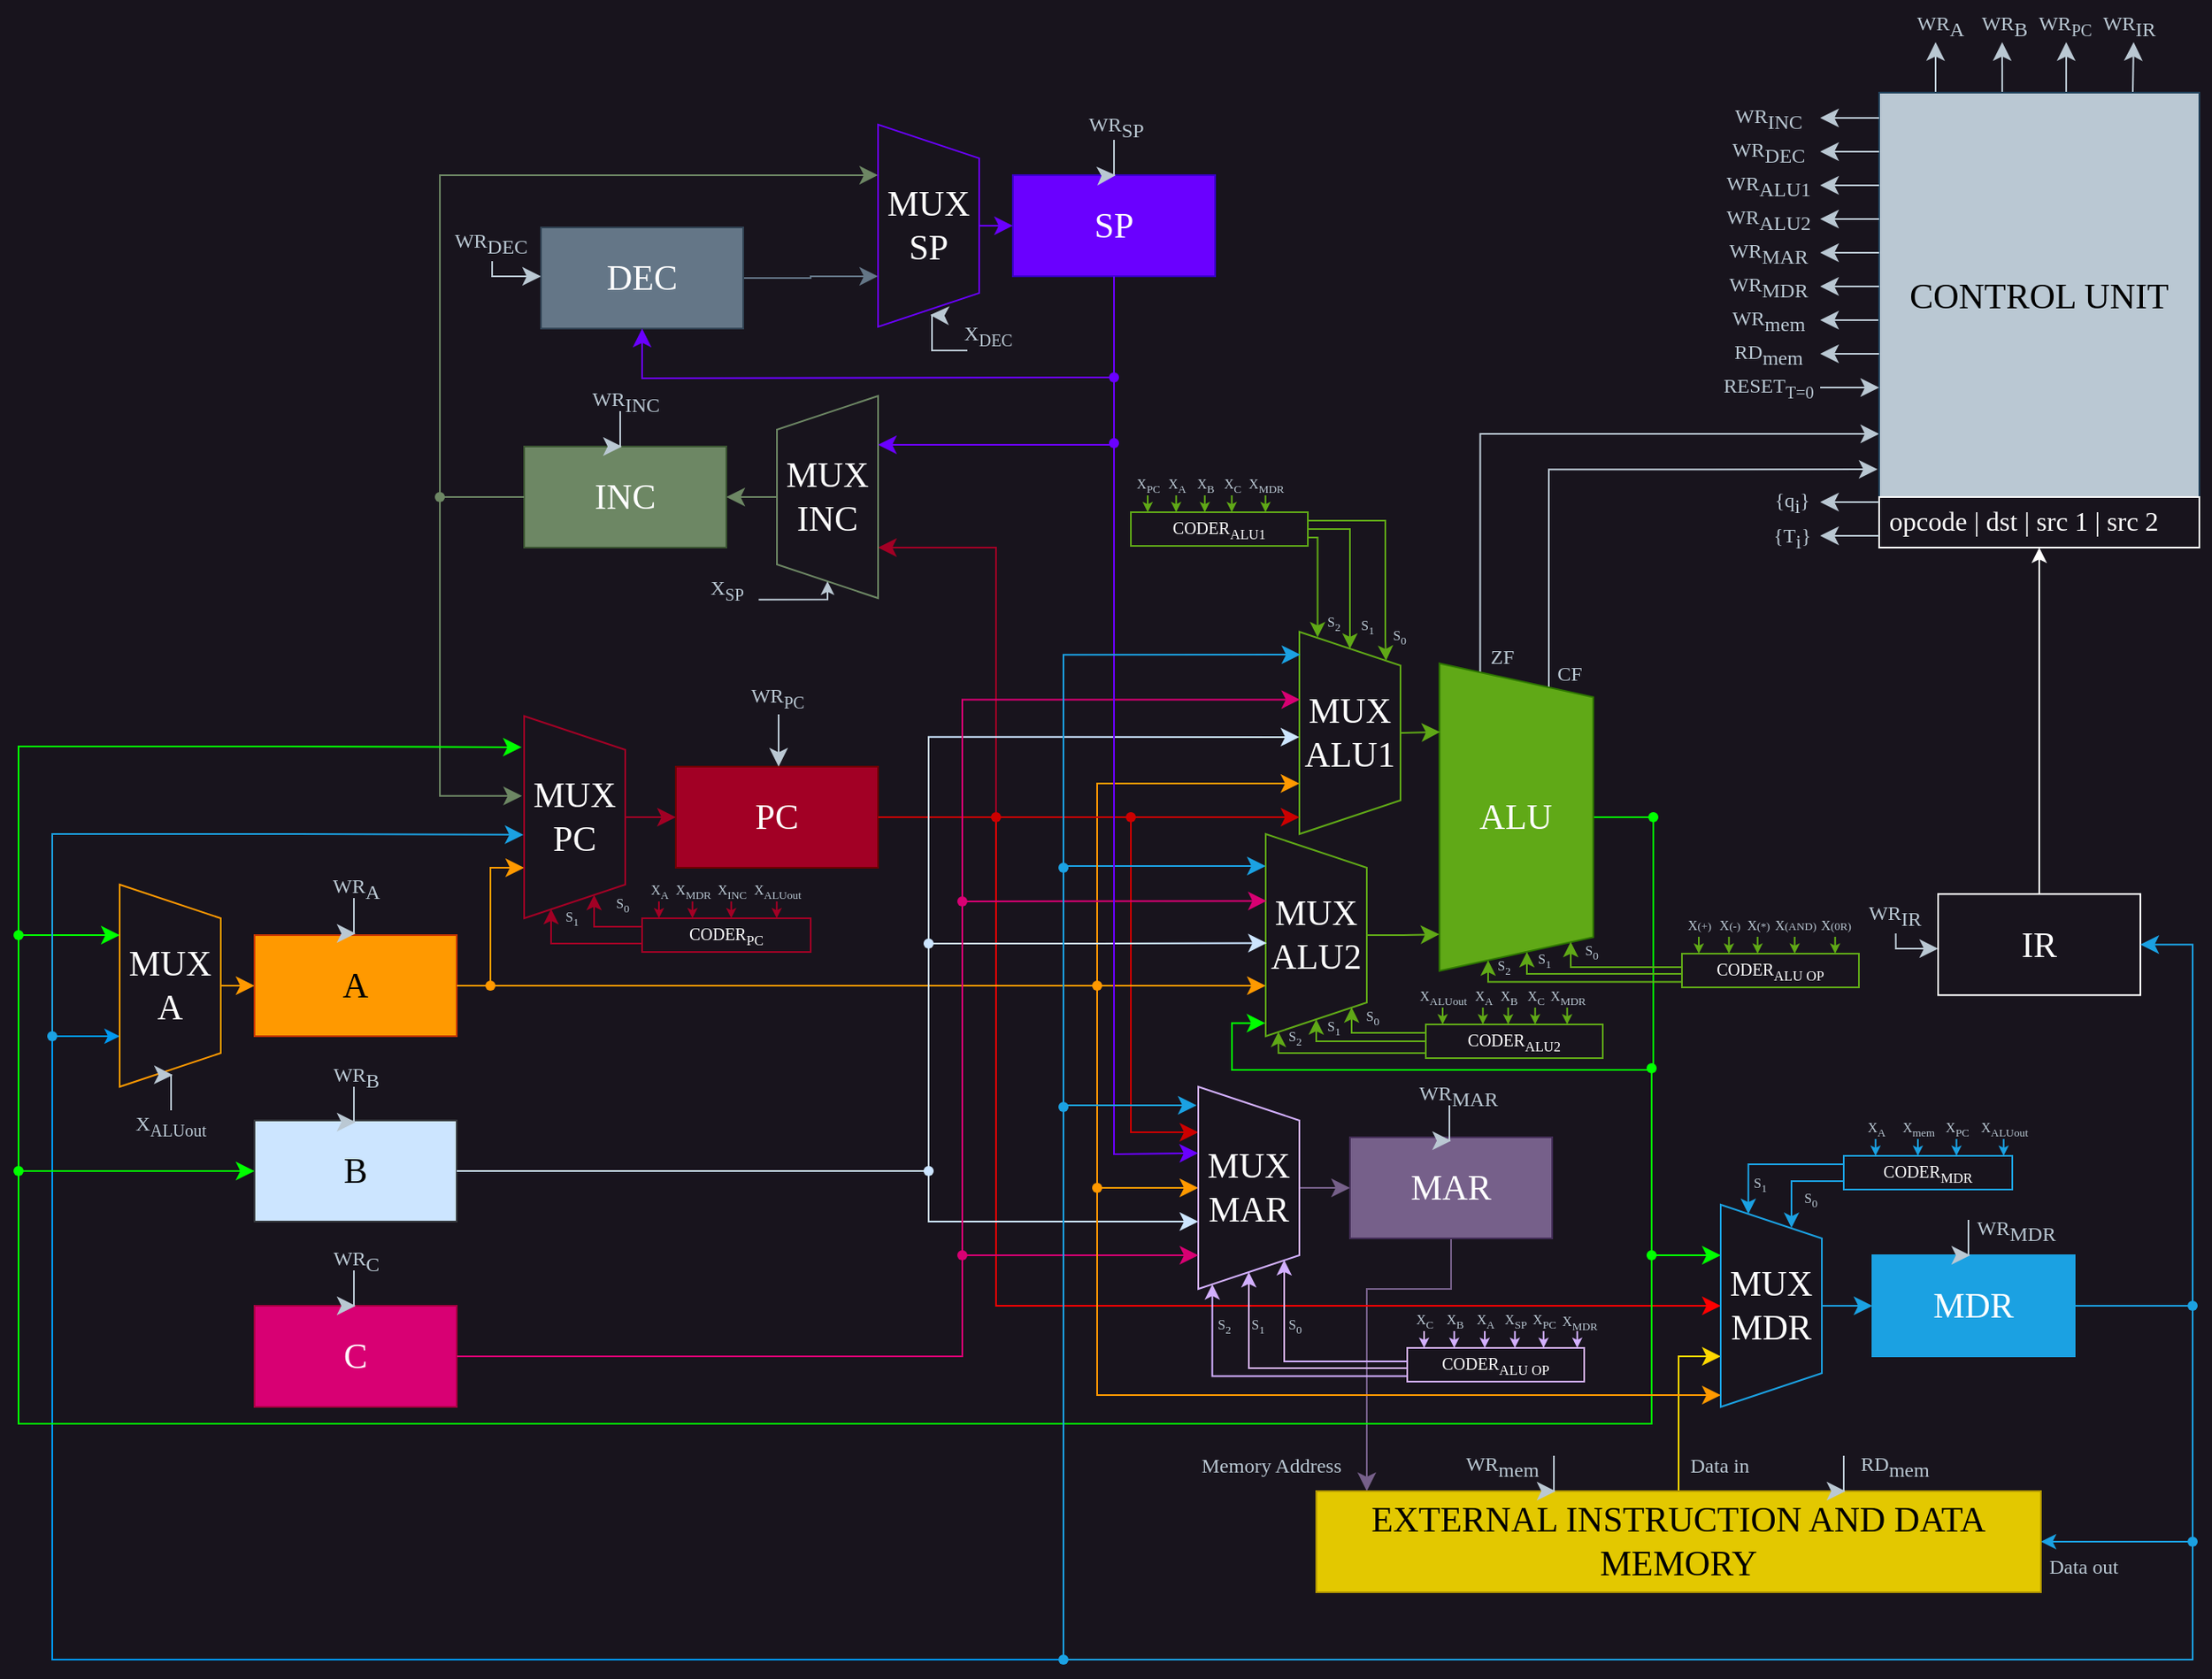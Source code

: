 <mxfile version="21.0.8" type="github">
  <diagram name="Page-1" id="Lr7xdV_DK0pyXYNZXIYV">
    <mxGraphModel dx="724" dy="413" grid="1" gridSize="10" guides="1" tooltips="1" connect="1" arrows="1" fold="1" page="1" pageScale="1" pageWidth="1350" pageHeight="1050" background="#18141D" math="0" shadow="0">
      <root>
        <mxCell id="0" />
        <mxCell id="1" parent="0" />
        <mxCell id="YcFo5e7i3pAqQ6xfK6MD-30" style="edgeStyle=orthogonalEdgeStyle;shape=connector;rounded=0;orthogonalLoop=1;jettySize=auto;html=1;exitX=0.5;exitY=1;exitDx=0;exitDy=0;labelBackgroundColor=default;strokeColor=#76608a;fontFamily=Helvetica;fontSize=12;fontColor=default;endArrow=classic;startSize=8;endSize=8;elbow=vertical;" parent="1" source="ucayvBUJVL6Ij2z3_t0v-1" edge="1">
          <mxGeometry relative="1" as="geometry">
            <mxPoint x="835" y="896" as="targetPoint" />
            <Array as="points">
              <mxPoint x="885" y="776" />
              <mxPoint x="835" y="776" />
              <mxPoint x="835" y="896" />
            </Array>
          </mxGeometry>
        </mxCell>
        <mxCell id="ucayvBUJVL6Ij2z3_t0v-1" value="MAR" style="rounded=0;whiteSpace=wrap;html=1;fontSize=21;fontFamily=Cambria;labelBackgroundColor=none;fillColor=#76608a;fontColor=#ffffff;strokeColor=#432D57;" parent="1" vertex="1">
          <mxGeometry x="825" y="686" width="120" height="60" as="geometry" />
        </mxCell>
        <mxCell id="ucayvBUJVL6Ij2z3_t0v-3" style="edgeStyle=orthogonalEdgeStyle;rounded=0;orthogonalLoop=1;jettySize=auto;html=1;labelBackgroundColor=none;fontColor=default;endSize=8;startSize=8;strokeColor=#CC0000;" parent="1" edge="1">
          <mxGeometry relative="1" as="geometry">
            <Array as="points">
              <mxPoint x="695" y="496" />
              <mxPoint x="695" y="683" />
            </Array>
            <mxPoint x="735" y="683" as="targetPoint" />
            <mxPoint x="697" y="496" as="sourcePoint" />
          </mxGeometry>
        </mxCell>
        <mxCell id="YcFo5e7i3pAqQ6xfK6MD-28" style="edgeStyle=orthogonalEdgeStyle;shape=connector;rounded=0;orthogonalLoop=1;jettySize=auto;html=1;entryX=0.5;entryY=1;entryDx=0;entryDy=0;labelBackgroundColor=default;strokeColor=#ff0000;fontFamily=Helvetica;fontSize=12;fontColor=default;endArrow=classic;startSize=8;endSize=8;elbow=vertical;" parent="1" source="ucayvBUJVL6Ij2z3_t0v-2" target="YcFo5e7i3pAqQ6xfK6MD-24" edge="1">
          <mxGeometry relative="1" as="geometry">
            <Array as="points">
              <mxPoint x="615" y="496" />
              <mxPoint x="615" y="786" />
            </Array>
          </mxGeometry>
        </mxCell>
        <mxCell id="ucayvBUJVL6Ij2z3_t0v-2" value="PC" style="rounded=0;whiteSpace=wrap;html=1;fontSize=21;fontFamily=Cambria;labelBackgroundColor=none;fillColor=#a20025;fontColor=#ffffff;strokeColor=#6F0000;" parent="1" vertex="1">
          <mxGeometry x="425" y="466" width="120" height="60" as="geometry" />
        </mxCell>
        <mxCell id="m3mGF3cVDRf6Q7rcO0Uu-15" style="edgeStyle=orthogonalEdgeStyle;rounded=0;orthogonalLoop=1;jettySize=auto;html=1;exitDx=0;exitDy=0;entryX=0.75;entryY=1;entryDx=0;entryDy=0;labelBackgroundColor=none;fontColor=default;fillColor=#1ba1e2;strokeColor=#0098f0;" parent="1" source="YcFo5e7i3pAqQ6xfK6MD-67" target="YcFo5e7i3pAqQ6xfK6MD-9" edge="1">
          <mxGeometry relative="1" as="geometry">
            <Array as="points">
              <mxPoint x="55" y="996" />
              <mxPoint x="55" y="626" />
            </Array>
          </mxGeometry>
        </mxCell>
        <mxCell id="m3mGF3cVDRf6Q7rcO0Uu-39" style="edgeStyle=orthogonalEdgeStyle;shape=connector;rounded=0;hachureGap=4;orthogonalLoop=1;jettySize=auto;html=1;exitDx=0;exitDy=0;entryX=1;entryY=0.5;entryDx=0;entryDy=0;labelBackgroundColor=default;strokeColor=#1ba1e2;fontFamily=Architects Daughter;fontSource=https%3A%2F%2Ffonts.googleapis.com%2Fcss%3Ffamily%3DArchitects%2BDaughter;fontSize=16;fontColor=default;endArrow=classic;" parent="1" source="9Kb6KT9W8m6MlxhNcG3I-18" target="m3mGF3cVDRf6Q7rcO0Uu-3" edge="1">
          <mxGeometry relative="1" as="geometry">
            <Array as="points">
              <mxPoint x="1325" y="786" />
              <mxPoint x="1325" y="926" />
            </Array>
          </mxGeometry>
        </mxCell>
        <mxCell id="m3mGF3cVDRf6Q7rcO0Uu-1" value="MDR" style="rounded=0;whiteSpace=wrap;html=1;fontSize=21;fontFamily=Cambria;labelBackgroundColor=none;fillColor=#1ba1e2;fontColor=#ffffff;strokeColor=#1ba1e2;" parent="1" vertex="1">
          <mxGeometry x="1135" y="756" width="120" height="60" as="geometry" />
        </mxCell>
        <mxCell id="YcFo5e7i3pAqQ6xfK6MD-31" style="edgeStyle=orthogonalEdgeStyle;shape=connector;rounded=0;orthogonalLoop=1;jettySize=auto;html=1;entryX=0.75;entryY=1;entryDx=0;entryDy=0;labelBackgroundColor=default;strokeColor=#FFD800;fontFamily=Helvetica;fontSize=12;fontColor=default;endArrow=classic;startSize=8;endSize=8;elbow=vertical;fillColor=#e3c800;" parent="1" source="m3mGF3cVDRf6Q7rcO0Uu-3" target="YcFo5e7i3pAqQ6xfK6MD-24" edge="1">
          <mxGeometry relative="1" as="geometry" />
        </mxCell>
        <mxCell id="m3mGF3cVDRf6Q7rcO0Uu-3" value="EXTERNAL INSTRUCTION AND DATA MEMORY" style="rounded=0;whiteSpace=wrap;html=1;fontSize=21;fontFamily=Cambria;labelBackgroundColor=none;fillColor=#e3c800;fontColor=#000000;strokeColor=#B09500;" parent="1" vertex="1">
          <mxGeometry x="805" y="896" width="430" height="60" as="geometry" />
        </mxCell>
        <mxCell id="m3mGF3cVDRf6Q7rcO0Uu-59" style="edgeStyle=orthogonalEdgeStyle;shape=connector;rounded=0;hachureGap=4;orthogonalLoop=1;jettySize=auto;html=1;labelBackgroundColor=default;strokeColor=#FFFFFF;fontFamily=Architects Daughter;fontSource=https%3A%2F%2Ffonts.googleapis.com%2Fcss%3Ffamily%3DArchitects%2BDaughter;fontSize=16;fontColor=#FFFFFF;endArrow=classic;" parent="1" source="m3mGF3cVDRf6Q7rcO0Uu-7" target="m3mGF3cVDRf6Q7rcO0Uu-55" edge="1">
          <mxGeometry relative="1" as="geometry" />
        </mxCell>
        <mxCell id="m3mGF3cVDRf6Q7rcO0Uu-7" value="IR" style="rounded=0;whiteSpace=wrap;html=1;fontSize=21;fontFamily=Cambria;labelBackgroundColor=none;fillColor=#18141D;fillStyle=solid;fontColor=#FFFFFF;strokeColor=#FFFFFF;" parent="1" vertex="1">
          <mxGeometry x="1174" y="541.63" width="120" height="60" as="geometry" />
        </mxCell>
        <mxCell id="YcFo5e7i3pAqQ6xfK6MD-38" style="edgeStyle=orthogonalEdgeStyle;shape=connector;rounded=0;orthogonalLoop=1;jettySize=auto;html=1;exitDx=0;exitDy=0;entryX=0.395;entryY=1.021;entryDx=0;entryDy=0;labelBackgroundColor=default;strokeColor=#6d8764;fontFamily=Helvetica;fontSize=12;fontColor=default;endArrow=classic;startSize=8;endSize=8;elbow=vertical;entryPerimeter=0;" parent="1" source="xbtp7WfYkMIQzA087Gdg-10" target="YcFo5e7i3pAqQ6xfK6MD-37" edge="1">
          <mxGeometry relative="1" as="geometry">
            <Array as="points">
              <mxPoint x="285" y="306" />
              <mxPoint x="285" y="483" />
            </Array>
          </mxGeometry>
        </mxCell>
        <mxCell id="m3mGF3cVDRf6Q7rcO0Uu-9" value="INC" style="rounded=0;whiteSpace=wrap;html=1;fontSize=21;fontFamily=Cambria;labelBackgroundColor=none;fillColor=#6d8764;fontColor=#ffffff;strokeColor=#3A5431;" parent="1" vertex="1">
          <mxGeometry x="335" y="276" width="120" height="60" as="geometry" />
        </mxCell>
        <mxCell id="m3mGF3cVDRf6Q7rcO0Uu-43" style="edgeStyle=orthogonalEdgeStyle;shape=connector;rounded=0;hachureGap=4;orthogonalLoop=1;jettySize=auto;html=1;exitDx=0;exitDy=0;entryX=0.75;entryY=1;entryDx=0;entryDy=0;labelBackgroundColor=default;strokeColor=#FF9900;fontFamily=Architects Daughter;fontSource=https%3A%2F%2Ffonts.googleapis.com%2Fcss%3Ffamily%3DArchitects%2BDaughter;fontSize=16;fontColor=default;endArrow=classic;endSize=8;startSize=8;fillColor=#fa6800;" parent="1" source="YcFo5e7i3pAqQ6xfK6MD-44" target="YcFo5e7i3pAqQ6xfK6MD-37" edge="1">
          <mxGeometry relative="1" as="geometry">
            <Array as="points">
              <mxPoint x="315" y="526" />
            </Array>
          </mxGeometry>
        </mxCell>
        <mxCell id="m3mGF3cVDRf6Q7rcO0Uu-12" value="A" style="rounded=0;whiteSpace=wrap;html=1;fontSize=21;fontFamily=Cambria;labelBackgroundColor=none;fillColor=#FF9900;fontColor=#000000;strokeColor=#C73500;" parent="1" vertex="1">
          <mxGeometry x="175" y="566" width="120" height="60" as="geometry" />
        </mxCell>
        <mxCell id="m3mGF3cVDRf6Q7rcO0Uu-51" style="edgeStyle=orthogonalEdgeStyle;shape=connector;rounded=0;hachureGap=4;orthogonalLoop=1;jettySize=auto;html=1;labelBackgroundColor=default;strokeColor=#cce5ff;fontFamily=Architects Daughter;fontSource=https%3A%2F%2Ffonts.googleapis.com%2Fcss%3Ffamily%3DArchitects%2BDaughter;fontSize=16;fontColor=default;endArrow=classic;endSize=8;startSize=8;" parent="1" edge="1">
          <mxGeometry relative="1" as="geometry">
            <mxPoint x="575" y="706" as="sourcePoint" />
            <Array as="points">
              <mxPoint x="575" y="706" />
              <mxPoint x="575" y="746" />
            </Array>
            <mxPoint x="735" y="736" as="targetPoint" />
          </mxGeometry>
        </mxCell>
        <mxCell id="m3mGF3cVDRf6Q7rcO0Uu-13" value="&lt;font color=&quot;#000000&quot;&gt;B&lt;/font&gt;" style="rounded=0;whiteSpace=wrap;html=1;fontSize=21;fontFamily=Cambria;labelBackgroundColor=none;fillColor=#cce5ff;strokeColor=#36393d;" parent="1" vertex="1">
          <mxGeometry x="175" y="676" width="120" height="60" as="geometry" />
        </mxCell>
        <mxCell id="m3mGF3cVDRf6Q7rcO0Uu-14" value="C" style="rounded=0;whiteSpace=wrap;html=1;fontSize=21;fontFamily=Cambria;labelBackgroundColor=none;fillColor=#d80073;strokeColor=#A50040;fontColor=#ffffff;" parent="1" vertex="1">
          <mxGeometry x="175" y="786" width="120" height="60" as="geometry" />
        </mxCell>
        <mxCell id="YcFo5e7i3pAqQ6xfK6MD-6" style="edgeStyle=orthogonalEdgeStyle;shape=connector;rounded=0;orthogonalLoop=1;jettySize=auto;html=1;exitDx=0;exitDy=0;labelBackgroundColor=default;strokeColor=#00FF00;fontFamily=Helvetica;fontSize=12;fontColor=default;endArrow=classic;startSize=8;endSize=8;elbow=vertical;entryX=0.25;entryY=1;entryDx=0;entryDy=0;" parent="1" source="9Kb6KT9W8m6MlxhNcG3I-71" target="YcFo5e7i3pAqQ6xfK6MD-24" edge="1">
          <mxGeometry relative="1" as="geometry">
            <mxPoint x="1075" y="766" as="targetPoint" />
            <Array as="points">
              <mxPoint x="1005" y="756" />
            </Array>
          </mxGeometry>
        </mxCell>
        <mxCell id="YcFo5e7i3pAqQ6xfK6MD-62" style="edgeStyle=orthogonalEdgeStyle;shape=connector;rounded=0;hachureGap=4;orthogonalLoop=1;jettySize=auto;html=1;exitX=0.5;exitY=0;exitDx=0;exitDy=0;labelBackgroundColor=default;strokeColor=#00FF00;fontFamily=Architects Daughter;fontSource=https%3A%2F%2Ffonts.googleapis.com%2Fcss%3Ffamily%3DArchitects%2BDaughter;fontSize=16;fontColor=default;endArrow=none;startSize=8;endSize=8;endFill=0;" parent="1" source="m3mGF3cVDRf6Q7rcO0Uu-18" edge="1">
          <mxGeometry relative="1" as="geometry">
            <mxPoint x="1005" y="496.348" as="targetPoint" />
          </mxGeometry>
        </mxCell>
        <mxCell id="xbtp7WfYkMIQzA087Gdg-71" style="edgeStyle=orthogonalEdgeStyle;shape=connector;rounded=0;orthogonalLoop=1;jettySize=auto;html=1;exitX=0;exitY=0.25;exitDx=0;exitDy=0;entryX=-0.005;entryY=0.828;entryDx=0;entryDy=0;entryPerimeter=0;labelBackgroundColor=default;strokeColor=#bac8d3;fontFamily=Helvetica;fontSize=12;fontColor=#bac8d3;endArrow=classic;startSize=8;endSize=8;" parent="1" source="m3mGF3cVDRf6Q7rcO0Uu-18" target="m3mGF3cVDRf6Q7rcO0Uu-55" edge="1">
          <mxGeometry relative="1" as="geometry">
            <Array as="points">
              <mxPoint x="943" y="290" />
            </Array>
          </mxGeometry>
        </mxCell>
        <mxCell id="xbtp7WfYkMIQzA087Gdg-75" style="edgeStyle=orthogonalEdgeStyle;shape=connector;rounded=0;orthogonalLoop=1;jettySize=auto;html=1;exitX=0;exitY=0.75;exitDx=0;exitDy=0;entryX=0;entryY=0.75;entryDx=0;entryDy=0;labelBackgroundColor=default;strokeColor=#bac8d3;fontFamily=Helvetica;fontSize=12;fontColor=#bac8d3;endArrow=classic;startSize=8;endSize=8;" parent="1" source="m3mGF3cVDRf6Q7rcO0Uu-18" target="m3mGF3cVDRf6Q7rcO0Uu-55" edge="1">
          <mxGeometry relative="1" as="geometry">
            <Array as="points">
              <mxPoint x="902" y="268" />
            </Array>
          </mxGeometry>
        </mxCell>
        <mxCell id="m3mGF3cVDRf6Q7rcO0Uu-18" value="&lt;font style=&quot;font-size: 21px;&quot; face=&quot;Cambria&quot;&gt;ALU&lt;br&gt;&lt;/font&gt;" style="shape=trapezoid;perimeter=trapezoidPerimeter;whiteSpace=wrap;html=1;fixedSize=1;rotation=90;verticalAlign=middle;horizontal=0;labelBackgroundColor=none;fillColor=#60a917;strokeColor=#2D7600;fontColor=#ffffff;" parent="1" vertex="1">
          <mxGeometry x="832.5" y="450.38" width="182.5" height="91.25" as="geometry" />
        </mxCell>
        <mxCell id="m3mGF3cVDRf6Q7rcO0Uu-32" value="SP" style="rounded=0;whiteSpace=wrap;html=1;fontSize=21;fontFamily=Cambria;labelBackgroundColor=none;fillColor=#6a00ff;fontColor=#ffffff;strokeColor=#3700CC;" parent="1" vertex="1">
          <mxGeometry x="625" y="114.95" width="120" height="60" as="geometry" />
        </mxCell>
        <mxCell id="xbtp7WfYkMIQzA087Gdg-16" style="edgeStyle=orthogonalEdgeStyle;shape=connector;rounded=0;orthogonalLoop=1;jettySize=auto;html=1;entryX=0.75;entryY=1;entryDx=0;entryDy=0;labelBackgroundColor=default;strokeColor=#647687;fontFamily=Helvetica;fontSize=12;fontColor=default;endArrow=classic;startSize=8;endSize=8;" parent="1" source="m3mGF3cVDRf6Q7rcO0Uu-52" target="xbtp7WfYkMIQzA087Gdg-14" edge="1">
          <mxGeometry relative="1" as="geometry" />
        </mxCell>
        <mxCell id="m3mGF3cVDRf6Q7rcO0Uu-52" value="DEC" style="rounded=0;whiteSpace=wrap;html=1;fontSize=21;fontFamily=Cambria;labelBackgroundColor=none;fillColor=#647687;fontColor=#ffffff;strokeColor=#314354;" parent="1" vertex="1">
          <mxGeometry x="345" y="146" width="120" height="60" as="geometry" />
        </mxCell>
        <mxCell id="xbtp7WfYkMIQzA087Gdg-23" style="edgeStyle=orthogonalEdgeStyle;shape=connector;rounded=0;orthogonalLoop=1;jettySize=auto;html=1;exitX=0.416;exitY=0.005;exitDx=0;exitDy=0;labelBackgroundColor=default;strokeColor=#bac8d3;fontFamily=Helvetica;fontSize=12;fontColor=#bac8d3;endArrow=classic;startSize=8;endSize=8;exitPerimeter=0;" parent="1" edge="1">
          <mxGeometry relative="1" as="geometry">
            <mxPoint x="1212" y="36" as="targetPoint" />
            <mxPoint x="1212.04" y="67.35" as="sourcePoint" />
          </mxGeometry>
        </mxCell>
        <mxCell id="xbtp7WfYkMIQzA087Gdg-24" style="edgeStyle=orthogonalEdgeStyle;shape=connector;rounded=0;orthogonalLoop=1;jettySize=auto;html=1;labelBackgroundColor=default;strokeColor=#bac8d3;fontFamily=Helvetica;fontSize=12;fontColor=#bac8d3;endArrow=classic;startSize=8;endSize=8;exitX=0.584;exitY=0.005;exitDx=0;exitDy=0;exitPerimeter=0;" parent="1" source="m3mGF3cVDRf6Q7rcO0Uu-55" edge="1">
          <mxGeometry relative="1" as="geometry">
            <mxPoint x="1250" y="36" as="targetPoint" />
            <mxPoint x="1254" y="66" as="sourcePoint" />
          </mxGeometry>
        </mxCell>
        <mxCell id="xbtp7WfYkMIQzA087Gdg-25" style="edgeStyle=orthogonalEdgeStyle;shape=connector;rounded=0;orthogonalLoop=1;jettySize=auto;html=1;exitX=0.75;exitY=0;exitDx=0;exitDy=0;labelBackgroundColor=default;strokeColor=#bac8d3;fontFamily=Helvetica;fontSize=12;fontColor=#bac8d3;endArrow=classic;startSize=8;endSize=8;" parent="1" edge="1">
          <mxGeometry relative="1" as="geometry">
            <mxPoint x="1290" y="36" as="targetPoint" />
            <mxPoint x="1289.5" y="66" as="sourcePoint" />
          </mxGeometry>
        </mxCell>
        <mxCell id="xbtp7WfYkMIQzA087Gdg-27" style="edgeStyle=orthogonalEdgeStyle;shape=connector;rounded=0;orthogonalLoop=1;jettySize=auto;html=1;labelBackgroundColor=default;strokeColor=#bac8d3;fontFamily=Helvetica;fontSize=12;fontColor=#bac8d3;endArrow=classic;startSize=8;endSize=8;exitX=0.25;exitY=0;exitDx=0;exitDy=0;" parent="1" edge="1">
          <mxGeometry relative="1" as="geometry">
            <mxPoint x="1173" y="36" as="targetPoint" />
            <mxPoint x="1172.5" y="66" as="sourcePoint" />
            <Array as="points">
              <mxPoint x="1173" y="36" />
            </Array>
          </mxGeometry>
        </mxCell>
        <mxCell id="xbtp7WfYkMIQzA087Gdg-51" style="edgeStyle=orthogonalEdgeStyle;shape=connector;rounded=0;orthogonalLoop=1;jettySize=auto;html=1;exitX=0;exitY=0.5;exitDx=0;exitDy=0;labelBackgroundColor=default;strokeColor=#bac8d3;fontFamily=Helvetica;fontSize=12;fontColor=#bac8d3;endArrow=classic;startSize=8;endSize=8;" parent="1" source="m3mGF3cVDRf6Q7rcO0Uu-55" edge="1">
          <mxGeometry relative="1" as="geometry">
            <mxPoint x="1104" y="201" as="targetPoint" />
          </mxGeometry>
        </mxCell>
        <mxCell id="m3mGF3cVDRf6Q7rcO0Uu-55" value="&lt;font color=&quot;#000000&quot; style=&quot;font-size: 21px;&quot;&gt;CONTROL UNIT&lt;/font&gt;" style="swimlane;fontStyle=0;childLayout=stackLayout;horizontal=1;startSize=240;horizontalStack=0;resizeParent=1;resizeParentMax=0;resizeLast=0;collapsible=1;marginBottom=0;whiteSpace=wrap;html=1;hachureGap=4;fontFamily=Cambria;fontSize=23;fillColor=#bac8d3;strokeColor=#23445d;" parent="1" vertex="1">
          <mxGeometry x="1139" y="66" width="190" height="270" as="geometry">
            <mxRectangle x="1660" y="250" width="180" height="100" as="alternateBounds" />
          </mxGeometry>
        </mxCell>
        <mxCell id="m3mGF3cVDRf6Q7rcO0Uu-56" value="&lt;font face=&quot;Cambria&quot;&gt;opcode | dst | src 1 | src 2&lt;/font&gt;" style="text;strokeColor=#FFFFFF;fillColor=#18141D;align=left;verticalAlign=middle;spacingLeft=4;spacingRight=4;overflow=hidden;points=[[0,0.5],[1,0.5]];portConstraint=eastwest;rotatable=0;whiteSpace=wrap;html=1;fontSize=16;fontFamily=Architects Daughter;fontColor=#FFFFFF;fillStyle=solid;" parent="m3mGF3cVDRf6Q7rcO0Uu-55" vertex="1">
          <mxGeometry y="240" width="190" height="30" as="geometry" />
        </mxCell>
        <mxCell id="YcFo5e7i3pAqQ6xfK6MD-11" style="edgeStyle=orthogonalEdgeStyle;shape=connector;rounded=0;orthogonalLoop=1;jettySize=auto;html=1;exitX=0.5;exitY=0;exitDx=0;exitDy=0;entryX=0;entryY=0.5;entryDx=0;entryDy=0;labelBackgroundColor=default;strokeColor=#ff9900;fontFamily=Helvetica;fontSize=12;fontColor=default;endArrow=classic;startSize=8;endSize=8;elbow=vertical;" parent="1" source="YcFo5e7i3pAqQ6xfK6MD-9" target="m3mGF3cVDRf6Q7rcO0Uu-12" edge="1">
          <mxGeometry relative="1" as="geometry" />
        </mxCell>
        <mxCell id="YcFo5e7i3pAqQ6xfK6MD-9" value="&lt;font style=&quot;font-size: 21px;&quot; face=&quot;Cambria&quot;&gt;MUX&lt;br&gt;A&lt;br&gt;&lt;/font&gt;" style="shape=trapezoid;perimeter=trapezoidPerimeter;whiteSpace=wrap;html=1;fixedSize=1;fontFamily=Helvetica;fontSize=12;fontColor=#FFFFFF;rotation=90;horizontal=0;strokeColor=#FF9900;fillColor=#18141D;fillStyle=solid;" parent="1" vertex="1">
          <mxGeometry x="65" y="566" width="120" height="60" as="geometry" />
        </mxCell>
        <mxCell id="YcFo5e7i3pAqQ6xfK6MD-21" value="" style="shape=waypoint;sketch=0;size=6;pointerEvents=1;points=[];fillColor=#00FF00;resizable=0;rotatable=0;perimeter=centerPerimeter;snapToPoint=1;fontFamily=Helvetica;fontSize=12;fontColor=#ffffff;strokeColor=#00FF00;" parent="1" vertex="1">
          <mxGeometry x="995" y="486" width="20" height="20" as="geometry" />
        </mxCell>
        <mxCell id="YcFo5e7i3pAqQ6xfK6MD-25" style="edgeStyle=orthogonalEdgeStyle;shape=connector;rounded=0;orthogonalLoop=1;jettySize=auto;html=1;exitX=0.5;exitY=0;exitDx=0;exitDy=0;entryX=0;entryY=0.5;entryDx=0;entryDy=0;labelBackgroundColor=default;strokeColor=#1ba1e2;fontFamily=Helvetica;fontSize=12;fontColor=default;endArrow=classic;startSize=8;endSize=8;elbow=vertical;" parent="1" source="YcFo5e7i3pAqQ6xfK6MD-24" target="m3mGF3cVDRf6Q7rcO0Uu-1" edge="1">
          <mxGeometry relative="1" as="geometry" />
        </mxCell>
        <mxCell id="YcFo5e7i3pAqQ6xfK6MD-24" value="&lt;font style=&quot;font-size: 21px;&quot; face=&quot;Cambria&quot;&gt;MUX&lt;br&gt;MDR&lt;br&gt;&lt;/font&gt;" style="shape=trapezoid;perimeter=trapezoidPerimeter;whiteSpace=wrap;html=1;fixedSize=1;fontFamily=Helvetica;fontSize=12;fontColor=#FFFFFF;rotation=90;horizontal=0;gradientColor=none;shadow=0;perimeterSpacing=0;strokeColor=#1ba1e2;fillColor=#18141D;fillStyle=solid;" parent="1" vertex="1">
          <mxGeometry x="1015" y="756" width="120" height="60" as="geometry" />
        </mxCell>
        <mxCell id="YcFo5e7i3pAqQ6xfK6MD-27" value="" style="edgeStyle=orthogonalEdgeStyle;shape=connector;rounded=0;orthogonalLoop=1;jettySize=auto;html=1;exitDx=0;exitDy=0;labelBackgroundColor=default;strokeColor=#00FF00;fontFamily=Helvetica;fontSize=12;fontColor=default;endArrow=none;startSize=8;endSize=8;elbow=vertical;entryDx=0;entryDy=0;endFill=0;" parent="1" source="YcFo5e7i3pAqQ6xfK6MD-21" target="YcFo5e7i3pAqQ6xfK6MD-26" edge="1">
          <mxGeometry relative="1" as="geometry">
            <mxPoint x="1005" y="496" as="sourcePoint" />
            <mxPoint x="1045" y="756" as="targetPoint" />
            <Array as="points">
              <mxPoint x="1005" y="566" />
              <mxPoint x="1005" y="566" />
            </Array>
          </mxGeometry>
        </mxCell>
        <mxCell id="YcFo5e7i3pAqQ6xfK6MD-82" style="edgeStyle=orthogonalEdgeStyle;shape=connector;rounded=0;hachureGap=4;orthogonalLoop=1;jettySize=auto;html=1;entryX=0.935;entryY=1.003;entryDx=0;entryDy=0;entryPerimeter=0;labelBackgroundColor=default;strokeColor=#00FF00;fontFamily=Architects Daughter;fontSource=https%3A%2F%2Ffonts.googleapis.com%2Fcss%3Ffamily%3DArchitects%2BDaughter;fontSize=16;fontColor=default;endArrow=classic;startSize=8;endSize=8;" parent="1" source="YcFo5e7i3pAqQ6xfK6MD-26" target="YcFo5e7i3pAqQ6xfK6MD-59" edge="1">
          <mxGeometry relative="1" as="geometry">
            <Array as="points">
              <mxPoint x="1005" y="645" />
              <mxPoint x="1005" y="646" />
              <mxPoint x="755" y="646" />
              <mxPoint x="755" y="618" />
            </Array>
          </mxGeometry>
        </mxCell>
        <mxCell id="YcFo5e7i3pAqQ6xfK6MD-26" value="" style="shape=waypoint;sketch=0;size=6;pointerEvents=1;points=[];fillColor=#00FF00;resizable=0;rotatable=0;perimeter=centerPerimeter;snapToPoint=1;fontFamily=Helvetica;fontSize=12;fontColor=#ffffff;strokeColor=#00FF00;" parent="1" vertex="1">
          <mxGeometry x="994" y="635" width="20" height="20" as="geometry" />
        </mxCell>
        <mxCell id="YcFo5e7i3pAqQ6xfK6MD-39" style="edgeStyle=orthogonalEdgeStyle;shape=connector;rounded=0;orthogonalLoop=1;jettySize=auto;html=1;exitX=0.5;exitY=0;exitDx=0;exitDy=0;entryX=0;entryY=0.5;entryDx=0;entryDy=0;labelBackgroundColor=default;strokeColor=#a20025;fontFamily=Helvetica;fontSize=12;fontColor=default;endArrow=classic;startSize=8;endSize=8;elbow=vertical;" parent="1" source="YcFo5e7i3pAqQ6xfK6MD-37" target="ucayvBUJVL6Ij2z3_t0v-2" edge="1">
          <mxGeometry relative="1" as="geometry" />
        </mxCell>
        <mxCell id="YcFo5e7i3pAqQ6xfK6MD-37" value="&lt;font style=&quot;font-size: 21px;&quot; face=&quot;Cambria&quot;&gt;MUX&lt;br&gt;PC&lt;br&gt;&lt;/font&gt;" style="shape=trapezoid;perimeter=trapezoidPerimeter;whiteSpace=wrap;html=1;fixedSize=1;fontFamily=Helvetica;fontSize=12;fontColor=#FFFFFF;rotation=90;horizontal=0;strokeColor=#a20025;fillColor=#18141D;fillStyle=solid;" parent="1" vertex="1">
          <mxGeometry x="305" y="466" width="120" height="60" as="geometry" />
        </mxCell>
        <mxCell id="YcFo5e7i3pAqQ6xfK6MD-45" value="" style="edgeStyle=orthogonalEdgeStyle;shape=connector;rounded=0;hachureGap=4;orthogonalLoop=1;jettySize=auto;html=1;exitX=1;exitY=0.5;exitDx=0;exitDy=0;entryDx=0;entryDy=0;labelBackgroundColor=default;strokeColor=#FF9900;fontFamily=Architects Daughter;fontSource=https%3A%2F%2Ffonts.googleapis.com%2Fcss%3Ffamily%3DArchitects%2BDaughter;fontSize=16;fontColor=default;endArrow=none;endSize=8;startSize=8;fillColor=#fa6800;endFill=0;" parent="1" source="m3mGF3cVDRf6Q7rcO0Uu-12" target="YcFo5e7i3pAqQ6xfK6MD-44" edge="1">
          <mxGeometry relative="1" as="geometry">
            <mxPoint x="295" y="596" as="sourcePoint" />
            <mxPoint x="335" y="526" as="targetPoint" />
            <Array as="points">
              <mxPoint x="315" y="596" />
            </Array>
          </mxGeometry>
        </mxCell>
        <mxCell id="YcFo5e7i3pAqQ6xfK6MD-52" style="edgeStyle=orthogonalEdgeStyle;shape=connector;rounded=0;hachureGap=4;orthogonalLoop=1;jettySize=auto;html=1;entryX=0.5;entryY=1;entryDx=0;entryDy=0;labelBackgroundColor=default;strokeColor=#FF9900;fontFamily=Architects Daughter;fontSource=https%3A%2F%2Ffonts.googleapis.com%2Fcss%3Ffamily%3DArchitects%2BDaughter;fontSize=16;fontColor=default;endArrow=classic;startSize=8;endSize=8;" parent="1" source="xn-zuRdu2hre7qRNfCyN-6" target="YcFo5e7i3pAqQ6xfK6MD-47" edge="1">
          <mxGeometry relative="1" as="geometry">
            <Array as="points">
              <mxPoint x="675" y="596" />
              <mxPoint x="675" y="716" />
            </Array>
          </mxGeometry>
        </mxCell>
        <mxCell id="YcFo5e7i3pAqQ6xfK6MD-44" value="" style="shape=waypoint;sketch=0;size=6;pointerEvents=1;points=[];fillColor=none;resizable=0;rotatable=0;perimeter=centerPerimeter;snapToPoint=1;fontFamily=Helvetica;fontSize=12;fontColor=#FF4400;strokeColor=#FF9900;" parent="1" vertex="1">
          <mxGeometry x="305" y="586" width="20" height="20" as="geometry" />
        </mxCell>
        <mxCell id="YcFo5e7i3pAqQ6xfK6MD-53" style="edgeStyle=orthogonalEdgeStyle;shape=connector;rounded=0;hachureGap=4;orthogonalLoop=1;jettySize=auto;html=1;exitX=0.5;exitY=0;exitDx=0;exitDy=0;entryX=0;entryY=0.5;entryDx=0;entryDy=0;labelBackgroundColor=default;strokeColor=#76608a;fontFamily=Architects Daughter;fontSource=https%3A%2F%2Ffonts.googleapis.com%2Fcss%3Ffamily%3DArchitects%2BDaughter;fontSize=16;fontColor=default;endArrow=classic;startSize=8;endSize=8;" parent="1" source="YcFo5e7i3pAqQ6xfK6MD-47" target="ucayvBUJVL6Ij2z3_t0v-1" edge="1">
          <mxGeometry relative="1" as="geometry" />
        </mxCell>
        <mxCell id="YcFo5e7i3pAqQ6xfK6MD-47" value="&lt;font style=&quot;font-size: 21px;&quot; face=&quot;Cambria&quot;&gt;MUX&lt;br&gt;MAR&lt;br&gt;&lt;/font&gt;" style="shape=trapezoid;perimeter=trapezoidPerimeter;whiteSpace=wrap;html=1;fixedSize=1;fontFamily=Helvetica;fontSize=12;fontColor=#FFFFFF;rotation=90;horizontal=0;strokeColor=#d3b0ff;fillColor=#18141D;fillStyle=solid;" parent="1" vertex="1">
          <mxGeometry x="705" y="686" width="120" height="60" as="geometry" />
        </mxCell>
        <mxCell id="YcFo5e7i3pAqQ6xfK6MD-56" value="" style="edgeStyle=orthogonalEdgeStyle;rounded=0;orthogonalLoop=1;jettySize=auto;html=1;entryDx=0;entryDy=0;labelBackgroundColor=none;fontColor=default;endSize=8;startSize=8;strokeColor=#CC0000;endArrow=none;endFill=0;" parent="1" source="ucayvBUJVL6Ij2z3_t0v-2" target="YcFo5e7i3pAqQ6xfK6MD-55" edge="1">
          <mxGeometry relative="1" as="geometry">
            <mxPoint x="545" y="496" as="sourcePoint" />
            <mxPoint x="735" y="686" as="targetPoint" />
            <Array as="points" />
          </mxGeometry>
        </mxCell>
        <mxCell id="xbtp7WfYkMIQzA087Gdg-13" style="edgeStyle=orthogonalEdgeStyle;shape=connector;rounded=0;orthogonalLoop=1;jettySize=auto;html=1;entryX=0.75;entryY=0;entryDx=0;entryDy=0;labelBackgroundColor=default;strokeColor=#a20025;fontFamily=Helvetica;fontSize=12;fontColor=default;endArrow=classic;startSize=8;endSize=8;" parent="1" source="YcFo5e7i3pAqQ6xfK6MD-55" target="xbtp7WfYkMIQzA087Gdg-3" edge="1">
          <mxGeometry relative="1" as="geometry">
            <Array as="points">
              <mxPoint x="615" y="336" />
            </Array>
          </mxGeometry>
        </mxCell>
        <mxCell id="YcFo5e7i3pAqQ6xfK6MD-55" value="" style="shape=waypoint;sketch=0;size=6;pointerEvents=1;points=[];fillColor=none;resizable=0;rotatable=0;perimeter=centerPerimeter;snapToPoint=1;fontFamily=Architects Daughter;fontSource=https%3A%2F%2Ffonts.googleapis.com%2Fcss%3Ffamily%3DArchitects%2BDaughter;fontSize=16;fontColor=default;strokeColor=#CC0000;" parent="1" vertex="1">
          <mxGeometry x="605" y="486" width="20" height="20" as="geometry" />
        </mxCell>
        <mxCell id="xbtp7WfYkMIQzA087Gdg-5" style="edgeStyle=none;curved=1;rounded=0;orthogonalLoop=1;jettySize=auto;html=1;exitX=0.5;exitY=0;exitDx=0;exitDy=0;fontSize=12;startSize=8;endSize=8;strokeColor=#60a917;entryX=0.223;entryY=0.995;entryDx=0;entryDy=0;entryPerimeter=0;" parent="1" source="YcFo5e7i3pAqQ6xfK6MD-57" target="m3mGF3cVDRf6Q7rcO0Uu-18" edge="1">
          <mxGeometry relative="1" as="geometry">
            <mxPoint x="875" y="446" as="targetPoint" />
          </mxGeometry>
        </mxCell>
        <mxCell id="YcFo5e7i3pAqQ6xfK6MD-57" value="&lt;font style=&quot;font-size: 21px;&quot; face=&quot;Cambria&quot;&gt;MUX&lt;br&gt;ALU1&lt;br&gt;&lt;/font&gt;" style="shape=trapezoid;perimeter=trapezoidPerimeter;whiteSpace=wrap;html=1;fixedSize=1;fontFamily=Helvetica;fontSize=12;fontColor=#FFFFFF;rotation=90;horizontal=0;strokeColor=#60a917;fillColor=#18141D;fillStyle=solid;" parent="1" vertex="1">
          <mxGeometry x="765" y="416" width="120" height="60" as="geometry" />
        </mxCell>
        <mxCell id="YcFo5e7i3pAqQ6xfK6MD-66" style="edgeStyle=orthogonalEdgeStyle;shape=connector;rounded=0;hachureGap=4;orthogonalLoop=1;jettySize=auto;html=1;exitX=0.5;exitY=0;exitDx=0;exitDy=0;labelBackgroundColor=default;strokeColor=#60a917;fontFamily=Architects Daughter;fontSource=https%3A%2F%2Ffonts.googleapis.com%2Fcss%3Ffamily%3DArchitects%2BDaughter;fontSize=16;fontColor=default;endArrow=classic;startSize=8;endSize=8;entryX=0.881;entryY=1.001;entryDx=0;entryDy=0;entryPerimeter=0;" parent="1" source="YcFo5e7i3pAqQ6xfK6MD-59" target="m3mGF3cVDRf6Q7rcO0Uu-18" edge="1">
          <mxGeometry relative="1" as="geometry">
            <mxPoint x="875" y="565.913" as="targetPoint" />
          </mxGeometry>
        </mxCell>
        <mxCell id="YcFo5e7i3pAqQ6xfK6MD-59" value="&lt;font style=&quot;font-size: 21px;&quot; face=&quot;Cambria&quot;&gt;MUX&lt;br&gt;ALU2&lt;br&gt;&lt;/font&gt;" style="shape=trapezoid;perimeter=trapezoidPerimeter;whiteSpace=wrap;html=1;fixedSize=1;fontFamily=Helvetica;fontSize=12;fontColor=#FFFFFF;rotation=90;horizontal=0;strokeColor=#60a917;fillColor=#18141D;fillStyle=solid;" parent="1" vertex="1">
          <mxGeometry x="745" y="536" width="120" height="60" as="geometry" />
        </mxCell>
        <mxCell id="YcFo5e7i3pAqQ6xfK6MD-69" style="edgeStyle=orthogonalEdgeStyle;shape=connector;rounded=0;hachureGap=4;orthogonalLoop=1;jettySize=auto;html=1;entryX=0.5;entryY=1;entryDx=0;entryDy=0;labelBackgroundColor=default;strokeColor=#1ba1e2;fontFamily=Architects Daughter;fontSource=https%3A%2F%2Ffonts.googleapis.com%2Fcss%3Ffamily%3DArchitects%2BDaughter;fontSize=16;fontColor=default;endArrow=classic;startSize=8;endSize=8;" parent="1" source="YcFo5e7i3pAqQ6xfK6MD-89" edge="1">
          <mxGeometry relative="1" as="geometry">
            <Array as="points">
              <mxPoint x="655" y="525" />
            </Array>
            <mxPoint x="655" y="525" as="sourcePoint" />
            <mxPoint x="775" y="525" as="targetPoint" />
          </mxGeometry>
        </mxCell>
        <mxCell id="xbtp7WfYkMIQzA087Gdg-21" style="edgeStyle=orthogonalEdgeStyle;shape=connector;rounded=0;orthogonalLoop=1;jettySize=auto;html=1;entryX=0.433;entryY=0.783;entryDx=0;entryDy=0;entryPerimeter=0;labelBackgroundColor=default;strokeColor=#1ba1e2;fontFamily=Helvetica;fontSize=12;fontColor=default;endArrow=none;startSize=8;endSize=8;endFill=0;" parent="1" source="YcFo5e7i3pAqQ6xfK6MD-67" target="YcFo5e7i3pAqQ6xfK6MD-87" edge="1">
          <mxGeometry relative="1" as="geometry" />
        </mxCell>
        <mxCell id="YcFo5e7i3pAqQ6xfK6MD-67" value="" style="shape=waypoint;sketch=0;size=6;pointerEvents=1;points=[];fillColor=none;resizable=0;rotatable=0;perimeter=centerPerimeter;snapToPoint=1;fontFamily=Architects Daughter;fontSource=https%3A%2F%2Ffonts.googleapis.com%2Fcss%3Ffamily%3DArchitects%2BDaughter;fontSize=16;fontColor=default;strokeColor=#1ba1e2;" parent="1" vertex="1">
          <mxGeometry x="645" y="986" width="20" height="20" as="geometry" />
        </mxCell>
        <mxCell id="YcFo5e7i3pAqQ6xfK6MD-71" value="" style="edgeStyle=orthogonalEdgeStyle;shape=connector;rounded=0;hachureGap=4;orthogonalLoop=1;jettySize=auto;html=1;entryDx=0;entryDy=0;labelBackgroundColor=default;strokeColor=#FF9900;fontFamily=Architects Daughter;fontSource=https%3A%2F%2Ffonts.googleapis.com%2Fcss%3Ffamily%3DArchitects%2BDaughter;fontSize=16;fontColor=default;endArrow=none;startSize=8;endSize=8;endFill=0;" parent="1" source="YcFo5e7i3pAqQ6xfK6MD-44" target="YcFo5e7i3pAqQ6xfK6MD-70" edge="1">
          <mxGeometry relative="1" as="geometry">
            <mxPoint x="315" y="596" as="sourcePoint" />
            <mxPoint x="735" y="716" as="targetPoint" />
            <Array as="points" />
          </mxGeometry>
        </mxCell>
        <mxCell id="YcFo5e7i3pAqQ6xfK6MD-72" style="edgeStyle=orthogonalEdgeStyle;shape=connector;rounded=0;hachureGap=4;orthogonalLoop=1;jettySize=auto;html=1;entryX=0.75;entryY=1;entryDx=0;entryDy=0;labelBackgroundColor=default;strokeColor=#FF9900;fontFamily=Architects Daughter;fontSource=https%3A%2F%2Ffonts.googleapis.com%2Fcss%3Ffamily%3DArchitects%2BDaughter;fontSize=16;fontColor=default;endArrow=classic;startSize=8;endSize=8;" parent="1" source="YcFo5e7i3pAqQ6xfK6MD-70" target="YcFo5e7i3pAqQ6xfK6MD-59" edge="1">
          <mxGeometry relative="1" as="geometry" />
        </mxCell>
        <mxCell id="YcFo5e7i3pAqQ6xfK6MD-92" style="edgeStyle=orthogonalEdgeStyle;shape=connector;rounded=0;hachureGap=4;orthogonalLoop=1;jettySize=auto;html=1;entryX=0.75;entryY=1;entryDx=0;entryDy=0;labelBackgroundColor=default;strokeColor=#FF9900;fontFamily=Architects Daughter;fontSource=https%3A%2F%2Ffonts.googleapis.com%2Fcss%3Ffamily%3DArchitects%2BDaughter;fontSize=16;fontColor=default;endArrow=classic;startSize=8;endSize=8;" parent="1" source="YcFo5e7i3pAqQ6xfK6MD-70" target="YcFo5e7i3pAqQ6xfK6MD-57" edge="1">
          <mxGeometry relative="1" as="geometry">
            <Array as="points">
              <mxPoint x="675" y="476" />
            </Array>
          </mxGeometry>
        </mxCell>
        <mxCell id="YcFo5e7i3pAqQ6xfK6MD-70" value="" style="shape=waypoint;sketch=0;size=6;pointerEvents=1;points=[];fillColor=none;resizable=0;rotatable=0;perimeter=centerPerimeter;snapToPoint=1;fontFamily=Architects Daughter;fontSource=https%3A%2F%2Ffonts.googleapis.com%2Fcss%3Ffamily%3DArchitects%2BDaughter;fontSize=16;fontColor=default;strokeColor=#FF9900;" parent="1" vertex="1">
          <mxGeometry x="665" y="586" width="20" height="20" as="geometry" />
        </mxCell>
        <mxCell id="YcFo5e7i3pAqQ6xfK6MD-74" value="" style="edgeStyle=orthogonalEdgeStyle;shape=connector;rounded=0;hachureGap=4;orthogonalLoop=1;jettySize=auto;html=1;entryDx=0;entryDy=0;labelBackgroundColor=default;strokeColor=#cce5ff;fontFamily=Architects Daughter;fontSource=https%3A%2F%2Ffonts.googleapis.com%2Fcss%3Ffamily%3DArchitects%2BDaughter;fontSize=16;fontColor=default;endArrow=none;exitX=1;exitY=0.5;exitDx=0;exitDy=0;endFill=0;" parent="1" source="m3mGF3cVDRf6Q7rcO0Uu-13" target="YcFo5e7i3pAqQ6xfK6MD-73" edge="1">
          <mxGeometry relative="1" as="geometry">
            <mxPoint x="295" y="706" as="sourcePoint" />
            <mxPoint x="735" y="746" as="targetPoint" />
            <Array as="points" />
          </mxGeometry>
        </mxCell>
        <mxCell id="xbtp7WfYkMIQzA087Gdg-133" style="edgeStyle=orthogonalEdgeStyle;shape=connector;rounded=0;orthogonalLoop=1;jettySize=auto;html=1;entryX=0.686;entryY=0.705;entryDx=0;entryDy=0;entryPerimeter=0;labelBackgroundColor=default;strokeColor=#cce5ff;fontFamily=Architects Daughter;fontSize=16;fontColor=default;endArrow=none;startSize=8;endSize=8;endFill=0;hachureGap=4;fontSource=https%3A%2F%2Ffonts.googleapis.com%2Fcss%3Ffamily%3DArchitects%2BDaughter;" parent="1" source="YcFo5e7i3pAqQ6xfK6MD-73" target="YcFo5e7i3pAqQ6xfK6MD-93" edge="1">
          <mxGeometry relative="1" as="geometry">
            <Array as="points">
              <mxPoint x="575" y="646" />
              <mxPoint x="575" y="646" />
            </Array>
          </mxGeometry>
        </mxCell>
        <mxCell id="YcFo5e7i3pAqQ6xfK6MD-73" value="" style="shape=waypoint;sketch=0;size=6;pointerEvents=1;points=[];fillColor=none;resizable=0;rotatable=0;perimeter=centerPerimeter;snapToPoint=1;fontFamily=Architects Daughter;fontSource=https%3A%2F%2Ffonts.googleapis.com%2Fcss%3Ffamily%3DArchitects%2BDaughter;fontSize=16;fontColor=default;strokeColor=#cce5ff;" parent="1" vertex="1">
          <mxGeometry x="565" y="696" width="20" height="20" as="geometry" />
        </mxCell>
        <mxCell id="YcFo5e7i3pAqQ6xfK6MD-77" value="" style="edgeStyle=orthogonalEdgeStyle;rounded=0;orthogonalLoop=1;jettySize=auto;html=1;labelBackgroundColor=none;fontColor=default;strokeColor=#d80073;endArrow=none;endFill=0;entryX=0.367;entryY=0.614;entryDx=0;entryDy=0;entryPerimeter=0;exitX=1;exitY=0.5;exitDx=0;exitDy=0;" parent="1" source="m3mGF3cVDRf6Q7rcO0Uu-14" target="YcFo5e7i3pAqQ6xfK6MD-76" edge="1">
          <mxGeometry relative="1" as="geometry">
            <mxPoint x="295" y="816" as="sourcePoint" />
            <mxPoint x="545" y="756" as="targetPoint" />
            <Array as="points">
              <mxPoint x="595" y="816" />
            </Array>
          </mxGeometry>
        </mxCell>
        <mxCell id="YcFo5e7i3pAqQ6xfK6MD-78" style="edgeStyle=orthogonalEdgeStyle;shape=connector;rounded=0;hachureGap=4;orthogonalLoop=1;jettySize=auto;html=1;labelBackgroundColor=default;strokeColor=#d80073;fontFamily=Architects Daughter;fontSource=https%3A%2F%2Ffonts.googleapis.com%2Fcss%3Ffamily%3DArchitects%2BDaughter;fontSize=16;fontColor=default;endArrow=classic;startSize=8;endSize=8;" parent="1" source="YcFo5e7i3pAqQ6xfK6MD-76" edge="1">
          <mxGeometry relative="1" as="geometry">
            <Array as="points">
              <mxPoint x="595" y="756" />
            </Array>
            <mxPoint x="735" y="756" as="targetPoint" />
          </mxGeometry>
        </mxCell>
        <mxCell id="YcFo5e7i3pAqQ6xfK6MD-86" style="edgeStyle=orthogonalEdgeStyle;shape=connector;rounded=0;hachureGap=4;orthogonalLoop=1;jettySize=auto;html=1;entryX=0.162;entryY=1.013;entryDx=0;entryDy=0;entryPerimeter=0;labelBackgroundColor=default;strokeColor=#d80073;fontFamily=Architects Daughter;fontSource=https%3A%2F%2Ffonts.googleapis.com%2Fcss%3Ffamily%3DArchitects%2BDaughter;fontSize=16;fontColor=default;endArrow=classic;startSize=8;endSize=8;exitX=0.374;exitY=0.491;exitDx=0;exitDy=0;exitPerimeter=0;" parent="1" source="YcFo5e7i3pAqQ6xfK6MD-95" edge="1">
          <mxGeometry relative="1" as="geometry">
            <Array as="points">
              <mxPoint x="596" y="546" />
            </Array>
            <mxPoint x="596.39" y="546.28" as="sourcePoint" />
            <mxPoint x="775.61" y="545.72" as="targetPoint" />
          </mxGeometry>
        </mxCell>
        <mxCell id="YcFo5e7i3pAqQ6xfK6MD-76" value="" style="shape=waypoint;sketch=0;size=6;pointerEvents=1;points=[];fillColor=none;resizable=0;rotatable=0;perimeter=centerPerimeter;snapToPoint=1;fontFamily=Architects Daughter;fontSource=https%3A%2F%2Ffonts.googleapis.com%2Fcss%3Ffamily%3DArchitects%2BDaughter;fontSize=16;fontColor=default;strokeColor=#d80073;" parent="1" vertex="1">
          <mxGeometry x="585" y="746" width="20" height="20" as="geometry" />
        </mxCell>
        <mxCell id="YcFo5e7i3pAqQ6xfK6MD-84" value="" style="edgeStyle=orthogonalEdgeStyle;rounded=0;orthogonalLoop=1;jettySize=auto;html=1;entryDx=0;entryDy=0;labelBackgroundColor=none;fontColor=default;endSize=8;startSize=8;strokeColor=#CC0000;endArrow=none;endFill=0;" parent="1" source="YcFo5e7i3pAqQ6xfK6MD-55" target="YcFo5e7i3pAqQ6xfK6MD-83" edge="1">
          <mxGeometry relative="1" as="geometry">
            <mxPoint x="615" y="496" as="sourcePoint" />
            <mxPoint x="735" y="686" as="targetPoint" />
            <Array as="points" />
          </mxGeometry>
        </mxCell>
        <mxCell id="YcFo5e7i3pAqQ6xfK6MD-85" style="edgeStyle=orthogonalEdgeStyle;shape=connector;rounded=0;hachureGap=4;orthogonalLoop=1;jettySize=auto;html=1;entryX=0.917;entryY=1;entryDx=0;entryDy=0;entryPerimeter=0;labelBackgroundColor=default;strokeColor=#CC0000;fontFamily=Architects Daughter;fontSource=https%3A%2F%2Ffonts.googleapis.com%2Fcss%3Ffamily%3DArchitects%2BDaughter;fontSize=16;fontColor=default;endArrow=classic;startSize=8;endSize=8;" parent="1" source="YcFo5e7i3pAqQ6xfK6MD-83" target="YcFo5e7i3pAqQ6xfK6MD-57" edge="1">
          <mxGeometry relative="1" as="geometry" />
        </mxCell>
        <mxCell id="YcFo5e7i3pAqQ6xfK6MD-83" value="" style="shape=waypoint;sketch=0;size=6;pointerEvents=1;points=[];fillColor=none;resizable=0;rotatable=0;perimeter=centerPerimeter;snapToPoint=1;fontFamily=Architects Daughter;fontSource=https%3A%2F%2Ffonts.googleapis.com%2Fcss%3Ffamily%3DArchitects%2BDaughter;fontSize=16;fontColor=default;strokeColor=#CC0000;" parent="1" vertex="1">
          <mxGeometry x="685" y="486" width="20" height="20" as="geometry" />
        </mxCell>
        <mxCell id="YcFo5e7i3pAqQ6xfK6MD-87" value="" style="shape=waypoint;sketch=0;size=6;pointerEvents=1;points=[];fillColor=none;resizable=0;rotatable=0;perimeter=centerPerimeter;snapToPoint=1;fontFamily=Architects Daughter;fontSource=https%3A%2F%2Ffonts.googleapis.com%2Fcss%3Ffamily%3DArchitects%2BDaughter;fontSize=16;fontColor=default;strokeColor=#1ba1e2;" parent="1" vertex="1">
          <mxGeometry x="1315" y="916" width="20" height="20" as="geometry" />
        </mxCell>
        <mxCell id="YcFo5e7i3pAqQ6xfK6MD-94" style="edgeStyle=orthogonalEdgeStyle;shape=connector;rounded=0;hachureGap=4;orthogonalLoop=1;jettySize=auto;html=1;entryX=0.562;entryY=1.013;entryDx=0;entryDy=0;entryPerimeter=0;labelBackgroundColor=default;strokeColor=#cce5ff;fontFamily=Architects Daughter;fontSource=https%3A%2F%2Ffonts.googleapis.com%2Fcss%3Ffamily%3DArchitects%2BDaughter;fontSize=16;fontColor=default;endArrow=classic;startSize=8;endSize=8;exitX=0.431;exitY=0.4;exitDx=0;exitDy=0;exitPerimeter=0;" parent="1" source="YcFo5e7i3pAqQ6xfK6MD-93" edge="1">
          <mxGeometry relative="1" as="geometry">
            <Array as="points">
              <mxPoint x="575" y="566" />
              <mxPoint x="575" y="448" />
            </Array>
            <mxPoint x="575.78" y="566" as="sourcePoint" />
            <mxPoint x="795.0" y="448.44" as="targetPoint" />
          </mxGeometry>
        </mxCell>
        <mxCell id="xbtp7WfYkMIQzA087Gdg-134" style="edgeStyle=orthogonalEdgeStyle;shape=connector;rounded=0;orthogonalLoop=1;jettySize=auto;html=1;entryX=0.331;entryY=0.989;entryDx=0;entryDy=0;entryPerimeter=0;labelBackgroundColor=default;strokeColor=#cce5ff;fontFamily=Architects Daughter;fontSize=16;fontColor=default;endArrow=classic;startSize=8;endSize=8;exitX=0.646;exitY=0.483;exitDx=0;exitDy=0;exitPerimeter=0;hachureGap=4;fontSource=https%3A%2F%2Ffonts.googleapis.com%2Fcss%3Ffamily%3DArchitects%2BDaughter;" parent="1" source="YcFo5e7i3pAqQ6xfK6MD-93" edge="1">
          <mxGeometry relative="1" as="geometry">
            <mxPoint x="575" y="571" as="sourcePoint" />
            <mxPoint x="775.66" y="570.72" as="targetPoint" />
            <Array as="points">
              <mxPoint x="675" y="571" />
            </Array>
          </mxGeometry>
        </mxCell>
        <mxCell id="YcFo5e7i3pAqQ6xfK6MD-93" value="" style="shape=waypoint;sketch=0;size=6;pointerEvents=1;points=[];fillColor=none;resizable=0;rotatable=0;perimeter=centerPerimeter;snapToPoint=1;fontFamily=Architects Daughter;fontSource=https%3A%2F%2Ffonts.googleapis.com%2Fcss%3Ffamily%3DArchitects%2BDaughter;fontSize=16;fontColor=default;strokeColor=#cce5ff;" parent="1" vertex="1">
          <mxGeometry x="565" y="561" width="20" height="20" as="geometry" />
        </mxCell>
        <mxCell id="YcFo5e7i3pAqQ6xfK6MD-96" value="" style="edgeStyle=orthogonalEdgeStyle;shape=connector;rounded=0;hachureGap=4;orthogonalLoop=1;jettySize=auto;html=1;entryDx=0;entryDy=0;entryPerimeter=0;labelBackgroundColor=default;strokeColor=#d80073;fontFamily=Architects Daughter;fontSource=https%3A%2F%2Ffonts.googleapis.com%2Fcss%3Ffamily%3DArchitects%2BDaughter;fontSize=16;fontColor=default;endArrow=none;startSize=8;endSize=8;endFill=0;" parent="1" source="YcFo5e7i3pAqQ6xfK6MD-76" target="YcFo5e7i3pAqQ6xfK6MD-95" edge="1">
          <mxGeometry relative="1" as="geometry">
            <mxPoint x="595" y="776" as="sourcePoint" />
            <mxPoint x="784" y="525" as="targetPoint" />
            <Array as="points" />
          </mxGeometry>
        </mxCell>
        <mxCell id="YcFo5e7i3pAqQ6xfK6MD-97" style="edgeStyle=orthogonalEdgeStyle;shape=connector;rounded=0;hachureGap=4;orthogonalLoop=1;jettySize=auto;html=1;entryX=0.335;entryY=1.027;entryDx=0;entryDy=0;entryPerimeter=0;labelBackgroundColor=default;strokeColor=#d80073;fontFamily=Architects Daughter;fontSource=https%3A%2F%2Ffonts.googleapis.com%2Fcss%3Ffamily%3DArchitects%2BDaughter;fontSize=16;fontColor=default;endArrow=classic;startSize=8;endSize=8;exitX=0.384;exitY=0.556;exitDx=0;exitDy=0;exitPerimeter=0;" parent="1" edge="1">
          <mxGeometry relative="1" as="geometry">
            <Array as="points">
              <mxPoint x="595" y="426" />
            </Array>
            <mxPoint x="595" y="546" as="sourcePoint" />
            <mxPoint x="795.38" y="426.2" as="targetPoint" />
          </mxGeometry>
        </mxCell>
        <mxCell id="YcFo5e7i3pAqQ6xfK6MD-95" value="" style="shape=waypoint;sketch=0;size=6;pointerEvents=1;points=[];fillColor=none;resizable=0;rotatable=0;perimeter=centerPerimeter;snapToPoint=1;fontFamily=Architects Daughter;fontSource=https%3A%2F%2Ffonts.googleapis.com%2Fcss%3Ffamily%3DArchitects%2BDaughter;fontSize=16;fontColor=default;strokeColor=#d80073;" parent="1" vertex="1">
          <mxGeometry x="585" y="536" width="20" height="20" as="geometry" />
        </mxCell>
        <mxCell id="xbtp7WfYkMIQzA087Gdg-6" style="edgeStyle=none;curved=1;rounded=0;orthogonalLoop=1;jettySize=auto;html=1;exitX=0.5;exitY=1;exitDx=0;exitDy=0;entryX=1;entryY=0.5;entryDx=0;entryDy=0;fontSize=12;startSize=8;endSize=8;strokeColor=#6d8764;" parent="1" source="xbtp7WfYkMIQzA087Gdg-3" target="m3mGF3cVDRf6Q7rcO0Uu-9" edge="1">
          <mxGeometry relative="1" as="geometry" />
        </mxCell>
        <mxCell id="xbtp7WfYkMIQzA087Gdg-3" value="&lt;font style=&quot;font-size: 21px;&quot; face=&quot;Cambria&quot;&gt;MUX&lt;br&gt;INC&lt;br&gt;&lt;/font&gt;" style="shape=trapezoid;perimeter=trapezoidPerimeter;whiteSpace=wrap;html=1;fixedSize=1;fontFamily=Helvetica;fontSize=12;fontColor=#FFFFFF;rotation=90;horizontal=0;strokeColor=#6d8764;flipH=0;flipV=1;fillColor=#18141D;fillStyle=solid;" parent="1" vertex="1">
          <mxGeometry x="455" y="276" width="120" height="60" as="geometry" />
        </mxCell>
        <mxCell id="xbtp7WfYkMIQzA087Gdg-8" value="" style="edgeStyle=orthogonalEdgeStyle;shape=connector;rounded=0;hachureGap=4;orthogonalLoop=1;jettySize=auto;html=1;entryDx=0;entryDy=0;labelBackgroundColor=default;strokeColor=#6a00ff;fontFamily=Architects Daughter;fontSource=https%3A%2F%2Ffonts.googleapis.com%2Fcss%3Ffamily%3DArchitects%2BDaughter;fontSize=16;fontColor=default;endArrow=none;startSize=8;endSize=8;endFill=0;" parent="1" source="xbtp7WfYkMIQzA087Gdg-18" target="xbtp7WfYkMIQzA087Gdg-7" edge="1">
          <mxGeometry relative="1" as="geometry">
            <Array as="points" />
            <mxPoint x="705" y="246" as="sourcePoint" />
            <mxPoint x="735" y="656" as="targetPoint" />
          </mxGeometry>
        </mxCell>
        <mxCell id="xbtp7WfYkMIQzA087Gdg-9" style="edgeStyle=none;curved=1;rounded=0;orthogonalLoop=1;jettySize=auto;html=1;fontSize=12;startSize=8;endSize=8;strokeColor=#6a00ff;" parent="1" edge="1">
          <mxGeometry relative="1" as="geometry">
            <mxPoint x="685" y="274.95" as="sourcePoint" />
            <mxPoint x="545" y="275" as="targetPoint" />
          </mxGeometry>
        </mxCell>
        <mxCell id="9Kb6KT9W8m6MlxhNcG3I-2" style="edgeStyle=orthogonalEdgeStyle;rounded=0;orthogonalLoop=1;jettySize=auto;html=1;fontSize=12;startSize=8;endSize=8;strokeColor=#6a00ff;entryX=0.328;entryY=1.052;entryDx=0;entryDy=0;entryPerimeter=0;" parent="1" source="xbtp7WfYkMIQzA087Gdg-7" edge="1">
          <mxGeometry relative="1" as="geometry">
            <mxPoint x="688" y="274" as="sourcePoint" />
            <mxPoint x="734.88" y="695.36" as="targetPoint" />
            <Array as="points">
              <mxPoint x="685" y="696" />
              <mxPoint x="688" y="696" />
            </Array>
          </mxGeometry>
        </mxCell>
        <mxCell id="xbtp7WfYkMIQzA087Gdg-11" value="" style="edgeStyle=orthogonalEdgeStyle;shape=connector;rounded=0;orthogonalLoop=1;jettySize=auto;html=1;exitX=0;exitY=0.5;exitDx=0;exitDy=0;entryDx=0;entryDy=0;labelBackgroundColor=default;strokeColor=#6d8764;fontFamily=Helvetica;fontSize=12;fontColor=default;endArrow=none;startSize=8;endSize=8;elbow=vertical;entryPerimeter=0;endFill=0;" parent="1" source="m3mGF3cVDRf6Q7rcO0Uu-9" target="xbtp7WfYkMIQzA087Gdg-10" edge="1">
          <mxGeometry relative="1" as="geometry">
            <Array as="points" />
            <mxPoint x="355" y="306" as="sourcePoint" />
            <mxPoint x="334" y="483" as="targetPoint" />
          </mxGeometry>
        </mxCell>
        <mxCell id="xbtp7WfYkMIQzA087Gdg-12" style="edgeStyle=orthogonalEdgeStyle;rounded=0;orthogonalLoop=1;jettySize=auto;html=1;entryX=0.25;entryY=1;entryDx=0;entryDy=0;fontSize=12;startSize=8;endSize=8;strokeColor=#6d8764;" parent="1" source="xbtp7WfYkMIQzA087Gdg-10" target="xbtp7WfYkMIQzA087Gdg-14" edge="1">
          <mxGeometry relative="1" as="geometry">
            <Array as="points">
              <mxPoint x="285" y="306" />
              <mxPoint x="285" y="116" />
            </Array>
          </mxGeometry>
        </mxCell>
        <mxCell id="xbtp7WfYkMIQzA087Gdg-10" value="" style="shape=waypoint;sketch=0;size=6;pointerEvents=1;points=[];fillColor=none;resizable=0;rotatable=0;perimeter=centerPerimeter;snapToPoint=1;fontFamily=Architects Daughter;fontSource=https%3A%2F%2Ffonts.googleapis.com%2Fcss%3Ffamily%3DArchitects%2BDaughter;fontSize=16;fontColor=default;strokeColor=#6d8764;" parent="1" vertex="1">
          <mxGeometry x="275" y="296" width="20" height="20" as="geometry" />
        </mxCell>
        <mxCell id="xbtp7WfYkMIQzA087Gdg-15" style="edgeStyle=orthogonalEdgeStyle;shape=connector;rounded=0;orthogonalLoop=1;jettySize=auto;html=1;exitX=0.5;exitY=0;exitDx=0;exitDy=0;entryX=0;entryY=0.5;entryDx=0;entryDy=0;labelBackgroundColor=default;strokeColor=#6a00ff;fontFamily=Helvetica;fontSize=12;fontColor=default;endArrow=classic;startSize=8;endSize=8;" parent="1" source="xbtp7WfYkMIQzA087Gdg-14" target="m3mGF3cVDRf6Q7rcO0Uu-32" edge="1">
          <mxGeometry relative="1" as="geometry" />
        </mxCell>
        <mxCell id="xbtp7WfYkMIQzA087Gdg-14" value="&lt;font style=&quot;font-size: 21px;&quot; face=&quot;Cambria&quot;&gt;MUX&lt;br&gt;SP&lt;br&gt;&lt;/font&gt;" style="shape=trapezoid;perimeter=trapezoidPerimeter;whiteSpace=wrap;html=1;fixedSize=1;fontFamily=Helvetica;fontSize=12;fontColor=#FFFFFF;rotation=90;horizontal=0;strokeColor=#6a00ff;flipH=0;flipV=0;fillColor=#18141D;fillStyle=solid;" parent="1" vertex="1">
          <mxGeometry x="515" y="114.95" width="120" height="60" as="geometry" />
        </mxCell>
        <mxCell id="xbtp7WfYkMIQzA087Gdg-19" style="edgeStyle=orthogonalEdgeStyle;shape=connector;rounded=0;orthogonalLoop=1;jettySize=auto;html=1;labelBackgroundColor=default;strokeColor=#6a00ff;fontFamily=Helvetica;fontSize=12;fontColor=default;endArrow=classic;startSize=8;endSize=8;entryX=0.5;entryY=1;entryDx=0;entryDy=0;" parent="1" target="m3mGF3cVDRf6Q7rcO0Uu-52" edge="1">
          <mxGeometry relative="1" as="geometry">
            <mxPoint x="685" y="234.95" as="sourcePoint" />
            <mxPoint x="385.053" y="204.95" as="targetPoint" />
          </mxGeometry>
        </mxCell>
        <mxCell id="xbtp7WfYkMIQzA087Gdg-31" value="&lt;font style=&quot;font-size: 12px;&quot; face=&quot;Cambria&quot;&gt;WR&lt;sub style=&quot;font-size: 12px;&quot;&gt;A&lt;/sub&gt;&lt;/font&gt;" style="text;html=1;align=center;verticalAlign=middle;resizable=0;points=[];autosize=1;strokeColor=none;fillColor=none;fontSize=12;fontFamily=Helvetica;fontColor=#bac8d3;" parent="1" vertex="1">
          <mxGeometry x="1150" y="11" width="50" height="30" as="geometry" />
        </mxCell>
        <mxCell id="xbtp7WfYkMIQzA087Gdg-34" value="&lt;font style=&quot;font-size: 12px;&quot; face=&quot;Cambria&quot;&gt;WR&lt;sub style=&quot;font-size: 12px;&quot;&gt;B&lt;/sub&gt;&lt;/font&gt;" style="text;html=1;align=center;verticalAlign=middle;resizable=0;points=[];autosize=1;strokeColor=none;fillColor=none;fontSize=12;fontFamily=Helvetica;fontColor=#bac8d3;" parent="1" vertex="1">
          <mxGeometry x="1188" y="11" width="50" height="30" as="geometry" />
        </mxCell>
        <mxCell id="xbtp7WfYkMIQzA087Gdg-35" value="&lt;font style=&quot;font-size: 12px;&quot; face=&quot;Cambria&quot;&gt;WR&lt;sub&gt;PC&lt;/sub&gt;&lt;/font&gt;" style="text;html=1;align=center;verticalAlign=middle;resizable=0;points=[];autosize=1;strokeColor=none;fillColor=none;fontSize=12;fontFamily=Helvetica;fontColor=#bac8d3;" parent="1" vertex="1">
          <mxGeometry x="1224" y="11" width="50" height="30" as="geometry" />
        </mxCell>
        <mxCell id="xbtp7WfYkMIQzA087Gdg-36" value="&lt;font style=&quot;font-size: 12px;&quot; face=&quot;Cambria&quot;&gt;WR&lt;sub style=&quot;font-size: 12px;&quot;&gt;IR&lt;/sub&gt;&lt;/font&gt;" style="text;html=1;align=center;verticalAlign=middle;resizable=0;points=[];autosize=1;strokeColor=none;fillColor=none;fontSize=12;fontFamily=Helvetica;fontColor=#bac8d3;" parent="1" vertex="1">
          <mxGeometry x="1262" y="11" width="50" height="30" as="geometry" />
        </mxCell>
        <mxCell id="xbtp7WfYkMIQzA087Gdg-40" value="&lt;font style=&quot;font-size: 12px;&quot; face=&quot;Cambria&quot;&gt;WR&lt;sub style=&quot;font-size: 12px;&quot;&gt;INC&lt;/sub&gt;&lt;/font&gt;" style="text;html=1;align=center;verticalAlign=middle;resizable=0;points=[];autosize=1;strokeColor=none;fillColor=none;fontSize=12;fontFamily=Helvetica;fontColor=#bac8d3;" parent="1" vertex="1">
          <mxGeometry x="1043" y="66" width="60" height="30" as="geometry" />
        </mxCell>
        <mxCell id="xbtp7WfYkMIQzA087Gdg-43" value="&lt;font style=&quot;font-size: 12px;&quot; face=&quot;Cambria&quot;&gt;WR&lt;sub style=&quot;font-size: 12px;&quot;&gt;DEC&lt;/sub&gt;&lt;/font&gt;" style="text;html=1;align=center;verticalAlign=middle;resizable=0;points=[];autosize=1;strokeColor=none;fillColor=none;fontSize=12;fontFamily=Helvetica;fontColor=#bac8d3;" parent="1" vertex="1">
          <mxGeometry x="1043" y="86" width="60" height="30" as="geometry" />
        </mxCell>
        <mxCell id="xbtp7WfYkMIQzA087Gdg-44" value="&lt;font style=&quot;font-size: 12px;&quot; face=&quot;Cambria&quot;&gt;WR&lt;sub style=&quot;font-size: 12px;&quot;&gt;ALU1&lt;/sub&gt;&lt;/font&gt;" style="text;html=1;align=center;verticalAlign=middle;resizable=0;points=[];autosize=1;strokeColor=none;fillColor=none;fontSize=12;fontFamily=Helvetica;fontColor=#bac8d3;" parent="1" vertex="1">
          <mxGeometry x="1038" y="106" width="70" height="30" as="geometry" />
        </mxCell>
        <mxCell id="xbtp7WfYkMIQzA087Gdg-45" value="&lt;font style=&quot;font-size: 12px;&quot; face=&quot;Cambria&quot;&gt;WR&lt;sub style=&quot;font-size: 12px;&quot;&gt;ALU2&lt;br&gt;&lt;/sub&gt;&lt;/font&gt;" style="text;html=1;align=center;verticalAlign=middle;resizable=0;points=[];autosize=1;strokeColor=none;fillColor=none;fontSize=12;fontFamily=Helvetica;fontColor=#bac8d3;" parent="1" vertex="1">
          <mxGeometry x="1038" y="126" width="70" height="30" as="geometry" />
        </mxCell>
        <mxCell id="xbtp7WfYkMIQzA087Gdg-46" value="&lt;font style=&quot;font-size: 12px;&quot; face=&quot;Cambria&quot;&gt;WR&lt;sub style=&quot;font-size: 12px;&quot;&gt;MAR&lt;/sub&gt;&lt;/font&gt;" style="text;html=1;align=center;verticalAlign=middle;resizable=0;points=[];autosize=1;strokeColor=none;fillColor=none;fontSize=12;fontFamily=Helvetica;fontColor=#bac8d3;" parent="1" vertex="1">
          <mxGeometry x="1038" y="146" width="70" height="30" as="geometry" />
        </mxCell>
        <mxCell id="xbtp7WfYkMIQzA087Gdg-47" value="&lt;font style=&quot;font-size: 12px;&quot; face=&quot;Cambria&quot;&gt;WR&lt;sub style=&quot;font-size: 12px;&quot;&gt;MDR&lt;/sub&gt;&lt;/font&gt;" style="text;html=1;align=center;verticalAlign=middle;resizable=0;points=[];autosize=1;strokeColor=none;fillColor=none;fontSize=12;fontFamily=Helvetica;fontColor=#bac8d3;" parent="1" vertex="1">
          <mxGeometry x="1038" y="166" width="70" height="30" as="geometry" />
        </mxCell>
        <mxCell id="xbtp7WfYkMIQzA087Gdg-48" value="&lt;font style=&quot;font-size: 12px;&quot; face=&quot;Cambria&quot;&gt;WR&lt;sub style=&quot;font-size: 12px;&quot;&gt;mem&lt;/sub&gt;&lt;/font&gt;" style="text;html=1;align=center;verticalAlign=middle;resizable=0;points=[];autosize=1;strokeColor=none;fillColor=none;fontSize=12;fontFamily=Helvetica;fontColor=#bac8d3;" parent="1" vertex="1">
          <mxGeometry x="1038" y="186" width="70" height="30" as="geometry" />
        </mxCell>
        <mxCell id="xbtp7WfYkMIQzA087Gdg-49" value="&lt;font style=&quot;font-size: 12px;&quot; face=&quot;Cambria&quot;&gt;RD&lt;sub style=&quot;font-size: 12px;&quot;&gt;mem&lt;/sub&gt;&lt;/font&gt;" style="text;html=1;align=center;verticalAlign=middle;resizable=0;points=[];autosize=1;strokeColor=none;fillColor=none;fontSize=12;fontFamily=Helvetica;fontColor=#bac8d3;" parent="1" vertex="1">
          <mxGeometry x="1043" y="206" width="60" height="30" as="geometry" />
        </mxCell>
        <mxCell id="xbtp7WfYkMIQzA087Gdg-60" style="edgeStyle=orthogonalEdgeStyle;shape=connector;rounded=0;orthogonalLoop=1;jettySize=auto;html=1;exitX=0;exitY=0.5;exitDx=0;exitDy=0;labelBackgroundColor=default;strokeColor=default;fontFamily=Helvetica;fontSize=12;fontColor=default;endArrow=classic;startSize=8;endSize=8;" parent="1" edge="1">
          <mxGeometry relative="1" as="geometry">
            <mxPoint x="1139" y="221" as="sourcePoint" />
            <mxPoint x="1104" y="221" as="targetPoint" />
          </mxGeometry>
        </mxCell>
        <mxCell id="xbtp7WfYkMIQzA087Gdg-61" style="edgeStyle=orthogonalEdgeStyle;shape=connector;rounded=0;orthogonalLoop=1;jettySize=auto;html=1;exitX=0;exitY=0.5;exitDx=0;exitDy=0;labelBackgroundColor=default;strokeColor=#bac8d3;fontFamily=Helvetica;fontSize=12;fontColor=#bac8d3;endArrow=classic;startSize=8;endSize=8;" parent="1" edge="1">
          <mxGeometry relative="1" as="geometry">
            <mxPoint x="1139" y="161" as="sourcePoint" />
            <mxPoint x="1104" y="161" as="targetPoint" />
          </mxGeometry>
        </mxCell>
        <mxCell id="xbtp7WfYkMIQzA087Gdg-62" style="edgeStyle=orthogonalEdgeStyle;shape=connector;rounded=0;orthogonalLoop=1;jettySize=auto;html=1;exitX=0;exitY=0.5;exitDx=0;exitDy=0;labelBackgroundColor=default;strokeColor=#bac8d3;fontFamily=Helvetica;fontSize=12;fontColor=#bac8d3;endArrow=classic;startSize=8;endSize=8;" parent="1" edge="1">
          <mxGeometry relative="1" as="geometry">
            <mxPoint x="1139" y="181" as="sourcePoint" />
            <mxPoint x="1104" y="181" as="targetPoint" />
          </mxGeometry>
        </mxCell>
        <mxCell id="xbtp7WfYkMIQzA087Gdg-63" style="edgeStyle=orthogonalEdgeStyle;shape=connector;rounded=0;orthogonalLoop=1;jettySize=auto;html=1;exitX=0;exitY=0.5;exitDx=0;exitDy=0;labelBackgroundColor=default;strokeColor=#bac8d3;fontFamily=Helvetica;fontSize=12;fontColor=#bac8d3;endArrow=classic;startSize=8;endSize=8;" parent="1" edge="1">
          <mxGeometry relative="1" as="geometry">
            <mxPoint x="1139" y="121" as="sourcePoint" />
            <mxPoint x="1104" y="121" as="targetPoint" />
          </mxGeometry>
        </mxCell>
        <mxCell id="xbtp7WfYkMIQzA087Gdg-64" style="edgeStyle=orthogonalEdgeStyle;shape=connector;rounded=0;orthogonalLoop=1;jettySize=auto;html=1;exitX=0;exitY=0.5;exitDx=0;exitDy=0;labelBackgroundColor=default;strokeColor=#bac8d3;fontFamily=Helvetica;fontSize=12;fontColor=#bac8d3;endArrow=classic;startSize=8;endSize=8;" parent="1" edge="1">
          <mxGeometry relative="1" as="geometry">
            <mxPoint x="1139" y="141" as="sourcePoint" />
            <mxPoint x="1104" y="141" as="targetPoint" />
          </mxGeometry>
        </mxCell>
        <mxCell id="xbtp7WfYkMIQzA087Gdg-65" style="edgeStyle=orthogonalEdgeStyle;shape=connector;rounded=0;orthogonalLoop=1;jettySize=auto;html=1;exitX=0;exitY=0.5;exitDx=0;exitDy=0;labelBackgroundColor=default;strokeColor=#bac8d3;fontFamily=Helvetica;fontSize=12;fontColor=#bac8d3;endArrow=classic;startSize=8;endSize=8;" parent="1" edge="1">
          <mxGeometry relative="1" as="geometry">
            <mxPoint x="1139" y="81" as="sourcePoint" />
            <mxPoint x="1104" y="81" as="targetPoint" />
          </mxGeometry>
        </mxCell>
        <mxCell id="xbtp7WfYkMIQzA087Gdg-66" style="edgeStyle=orthogonalEdgeStyle;shape=connector;rounded=0;orthogonalLoop=1;jettySize=auto;html=1;exitX=0;exitY=0.5;exitDx=0;exitDy=0;labelBackgroundColor=default;strokeColor=#bac8d3;fontFamily=Helvetica;fontSize=12;fontColor=#bac8d3;endArrow=classic;startSize=8;endSize=8;" parent="1" edge="1">
          <mxGeometry relative="1" as="geometry">
            <mxPoint x="1139" y="101" as="sourcePoint" />
            <mxPoint x="1104" y="101" as="targetPoint" />
          </mxGeometry>
        </mxCell>
        <mxCell id="xbtp7WfYkMIQzA087Gdg-67" style="edgeStyle=orthogonalEdgeStyle;shape=connector;rounded=0;orthogonalLoop=1;jettySize=auto;html=1;exitX=0;exitY=0.5;exitDx=0;exitDy=0;labelBackgroundColor=default;strokeColor=#bac8d3;fontFamily=Helvetica;fontSize=12;fontColor=#bac8d3;endArrow=classic;startSize=8;endSize=8;" parent="1" edge="1">
          <mxGeometry relative="1" as="geometry">
            <mxPoint x="1139" y="221" as="sourcePoint" />
            <mxPoint x="1104" y="221" as="targetPoint" />
          </mxGeometry>
        </mxCell>
        <mxCell id="xbtp7WfYkMIQzA087Gdg-68" value="&lt;font face=&quot;Cambria&quot;&gt;RESET&lt;sub&gt;T=0&lt;/sub&gt;&lt;/font&gt;" style="text;html=1;align=center;verticalAlign=middle;resizable=0;points=[];autosize=1;strokeColor=none;fillColor=none;fontSize=12;fontFamily=Helvetica;fontColor=#bac8d3;" parent="1" vertex="1">
          <mxGeometry x="1033" y="226" width="80" height="30" as="geometry" />
        </mxCell>
        <mxCell id="xbtp7WfYkMIQzA087Gdg-69" style="edgeStyle=orthogonalEdgeStyle;shape=connector;rounded=0;orthogonalLoop=1;jettySize=auto;html=1;exitX=0;exitY=0.5;exitDx=0;exitDy=0;labelBackgroundColor=default;strokeColor=#bac8d3;fontFamily=Helvetica;fontSize=12;fontColor=#bac8d3;endArrow=classic;startSize=8;endSize=8;" parent="1" edge="1">
          <mxGeometry relative="1" as="geometry">
            <mxPoint x="1104" y="241" as="sourcePoint" />
            <mxPoint x="1139" y="241" as="targetPoint" />
          </mxGeometry>
        </mxCell>
        <mxCell id="xbtp7WfYkMIQzA087Gdg-73" value="&lt;font face=&quot;Cambria&quot;&gt;CF&lt;/font&gt;" style="text;html=1;align=center;verticalAlign=middle;resizable=0;points=[];autosize=1;strokeColor=none;fillColor=none;fontSize=12;fontFamily=Helvetica;fontColor=#bac8d3;" parent="1" vertex="1">
          <mxGeometry x="935" y="396" width="40" height="30" as="geometry" />
        </mxCell>
        <mxCell id="xbtp7WfYkMIQzA087Gdg-76" value="&lt;font face=&quot;Cambria&quot;&gt;ZF&lt;/font&gt;" style="text;html=1;align=center;verticalAlign=middle;resizable=0;points=[];autosize=1;strokeColor=none;fillColor=none;fontSize=12;fontFamily=Helvetica;fontColor=#bac8d3;" parent="1" vertex="1">
          <mxGeometry x="895" y="386" width="40" height="30" as="geometry" />
        </mxCell>
        <mxCell id="xbtp7WfYkMIQzA087Gdg-90" style="edgeStyle=orthogonalEdgeStyle;shape=connector;rounded=0;orthogonalLoop=1;jettySize=auto;html=1;labelBackgroundColor=default;strokeColor=#bac8d3;fontFamily=Helvetica;fontSize=12;fontColor=#bac8d3;endArrow=classic;startSize=8;endSize=8;exitX=0.584;exitY=0.005;exitDx=0;exitDy=0;exitPerimeter=0;" parent="1" edge="1">
          <mxGeometry relative="1" as="geometry">
            <mxPoint x="486" y="466" as="targetPoint" />
            <mxPoint x="486" y="435" as="sourcePoint" />
          </mxGeometry>
        </mxCell>
        <mxCell id="xbtp7WfYkMIQzA087Gdg-95" value="&lt;font style=&quot;font-size: 12px;&quot; face=&quot;Cambria&quot;&gt;WR&lt;sub&gt;PC&lt;/sub&gt;&lt;/font&gt;" style="text;html=1;align=center;verticalAlign=middle;resizable=0;points=[];autosize=1;strokeColor=none;fillColor=none;fontSize=12;fontFamily=Helvetica;fontColor=#bac8d3;" parent="1" vertex="1">
          <mxGeometry x="460" y="410" width="50" height="30" as="geometry" />
        </mxCell>
        <mxCell id="xbtp7WfYkMIQzA087Gdg-103" style="edgeStyle=orthogonalEdgeStyle;shape=connector;rounded=0;orthogonalLoop=1;jettySize=auto;html=1;labelBackgroundColor=default;strokeColor=#bac8d3;fontFamily=Helvetica;fontSize=12;fontColor=#bac8d3;endArrow=classic;startSize=8;endSize=8;exitX=0.44;exitY=0.967;exitDx=0;exitDy=0;exitPerimeter=0;" parent="1" edge="1">
          <mxGeometry relative="1" as="geometry">
            <mxPoint x="235" y="786" as="targetPoint" />
            <mxPoint x="234.0" y="765.01" as="sourcePoint" />
            <Array as="points">
              <mxPoint x="234" y="786" />
            </Array>
          </mxGeometry>
        </mxCell>
        <mxCell id="xbtp7WfYkMIQzA087Gdg-105" value="&lt;font style=&quot;font-size: 12px;&quot; face=&quot;Cambria&quot;&gt;WR&lt;sub style=&quot;font-size: 12px;&quot;&gt;C&lt;/sub&gt;&lt;/font&gt;" style="text;html=1;align=center;verticalAlign=middle;resizable=0;points=[];autosize=1;strokeColor=none;fillColor=none;fontSize=12;fontFamily=Helvetica;fontColor=#bac8d3;" parent="1" vertex="1">
          <mxGeometry x="210" y="744" width="50" height="30" as="geometry" />
        </mxCell>
        <mxCell id="xbtp7WfYkMIQzA087Gdg-106" style="edgeStyle=orthogonalEdgeStyle;shape=connector;rounded=0;orthogonalLoop=1;jettySize=auto;html=1;labelBackgroundColor=default;strokeColor=#bac8d3;fontFamily=Helvetica;fontSize=12;fontColor=#bac8d3;endArrow=classic;startSize=8;endSize=8;exitX=0.44;exitY=0.967;exitDx=0;exitDy=0;exitPerimeter=0;" parent="1" edge="1">
          <mxGeometry relative="1" as="geometry">
            <mxPoint x="235" y="677" as="targetPoint" />
            <mxPoint x="234.0" y="656.01" as="sourcePoint" />
            <Array as="points">
              <mxPoint x="234" y="677" />
            </Array>
          </mxGeometry>
        </mxCell>
        <mxCell id="xbtp7WfYkMIQzA087Gdg-107" value="&lt;font style=&quot;font-size: 12px;&quot; face=&quot;Cambria&quot;&gt;WR&lt;sub style=&quot;font-size: 12px;&quot;&gt;B&lt;/sub&gt;&lt;/font&gt;" style="text;html=1;align=center;verticalAlign=middle;resizable=0;points=[];autosize=1;strokeColor=none;fillColor=none;fontSize=12;fontFamily=Helvetica;fontColor=#bac8d3;" parent="1" vertex="1">
          <mxGeometry x="210" y="635" width="50" height="30" as="geometry" />
        </mxCell>
        <mxCell id="xbtp7WfYkMIQzA087Gdg-108" style="edgeStyle=orthogonalEdgeStyle;shape=connector;rounded=0;orthogonalLoop=1;jettySize=auto;html=1;labelBackgroundColor=default;strokeColor=#bac8d3;fontFamily=Helvetica;fontSize=12;fontColor=#bac8d3;endArrow=classic;startSize=8;endSize=8;exitX=0.44;exitY=0.967;exitDx=0;exitDy=0;exitPerimeter=0;" parent="1" edge="1">
          <mxGeometry relative="1" as="geometry">
            <mxPoint x="235" y="565" as="targetPoint" />
            <mxPoint x="234.0" y="544.01" as="sourcePoint" />
            <Array as="points">
              <mxPoint x="234" y="565" />
            </Array>
          </mxGeometry>
        </mxCell>
        <mxCell id="xbtp7WfYkMIQzA087Gdg-109" value="&lt;font style=&quot;font-size: 12px;&quot; face=&quot;Cambria&quot;&gt;WR&lt;sub style=&quot;font-size: 12px;&quot;&gt;A&lt;/sub&gt;&lt;/font&gt;" style="text;html=1;align=center;verticalAlign=middle;resizable=0;points=[];autosize=1;strokeColor=none;fillColor=none;fontSize=12;fontFamily=Helvetica;fontColor=#bac8d3;" parent="1" vertex="1">
          <mxGeometry x="210" y="523" width="50" height="30" as="geometry" />
        </mxCell>
        <mxCell id="xbtp7WfYkMIQzA087Gdg-110" style="edgeStyle=orthogonalEdgeStyle;shape=connector;rounded=0;orthogonalLoop=1;jettySize=auto;html=1;labelBackgroundColor=default;strokeColor=#bac8d3;fontFamily=Helvetica;fontSize=12;fontColor=#bac8d3;endArrow=classic;startSize=8;endSize=8;exitX=0.44;exitY=0.967;exitDx=0;exitDy=0;exitPerimeter=0;" parent="1" edge="1">
          <mxGeometry relative="1" as="geometry">
            <mxPoint x="393" y="276" as="targetPoint" />
            <mxPoint x="392.0" y="255.01" as="sourcePoint" />
            <Array as="points">
              <mxPoint x="392" y="276" />
            </Array>
          </mxGeometry>
        </mxCell>
        <mxCell id="xbtp7WfYkMIQzA087Gdg-111" value="&lt;font style=&quot;font-size: 12px;&quot; face=&quot;Cambria&quot;&gt;WR&lt;sub style=&quot;font-size: 12px;&quot;&gt;INC&lt;/sub&gt;&lt;/font&gt;" style="text;html=1;align=center;verticalAlign=middle;resizable=0;points=[];autosize=1;strokeColor=none;fillColor=none;fontSize=12;fontFamily=Helvetica;fontColor=#bac8d3;" parent="1" vertex="1">
          <mxGeometry x="365" y="234" width="60" height="30" as="geometry" />
        </mxCell>
        <mxCell id="xbtp7WfYkMIQzA087Gdg-112" style="edgeStyle=orthogonalEdgeStyle;shape=connector;rounded=0;orthogonalLoop=1;jettySize=auto;html=1;labelBackgroundColor=default;strokeColor=#bac8d3;fontFamily=Helvetica;fontSize=12;fontColor=#bac8d3;endArrow=classic;startSize=8;endSize=8;exitX=0.517;exitY=0.867;exitDx=0;exitDy=0;exitPerimeter=0;" parent="1" source="xbtp7WfYkMIQzA087Gdg-113" edge="1">
          <mxGeometry relative="1" as="geometry">
            <mxPoint x="345" y="175" as="targetPoint" />
            <mxPoint x="406.0" y="104.01" as="sourcePoint" />
            <Array as="points">
              <mxPoint x="316" y="175" />
            </Array>
          </mxGeometry>
        </mxCell>
        <mxCell id="xbtp7WfYkMIQzA087Gdg-113" value="&lt;font style=&quot;font-size: 12px;&quot; face=&quot;Cambria&quot;&gt;WR&lt;sub style=&quot;font-size: 12px;&quot;&gt;DEC&lt;/sub&gt;&lt;/font&gt;" style="text;html=1;align=center;verticalAlign=middle;resizable=0;points=[];autosize=1;strokeColor=none;fillColor=none;fontSize=12;fontFamily=Helvetica;fontColor=#bac8d3;" parent="1" vertex="1">
          <mxGeometry x="285" y="140" width="60" height="30" as="geometry" />
        </mxCell>
        <mxCell id="xbtp7WfYkMIQzA087Gdg-115" style="edgeStyle=orthogonalEdgeStyle;shape=connector;rounded=0;orthogonalLoop=1;jettySize=auto;html=1;labelBackgroundColor=default;strokeColor=#bac8d3;fontFamily=Helvetica;fontSize=12;fontColor=#bac8d3;endArrow=classic;startSize=8;endSize=8;exitX=0.44;exitY=0.967;exitDx=0;exitDy=0;exitPerimeter=0;" parent="1" edge="1">
          <mxGeometry relative="1" as="geometry">
            <mxPoint x="885" y="688" as="targetPoint" />
            <mxPoint x="884.0" y="667.01" as="sourcePoint" />
            <Array as="points">
              <mxPoint x="884" y="688" />
            </Array>
          </mxGeometry>
        </mxCell>
        <mxCell id="xbtp7WfYkMIQzA087Gdg-116" value="&lt;font style=&quot;font-size: 12px;&quot; face=&quot;Cambria&quot;&gt;WR&lt;sub style=&quot;font-size: 12px;&quot;&gt;MAR&lt;/sub&gt;&lt;/font&gt;" style="text;html=1;align=center;verticalAlign=middle;resizable=0;points=[];autosize=1;strokeColor=none;fillColor=none;fontSize=12;fontFamily=Helvetica;fontColor=#bac8d3;" parent="1" vertex="1">
          <mxGeometry x="854" y="646" width="70" height="30" as="geometry" />
        </mxCell>
        <mxCell id="xbtp7WfYkMIQzA087Gdg-119" style="edgeStyle=orthogonalEdgeStyle;shape=connector;rounded=0;orthogonalLoop=1;jettySize=auto;html=1;labelBackgroundColor=default;strokeColor=#bac8d3;fontFamily=Helvetica;fontSize=12;fontColor=#bac8d3;endArrow=classic;startSize=8;endSize=8;exitX=0.44;exitY=0.967;exitDx=0;exitDy=0;exitPerimeter=0;" parent="1" edge="1">
          <mxGeometry relative="1" as="geometry">
            <mxPoint x="947" y="896" as="targetPoint" />
            <mxPoint x="946.0" y="875.01" as="sourcePoint" />
            <Array as="points">
              <mxPoint x="946" y="896" />
            </Array>
          </mxGeometry>
        </mxCell>
        <mxCell id="xbtp7WfYkMIQzA087Gdg-120" value="&lt;font style=&quot;font-size: 12px;&quot; face=&quot;Cambria&quot;&gt;WR&lt;sub style=&quot;font-size: 12px;&quot;&gt;mem&lt;/sub&gt;&lt;/font&gt;" style="text;html=1;align=center;verticalAlign=middle;resizable=0;points=[];autosize=1;strokeColor=none;fillColor=none;fontSize=12;fontFamily=Helvetica;fontColor=#bac8d3;" parent="1" vertex="1">
          <mxGeometry x="880" y="866" width="70" height="30" as="geometry" />
        </mxCell>
        <mxCell id="xbtp7WfYkMIQzA087Gdg-121" value="&lt;font face=&quot;Cambria&quot;&gt;Memory Address&lt;/font&gt;" style="text;html=1;align=center;verticalAlign=middle;resizable=0;points=[];autosize=1;strokeColor=none;fillColor=none;fontSize=12;fontFamily=Helvetica;fontColor=#bac8d3;" parent="1" vertex="1">
          <mxGeometry x="722.5" y="866" width="110" height="30" as="geometry" />
        </mxCell>
        <mxCell id="xbtp7WfYkMIQzA087Gdg-122" value="&lt;font face=&quot;Cambria&quot;&gt;Data in&lt;/font&gt;" style="text;html=1;align=center;verticalAlign=middle;resizable=0;points=[];autosize=1;strokeColor=none;fillColor=none;fontSize=12;fontFamily=Helvetica;fontColor=#bac8d3;" parent="1" vertex="1">
          <mxGeometry x="1014" y="866" width="60" height="30" as="geometry" />
        </mxCell>
        <mxCell id="xbtp7WfYkMIQzA087Gdg-123" style="edgeStyle=orthogonalEdgeStyle;shape=connector;rounded=0;orthogonalLoop=1;jettySize=auto;html=1;labelBackgroundColor=default;strokeColor=#bac8d3;fontFamily=Helvetica;fontSize=12;fontColor=#bac8d3;endArrow=classic;startSize=8;endSize=8;exitX=0.44;exitY=0.967;exitDx=0;exitDy=0;exitPerimeter=0;" parent="1" edge="1">
          <mxGeometry relative="1" as="geometry">
            <mxPoint x="1119" y="896" as="targetPoint" />
            <mxPoint x="1118.0" y="875.01" as="sourcePoint" />
            <Array as="points">
              <mxPoint x="1118" y="896" />
            </Array>
          </mxGeometry>
        </mxCell>
        <mxCell id="xbtp7WfYkMIQzA087Gdg-124" value="&lt;font style=&quot;font-size: 12px;&quot; face=&quot;Cambria&quot;&gt;RD&lt;sub style=&quot;font-size: 12px;&quot;&gt;mem&lt;/sub&gt;&lt;/font&gt;" style="text;html=1;align=center;verticalAlign=middle;resizable=0;points=[];autosize=1;strokeColor=none;fillColor=none;fontSize=12;fontFamily=Helvetica;fontColor=#bac8d3;" parent="1" vertex="1">
          <mxGeometry x="1118" y="866" width="60" height="30" as="geometry" />
        </mxCell>
        <mxCell id="xbtp7WfYkMIQzA087Gdg-125" value="&lt;font face=&quot;Cambria&quot;&gt;Data out&lt;/font&gt;" style="text;html=1;align=center;verticalAlign=middle;resizable=0;points=[];autosize=1;strokeColor=none;fillColor=none;fontSize=12;fontFamily=Helvetica;fontColor=#bac8d3;" parent="1" vertex="1">
          <mxGeometry x="1225" y="926" width="70" height="30" as="geometry" />
        </mxCell>
        <mxCell id="xbtp7WfYkMIQzA087Gdg-126" style="edgeStyle=orthogonalEdgeStyle;shape=connector;rounded=0;orthogonalLoop=1;jettySize=auto;html=1;labelBackgroundColor=default;strokeColor=#bac8d3;fontFamily=Helvetica;fontSize=12;fontColor=#bac8d3;endArrow=classic;startSize=8;endSize=8;exitX=0.44;exitY=0.967;exitDx=0;exitDy=0;exitPerimeter=0;" parent="1" edge="1">
          <mxGeometry relative="1" as="geometry">
            <mxPoint x="1193" y="756" as="targetPoint" />
            <mxPoint x="1192.0" y="735.01" as="sourcePoint" />
            <Array as="points">
              <mxPoint x="1192" y="756" />
            </Array>
          </mxGeometry>
        </mxCell>
        <mxCell id="xbtp7WfYkMIQzA087Gdg-127" value="&lt;font style=&quot;font-size: 12px;&quot; face=&quot;Cambria&quot;&gt;WR&lt;sub style=&quot;font-size: 12px;&quot;&gt;MDR&lt;/sub&gt;&lt;/font&gt;" style="text;html=1;align=center;verticalAlign=middle;resizable=0;points=[];autosize=1;strokeColor=none;fillColor=none;fontSize=12;fontFamily=Helvetica;fontColor=#bac8d3;" parent="1" vertex="1">
          <mxGeometry x="1185" y="726" width="70" height="30" as="geometry" />
        </mxCell>
        <mxCell id="xbtp7WfYkMIQzA087Gdg-128" style="edgeStyle=orthogonalEdgeStyle;shape=connector;rounded=0;orthogonalLoop=1;jettySize=auto;html=1;labelBackgroundColor=default;strokeColor=#bac8d3;fontFamily=Helvetica;fontSize=12;fontColor=#bac8d3;endArrow=classic;startSize=8;endSize=8;exitX=0.44;exitY=0.967;exitDx=0;exitDy=0;exitPerimeter=0;" parent="1" edge="1">
          <mxGeometry relative="1" as="geometry">
            <mxPoint x="686" y="114.95" as="targetPoint" />
            <mxPoint x="685.0" y="93.96" as="sourcePoint" />
            <Array as="points">
              <mxPoint x="685" y="114.95" />
            </Array>
          </mxGeometry>
        </mxCell>
        <mxCell id="xbtp7WfYkMIQzA087Gdg-129" value="&lt;font style=&quot;font-size: 12px;&quot; face=&quot;Cambria&quot;&gt;WR&lt;sub style=&quot;font-size: 12px;&quot;&gt;SP&lt;/sub&gt;&lt;/font&gt;" style="text;html=1;align=center;verticalAlign=middle;resizable=0;points=[];autosize=1;strokeColor=none;fillColor=none;fontSize=12;fontFamily=Helvetica;fontColor=#bac8d3;" parent="1" vertex="1">
          <mxGeometry x="661" y="70.95" width="50" height="30" as="geometry" />
        </mxCell>
        <mxCell id="xbtp7WfYkMIQzA087Gdg-130" style="edgeStyle=orthogonalEdgeStyle;shape=connector;rounded=0;orthogonalLoop=1;jettySize=auto;html=1;labelBackgroundColor=default;strokeColor=#bac8d3;fontFamily=Helvetica;fontSize=12;fontColor=#bac8d3;endArrow=classic;startSize=8;endSize=8;exitX=0.517;exitY=0.867;exitDx=0;exitDy=0;exitPerimeter=0;" parent="1" source="xbtp7WfYkMIQzA087Gdg-131" edge="1">
          <mxGeometry relative="1" as="geometry">
            <mxPoint x="1174" y="574" as="targetPoint" />
            <mxPoint x="1235.0" y="503.01" as="sourcePoint" />
            <Array as="points">
              <mxPoint x="1149" y="574" />
            </Array>
          </mxGeometry>
        </mxCell>
        <mxCell id="xbtp7WfYkMIQzA087Gdg-131" value="&lt;font style=&quot;font-size: 12px;&quot; face=&quot;Cambria&quot;&gt;WR&lt;sub style=&quot;font-size: 12px;&quot;&gt;IR&lt;/sub&gt;&lt;/font&gt;" style="text;html=1;align=center;verticalAlign=middle;resizable=0;points=[];autosize=1;strokeColor=none;fillColor=none;fontSize=12;fontFamily=Helvetica;fontColor=#bac8d3;" parent="1" vertex="1">
          <mxGeometry x="1123" y="539" width="50" height="30" as="geometry" />
        </mxCell>
        <mxCell id="xbtp7WfYkMIQzA087Gdg-136" style="edgeStyle=orthogonalEdgeStyle;shape=connector;rounded=0;orthogonalLoop=1;jettySize=auto;html=1;labelBackgroundColor=default;strokeColor=#bac8d3;fontFamily=Helvetica;fontSize=12;fontColor=#bac8d3;endArrow=classic;startSize=8;endSize=8;exitX=0.44;exitY=0.967;exitDx=0;exitDy=0;exitPerimeter=0;" parent="1" edge="1">
          <mxGeometry relative="1" as="geometry">
            <mxPoint x="126.5" y="649.01" as="targetPoint" />
            <mxPoint x="125.5" y="670.0" as="sourcePoint" />
            <Array as="points">
              <mxPoint x="125.5" y="649.01" />
            </Array>
          </mxGeometry>
        </mxCell>
        <mxCell id="xbtp7WfYkMIQzA087Gdg-137" value="&lt;font face=&quot;Cambria&quot;&gt;X&lt;sub&gt;ALUout&lt;/sub&gt;&lt;/font&gt;" style="text;html=1;align=center;verticalAlign=middle;resizable=0;points=[];autosize=1;strokeColor=none;fillColor=none;fontSize=12;fontFamily=Helvetica;fontColor=#bac8d3;" parent="1" vertex="1">
          <mxGeometry x="94.5" y="664" width="60" height="30" as="geometry" />
        </mxCell>
        <mxCell id="xbtp7WfYkMIQzA087Gdg-139" value="&lt;font face=&quot;Cambria&quot;&gt;X&lt;sub&gt;SP&lt;/sub&gt;&lt;/font&gt;" style="text;html=1;align=center;verticalAlign=middle;resizable=0;points=[];autosize=1;strokeColor=none;fillColor=none;fontSize=12;fontFamily=Helvetica;fontColor=#bac8d3;" parent="1" vertex="1">
          <mxGeometry x="435" y="346" width="40" height="30" as="geometry" />
        </mxCell>
        <mxCell id="xbtp7WfYkMIQzA087Gdg-142" value="" style="edgeStyle=orthogonalEdgeStyle;orthogonalLoop=1;jettySize=auto;html=1;rounded=0;labelBackgroundColor=default;strokeColor=#bac8d3;fontFamily=Helvetica;fontSize=12;fontColor=#bac8d3;endArrow=classic;startSize=8;endSize=5;shape=connector;entryX=1;entryY=0.5;entryDx=0;entryDy=0;exitX=0.979;exitY=0.694;exitDx=0;exitDy=0;exitPerimeter=0;" parent="1" source="xbtp7WfYkMIQzA087Gdg-139" target="xbtp7WfYkMIQzA087Gdg-3" edge="1">
          <mxGeometry width="140" relative="1" as="geometry">
            <mxPoint x="415" y="366" as="sourcePoint" />
            <mxPoint x="555" y="366" as="targetPoint" />
            <Array as="points">
              <mxPoint x="515" y="367" />
            </Array>
          </mxGeometry>
        </mxCell>
        <mxCell id="xbtp7WfYkMIQzA087Gdg-145" style="edgeStyle=orthogonalEdgeStyle;shape=connector;rounded=0;orthogonalLoop=1;jettySize=auto;html=1;labelBackgroundColor=default;strokeColor=#bac8d3;fontFamily=Helvetica;fontSize=12;fontColor=#bac8d3;endArrow=classic;startSize=8;endSize=8;" parent="1" edge="1">
          <mxGeometry relative="1" as="geometry">
            <mxPoint x="576" y="197.96" as="targetPoint" />
            <mxPoint x="598" y="218.95" as="sourcePoint" />
            <Array as="points">
              <mxPoint x="577" y="197.96" />
            </Array>
          </mxGeometry>
        </mxCell>
        <mxCell id="xbtp7WfYkMIQzA087Gdg-146" value="&lt;font face=&quot;Cambria&quot;&gt;X&lt;sub&gt;DEC&lt;/sub&gt;&lt;/font&gt;" style="text;html=1;align=center;verticalAlign=middle;resizable=0;points=[];autosize=1;strokeColor=none;fillColor=none;fontSize=12;fontFamily=Helvetica;fontColor=#bac8d3;" parent="1" vertex="1">
          <mxGeometry x="585" y="194.95" width="50" height="30" as="geometry" />
        </mxCell>
        <mxCell id="xbtp7WfYkMIQzA087Gdg-151" style="edgeStyle=orthogonalEdgeStyle;shape=connector;rounded=0;orthogonalLoop=1;jettySize=auto;html=1;exitX=0;exitY=0.25;exitDx=0;exitDy=0;entryX=1;entryY=0.25;entryDx=0;entryDy=0;labelBackgroundColor=default;strokeColor=#a20025;fontFamily=Helvetica;fontSize=12;fontColor=default;endArrow=classic;startSize=8;endSize=6;" parent="1" source="xbtp7WfYkMIQzA087Gdg-150" target="YcFo5e7i3pAqQ6xfK6MD-37" edge="1">
          <mxGeometry relative="1" as="geometry" />
        </mxCell>
        <mxCell id="xbtp7WfYkMIQzA087Gdg-152" style="edgeStyle=orthogonalEdgeStyle;shape=connector;rounded=0;orthogonalLoop=1;jettySize=auto;html=1;exitX=0;exitY=0.75;exitDx=0;exitDy=0;entryX=1;entryY=0.75;entryDx=0;entryDy=0;labelBackgroundColor=default;strokeColor=#a20025;fontFamily=Helvetica;fontSize=12;fontColor=default;endArrow=classic;startSize=8;endSize=6;" parent="1" source="xbtp7WfYkMIQzA087Gdg-150" target="YcFo5e7i3pAqQ6xfK6MD-37" edge="1">
          <mxGeometry relative="1" as="geometry">
            <Array as="points">
              <mxPoint x="351" y="571" />
              <mxPoint x="351" y="551" />
            </Array>
          </mxGeometry>
        </mxCell>
        <mxCell id="xbtp7WfYkMIQzA087Gdg-150" value="&lt;font size=&quot;1&quot; face=&quot;Cambria&quot;&gt;CODER&lt;sub&gt;PC&lt;/sub&gt;&lt;/font&gt;" style="rounded=0;whiteSpace=wrap;html=1;fontFamily=Helvetica;fontSize=12;fontColor=#FFFFFF;strokeColor=#a20025;fillColor=#18141D;fillStyle=solid;" parent="1" vertex="1">
          <mxGeometry x="405" y="556" width="100" height="20" as="geometry" />
        </mxCell>
        <mxCell id="xbtp7WfYkMIQzA087Gdg-153" value="&lt;font style=&quot;font-size: 8px;&quot; face=&quot;Cambria&quot;&gt;S&lt;sub&gt;0&lt;/sub&gt;&lt;/font&gt;" style="text;html=1;align=center;verticalAlign=middle;resizable=0;points=[];autosize=1;strokeColor=none;fillColor=none;fontSize=12;fontFamily=Helvetica;fontColor=#bac8d3;" parent="1" vertex="1">
          <mxGeometry x="378" y="531" width="30" height="30" as="geometry" />
        </mxCell>
        <mxCell id="xbtp7WfYkMIQzA087Gdg-156" value="&lt;font style=&quot;font-size: 8px;&quot; face=&quot;Cambria&quot;&gt;S&lt;sub&gt;1&lt;/sub&gt;&lt;/font&gt;" style="text;html=1;align=center;verticalAlign=middle;resizable=0;points=[];autosize=1;strokeColor=none;fillColor=none;fontSize=12;fontFamily=Helvetica;fontColor=#bac8d3;" parent="1" vertex="1">
          <mxGeometry x="348" y="539" width="30" height="30" as="geometry" />
        </mxCell>
        <mxCell id="xbtp7WfYkMIQzA087Gdg-157" value="&lt;font style=&quot;font-size: 8px;&quot; face=&quot;Cambria&quot;&gt;X&lt;sub&gt;A&lt;/sub&gt;&lt;/font&gt;" style="text;html=1;align=center;verticalAlign=middle;resizable=0;points=[];autosize=1;strokeColor=none;fillColor=none;fontSize=12;fontFamily=Helvetica;fontColor=#bac8d3;" parent="1" vertex="1">
          <mxGeometry x="400" y="523" width="30" height="30" as="geometry" />
        </mxCell>
        <mxCell id="xbtp7WfYkMIQzA087Gdg-158" value="&lt;font style=&quot;font-size: 8px;&quot; face=&quot;Cambria&quot;&gt;X&lt;sub&gt;MDR&lt;/sub&gt;&lt;/font&gt;" style="text;html=1;align=center;verticalAlign=middle;resizable=0;points=[];autosize=1;strokeColor=none;fillColor=none;fontSize=12;fontFamily=Helvetica;fontColor=#bac8d3;" parent="1" vertex="1">
          <mxGeometry x="415" y="523" width="40" height="30" as="geometry" />
        </mxCell>
        <mxCell id="xbtp7WfYkMIQzA087Gdg-159" value="&lt;font style=&quot;font-size: 8px;&quot; face=&quot;Cambria&quot;&gt;X&lt;sub&gt;INC&lt;/sub&gt;&lt;/font&gt;" style="text;html=1;align=center;verticalAlign=middle;resizable=0;points=[];autosize=1;strokeColor=none;fillColor=none;fontSize=12;fontFamily=Helvetica;fontColor=#bac8d3;" parent="1" vertex="1">
          <mxGeometry x="438" y="523" width="40" height="30" as="geometry" />
        </mxCell>
        <mxCell id="xbtp7WfYkMIQzA087Gdg-160" value="&lt;font style=&quot;font-size: 8px;&quot; face=&quot;Cambria&quot;&gt;X&lt;sub&gt;ALUout&lt;/sub&gt;&lt;/font&gt;" style="text;html=1;align=center;verticalAlign=middle;resizable=0;points=[];autosize=1;strokeColor=none;fillColor=none;fontSize=12;fontFamily=Helvetica;fontColor=#bac8d3;" parent="1" vertex="1">
          <mxGeometry x="460" y="523" width="50" height="30" as="geometry" />
        </mxCell>
        <mxCell id="xbtp7WfYkMIQzA087Gdg-164" value="" style="edgeStyle=none;orthogonalLoop=1;jettySize=auto;html=1;rounded=0;labelBackgroundColor=default;strokeColor=#a20025;fontFamily=Helvetica;fontSize=12;fontColor=default;endArrow=classic;startSize=8;endSize=3;shape=connector;curved=1;" parent="1" edge="1">
          <mxGeometry width="140" relative="1" as="geometry">
            <mxPoint x="415" y="546" as="sourcePoint" />
            <mxPoint x="415" y="556" as="targetPoint" />
            <Array as="points" />
          </mxGeometry>
        </mxCell>
        <mxCell id="xbtp7WfYkMIQzA087Gdg-165" value="" style="edgeStyle=none;orthogonalLoop=1;jettySize=auto;html=1;rounded=0;labelBackgroundColor=default;strokeColor=#a20025;fontFamily=Helvetica;fontSize=12;fontColor=default;endArrow=classic;startSize=8;endSize=3;shape=connector;curved=1;" parent="1" edge="1">
          <mxGeometry width="140" relative="1" as="geometry">
            <mxPoint x="434.87" y="546" as="sourcePoint" />
            <mxPoint x="434.87" y="556" as="targetPoint" />
            <Array as="points" />
          </mxGeometry>
        </mxCell>
        <mxCell id="xbtp7WfYkMIQzA087Gdg-168" value="" style="edgeStyle=none;orthogonalLoop=1;jettySize=auto;html=1;rounded=0;labelBackgroundColor=default;strokeColor=#a20025;fontFamily=Helvetica;fontSize=12;fontColor=default;endArrow=classic;startSize=8;endSize=3;shape=connector;curved=1;" parent="1" edge="1">
          <mxGeometry width="140" relative="1" as="geometry">
            <mxPoint x="457.87" y="546" as="sourcePoint" />
            <mxPoint x="457.87" y="556" as="targetPoint" />
            <Array as="points" />
          </mxGeometry>
        </mxCell>
        <mxCell id="xbtp7WfYkMIQzA087Gdg-169" value="" style="edgeStyle=none;orthogonalLoop=1;jettySize=auto;html=1;rounded=0;labelBackgroundColor=default;strokeColor=#a20025;fontFamily=Helvetica;fontSize=12;fontColor=default;endArrow=classic;startSize=8;endSize=3;shape=connector;curved=1;" parent="1" edge="1">
          <mxGeometry width="140" relative="1" as="geometry">
            <mxPoint x="484.87" y="546" as="sourcePoint" />
            <mxPoint x="484.87" y="556" as="targetPoint" />
            <Array as="points" />
          </mxGeometry>
        </mxCell>
        <mxCell id="9Kb6KT9W8m6MlxhNcG3I-1" style="edgeStyle=none;curved=1;rounded=0;orthogonalLoop=1;jettySize=auto;html=1;entryX=0;entryY=0;entryDx=0;entryDy=0;entryPerimeter=0;fontSize=12;startSize=8;endSize=8;" parent="1" source="YcFo5e7i3pAqQ6xfK6MD-76" target="YcFo5e7i3pAqQ6xfK6MD-76" edge="1">
          <mxGeometry relative="1" as="geometry" />
        </mxCell>
        <mxCell id="9Kb6KT9W8m6MlxhNcG3I-4" style="edgeStyle=orthogonalEdgeStyle;shape=connector;rounded=0;orthogonalLoop=1;jettySize=auto;html=1;exitX=0;exitY=0.25;exitDx=0;exitDy=0;entryX=0;entryY=0.75;entryDx=0;entryDy=0;labelBackgroundColor=default;strokeColor=#1ba1e2;fontFamily=Helvetica;fontSize=12;fontColor=default;endArrow=classic;startSize=8;endSize=6;" parent="1" source="9Kb6KT9W8m6MlxhNcG3I-6" target="YcFo5e7i3pAqQ6xfK6MD-24" edge="1">
          <mxGeometry relative="1" as="geometry">
            <mxPoint x="1090" y="683" as="targetPoint" />
          </mxGeometry>
        </mxCell>
        <mxCell id="9Kb6KT9W8m6MlxhNcG3I-17" style="edgeStyle=orthogonalEdgeStyle;rounded=0;orthogonalLoop=1;jettySize=auto;html=1;exitX=0;exitY=0.75;exitDx=0;exitDy=0;entryX=0;entryY=0.25;entryDx=0;entryDy=0;fontSize=12;startSize=8;endSize=6;strokeColor=#1ba1e2;" parent="1" source="9Kb6KT9W8m6MlxhNcG3I-6" target="YcFo5e7i3pAqQ6xfK6MD-24" edge="1">
          <mxGeometry relative="1" as="geometry">
            <Array as="points">
              <mxPoint x="1087" y="712" />
              <mxPoint x="1087" y="740" />
            </Array>
          </mxGeometry>
        </mxCell>
        <mxCell id="9Kb6KT9W8m6MlxhNcG3I-6" value="&lt;font size=&quot;1&quot; face=&quot;Cambria&quot;&gt;CODER&lt;sub&gt;MDR&lt;/sub&gt;&lt;/font&gt;" style="rounded=0;whiteSpace=wrap;html=1;fontFamily=Helvetica;fontSize=12;fontColor=#FFFFFF;strokeColor=#1ba1e2;fillColor=none;" parent="1" vertex="1">
          <mxGeometry x="1118" y="697" width="100" height="20" as="geometry" />
        </mxCell>
        <mxCell id="9Kb6KT9W8m6MlxhNcG3I-7" value="&lt;font style=&quot;font-size: 8px;&quot; face=&quot;Cambria&quot;&gt;S&lt;sub&gt;0&lt;/sub&gt;&lt;/font&gt;" style="text;html=1;align=center;verticalAlign=middle;resizable=0;points=[];autosize=1;strokeColor=none;fillColor=none;fontSize=12;fontFamily=Helvetica;fontColor=#bac8d3;" parent="1" vertex="1">
          <mxGeometry x="1083" y="706" width="30" height="30" as="geometry" />
        </mxCell>
        <mxCell id="9Kb6KT9W8m6MlxhNcG3I-8" value="&lt;font style=&quot;font-size: 8px;&quot; face=&quot;Cambria&quot;&gt;S&lt;sub&gt;1&lt;/sub&gt;&lt;/font&gt;" style="text;html=1;align=center;verticalAlign=middle;resizable=0;points=[];autosize=1;strokeColor=none;fillColor=none;fontSize=12;fontFamily=Helvetica;fontColor=#bac8d3;" parent="1" vertex="1">
          <mxGeometry x="1053" y="697" width="30" height="30" as="geometry" />
        </mxCell>
        <mxCell id="9Kb6KT9W8m6MlxhNcG3I-9" value="&lt;font style=&quot;font-size: 8px;&quot; face=&quot;Cambria&quot;&gt;X&lt;sub&gt;mem&lt;/sub&gt;&lt;/font&gt;" style="text;html=1;align=center;verticalAlign=middle;resizable=0;points=[];autosize=1;strokeColor=none;fillColor=none;fontSize=12;fontFamily=Helvetica;fontColor=#bac8d3;" parent="1" vertex="1">
          <mxGeometry x="1142" y="664" width="40" height="30" as="geometry" />
        </mxCell>
        <mxCell id="9Kb6KT9W8m6MlxhNcG3I-10" value="&lt;font style=&quot;font-size: 8px;&quot; face=&quot;Cambria&quot;&gt;X&lt;sub&gt;PC&lt;/sub&gt;&lt;/font&gt;" style="text;html=1;align=center;verticalAlign=middle;resizable=0;points=[];autosize=1;strokeColor=none;fillColor=none;fontSize=12;fontFamily=Helvetica;fontColor=#bac8d3;" parent="1" vertex="1">
          <mxGeometry x="1165" y="664" width="40" height="30" as="geometry" />
        </mxCell>
        <mxCell id="9Kb6KT9W8m6MlxhNcG3I-11" value="&lt;font style=&quot;font-size: 8px;&quot; face=&quot;Cambria&quot;&gt;X&lt;sub&gt;ALUout&lt;/sub&gt;&lt;/font&gt;" style="text;html=1;align=center;verticalAlign=middle;resizable=0;points=[];autosize=1;strokeColor=none;fillColor=none;fontSize=12;fontFamily=Helvetica;fontColor=#bac8d3;" parent="1" vertex="1">
          <mxGeometry x="1188" y="664" width="50" height="30" as="geometry" />
        </mxCell>
        <mxCell id="9Kb6KT9W8m6MlxhNcG3I-13" value="" style="edgeStyle=none;orthogonalLoop=1;jettySize=auto;html=1;rounded=0;labelBackgroundColor=default;strokeColor=#1ba1e2;fontFamily=Helvetica;fontSize=12;fontColor=default;endArrow=classic;startSize=8;endSize=3;shape=connector;curved=1;" parent="1" edge="1">
          <mxGeometry width="140" relative="1" as="geometry">
            <mxPoint x="1162" y="687" as="sourcePoint" />
            <mxPoint x="1162" y="697" as="targetPoint" />
            <Array as="points" />
          </mxGeometry>
        </mxCell>
        <mxCell id="9Kb6KT9W8m6MlxhNcG3I-14" value="" style="edgeStyle=none;orthogonalLoop=1;jettySize=auto;html=1;rounded=0;labelBackgroundColor=default;strokeColor=#1ba1e2;fontFamily=Helvetica;fontSize=12;fontColor=default;endArrow=classic;startSize=8;endSize=3;shape=connector;curved=1;" parent="1" edge="1">
          <mxGeometry width="140" relative="1" as="geometry">
            <mxPoint x="1184.87" y="687" as="sourcePoint" />
            <mxPoint x="1184.87" y="697" as="targetPoint" />
            <Array as="points" />
          </mxGeometry>
        </mxCell>
        <mxCell id="9Kb6KT9W8m6MlxhNcG3I-15" value="" style="edgeStyle=none;orthogonalLoop=1;jettySize=auto;html=1;rounded=0;labelBackgroundColor=default;strokeColor=#1ba1e2;fontFamily=Helvetica;fontSize=12;fontColor=default;endArrow=classic;startSize=8;endSize=3;shape=connector;curved=1;" parent="1" edge="1">
          <mxGeometry width="140" relative="1" as="geometry">
            <mxPoint x="1212.87" y="687" as="sourcePoint" />
            <mxPoint x="1212.87" y="697" as="targetPoint" />
            <Array as="points" />
          </mxGeometry>
        </mxCell>
        <mxCell id="9Kb6KT9W8m6MlxhNcG3I-86" style="edgeStyle=orthogonalEdgeStyle;shape=connector;rounded=0;orthogonalLoop=1;jettySize=auto;html=1;labelBackgroundColor=default;strokeColor=#1ba1e2;fontFamily=Architects Daughter;fontSize=16;fontColor=default;endArrow=none;startSize=8;endSize=8;hachureGap=4;fontSource=https%3A%2F%2Ffonts.googleapis.com%2Fcss%3Ffamily%3DArchitects%2BDaughter;endFill=0;" parent="1" source="9Kb6KT9W8m6MlxhNcG3I-18" edge="1">
          <mxGeometry relative="1" as="geometry">
            <mxPoint x="1325" y="786" as="targetPoint" />
          </mxGeometry>
        </mxCell>
        <mxCell id="9Kb6KT9W8m6MlxhNcG3I-23" style="edgeStyle=orthogonalEdgeStyle;shape=connector;rounded=0;orthogonalLoop=1;jettySize=auto;html=1;exitX=0;exitY=0.25;exitDx=0;exitDy=0;entryX=1;entryY=0;entryDx=0;entryDy=0;labelBackgroundColor=default;strokeColor=#60a917;fontFamily=Helvetica;fontSize=12;fontColor=default;endArrow=classic;startSize=8;endSize=6;" parent="1" source="9Kb6KT9W8m6MlxhNcG3I-25" target="YcFo5e7i3pAqQ6xfK6MD-59" edge="1">
          <mxGeometry relative="1" as="geometry">
            <mxPoint x="842" y="605" as="targetPoint" />
            <Array as="points">
              <mxPoint x="826" y="624" />
              <mxPoint x="826" y="609" />
            </Array>
          </mxGeometry>
        </mxCell>
        <mxCell id="9Kb6KT9W8m6MlxhNcG3I-36" style="edgeStyle=orthogonalEdgeStyle;rounded=0;orthogonalLoop=1;jettySize=auto;html=1;exitX=0;exitY=0.5;exitDx=0;exitDy=0;entryX=1;entryY=0.5;entryDx=0;entryDy=0;fontSize=12;startSize=8;endSize=6;strokeColor=#60a917;" parent="1" source="9Kb6KT9W8m6MlxhNcG3I-25" edge="1">
          <mxGeometry relative="1" as="geometry">
            <mxPoint x="870.0" y="634" as="sourcePoint" />
            <mxPoint x="805.0" y="616" as="targetPoint" />
            <Array as="points">
              <mxPoint x="805" y="629" />
            </Array>
          </mxGeometry>
        </mxCell>
        <mxCell id="9Kb6KT9W8m6MlxhNcG3I-40" style="edgeStyle=orthogonalEdgeStyle;rounded=0;orthogonalLoop=1;jettySize=auto;html=1;exitX=0;exitY=0.75;exitDx=0;exitDy=0;entryX=0.978;entryY=0.874;entryDx=0;entryDy=0;entryPerimeter=0;fontSize=12;startSize=8;endSize=6;strokeColor=#60a917;" parent="1" source="9Kb6KT9W8m6MlxhNcG3I-25" target="YcFo5e7i3pAqQ6xfK6MD-59" edge="1">
          <mxGeometry relative="1" as="geometry">
            <Array as="points">
              <mxPoint x="870" y="636" />
              <mxPoint x="783" y="636" />
            </Array>
          </mxGeometry>
        </mxCell>
        <mxCell id="9Kb6KT9W8m6MlxhNcG3I-25" value="&lt;font size=&quot;1&quot; face=&quot;Cambria&quot;&gt;CODER&lt;sub&gt;ALU2&lt;/sub&gt;&lt;/font&gt;" style="rounded=0;whiteSpace=wrap;html=1;fontFamily=Helvetica;fontSize=12;fontColor=#FFFFFF;strokeColor=#60a917;fillColor=none;" parent="1" vertex="1">
          <mxGeometry x="870" y="619" width="105" height="20" as="geometry" />
        </mxCell>
        <mxCell id="9Kb6KT9W8m6MlxhNcG3I-26" value="&lt;font style=&quot;font-size: 8px;&quot; face=&quot;Cambria&quot;&gt;S&lt;sub&gt;0&lt;/sub&gt;&lt;/font&gt;" style="text;html=1;align=center;verticalAlign=middle;resizable=0;points=[];autosize=1;strokeColor=none;fillColor=none;fontSize=12;fontFamily=Helvetica;fontColor=#bac8d3;" parent="1" vertex="1">
          <mxGeometry x="823" y="598" width="30" height="30" as="geometry" />
        </mxCell>
        <mxCell id="9Kb6KT9W8m6MlxhNcG3I-27" value="&lt;font style=&quot;font-size: 8px;&quot; face=&quot;Cambria&quot;&gt;S&lt;sub&gt;1&lt;/sub&gt;&lt;/font&gt;" style="text;html=1;align=center;verticalAlign=middle;resizable=0;points=[];autosize=1;strokeColor=none;fillColor=none;fontSize=12;fontFamily=Helvetica;fontColor=#bac8d3;" parent="1" vertex="1">
          <mxGeometry x="799.5" y="604" width="30" height="30" as="geometry" />
        </mxCell>
        <mxCell id="9Kb6KT9W8m6MlxhNcG3I-28" value="&lt;font style=&quot;font-size: 8px;&quot; face=&quot;Cambria&quot;&gt;X&lt;sub&gt;ALUout&lt;/sub&gt;&lt;/font&gt;" style="text;html=1;align=center;verticalAlign=middle;resizable=0;points=[];autosize=1;strokeColor=none;fillColor=none;fontSize=12;fontFamily=Helvetica;fontColor=#bac8d3;" parent="1" vertex="1">
          <mxGeometry x="855" y="586" width="50" height="30" as="geometry" />
        </mxCell>
        <mxCell id="9Kb6KT9W8m6MlxhNcG3I-29" value="&lt;font style=&quot;font-size: 8px;&quot; face=&quot;Cambria&quot;&gt;X&lt;sub&gt;A&lt;/sub&gt;&lt;/font&gt;" style="text;html=1;align=center;verticalAlign=middle;resizable=0;points=[];autosize=1;strokeColor=none;fillColor=none;fontSize=12;fontFamily=Helvetica;fontColor=#bac8d3;" parent="1" vertex="1">
          <mxGeometry x="889" y="586" width="30" height="30" as="geometry" />
        </mxCell>
        <mxCell id="9Kb6KT9W8m6MlxhNcG3I-30" value="&lt;font style=&quot;font-size: 8px;&quot; face=&quot;Cambria&quot;&gt;X&lt;sub&gt;MDR&lt;/sub&gt;&lt;/font&gt;" style="text;html=1;align=center;verticalAlign=middle;resizable=0;points=[];autosize=1;strokeColor=none;fillColor=none;fontSize=12;fontFamily=Helvetica;fontColor=#bac8d3;" parent="1" vertex="1">
          <mxGeometry x="934" y="586" width="40" height="30" as="geometry" />
        </mxCell>
        <mxCell id="9Kb6KT9W8m6MlxhNcG3I-31" value="&lt;font style=&quot;font-size: 8px;&quot; face=&quot;Cambria&quot;&gt;X&lt;sub&gt;B&lt;/sub&gt;&lt;/font&gt;" style="text;html=1;align=center;verticalAlign=middle;resizable=0;points=[];autosize=1;strokeColor=none;fillColor=none;fontSize=12;fontFamily=Helvetica;fontColor=#bac8d3;" parent="1" vertex="1">
          <mxGeometry x="904" y="586" width="30" height="30" as="geometry" />
        </mxCell>
        <mxCell id="9Kb6KT9W8m6MlxhNcG3I-32" value="" style="edgeStyle=none;orthogonalLoop=1;jettySize=auto;html=1;rounded=0;labelBackgroundColor=default;strokeColor=#60a917;fontFamily=Helvetica;fontSize=12;fontColor=default;endArrow=classic;startSize=8;endSize=3;shape=connector;curved=1;" parent="1" edge="1">
          <mxGeometry width="140" relative="1" as="geometry">
            <mxPoint x="880" y="609" as="sourcePoint" />
            <mxPoint x="880" y="619" as="targetPoint" />
            <Array as="points" />
          </mxGeometry>
        </mxCell>
        <mxCell id="9Kb6KT9W8m6MlxhNcG3I-33" value="" style="edgeStyle=none;orthogonalLoop=1;jettySize=auto;html=1;rounded=0;labelBackgroundColor=default;strokeColor=#60a917;fontFamily=Helvetica;fontSize=12;fontColor=default;endArrow=classic;startSize=8;endSize=3;shape=connector;curved=1;" parent="1" edge="1">
          <mxGeometry width="140" relative="1" as="geometry">
            <mxPoint x="903.87" y="609" as="sourcePoint" />
            <mxPoint x="903.87" y="619" as="targetPoint" />
            <Array as="points" />
          </mxGeometry>
        </mxCell>
        <mxCell id="9Kb6KT9W8m6MlxhNcG3I-34" value="" style="edgeStyle=none;orthogonalLoop=1;jettySize=auto;html=1;rounded=0;labelBackgroundColor=default;strokeColor=#60a917;fontFamily=Helvetica;fontSize=12;fontColor=default;endArrow=classic;startSize=8;endSize=3;shape=connector;curved=1;" parent="1" edge="1">
          <mxGeometry width="140" relative="1" as="geometry">
            <mxPoint x="953.87" y="609" as="sourcePoint" />
            <mxPoint x="953.87" y="619" as="targetPoint" />
            <Array as="points" />
          </mxGeometry>
        </mxCell>
        <mxCell id="9Kb6KT9W8m6MlxhNcG3I-35" value="" style="edgeStyle=none;orthogonalLoop=1;jettySize=auto;html=1;rounded=0;labelBackgroundColor=default;strokeColor=#60a917;fontFamily=Helvetica;fontSize=12;fontColor=default;endArrow=classic;startSize=8;endSize=3;shape=connector;curved=1;" parent="1" edge="1">
          <mxGeometry width="140" relative="1" as="geometry">
            <mxPoint x="918.87" y="609" as="sourcePoint" />
            <mxPoint x="918.87" y="619" as="targetPoint" />
            <Array as="points" />
          </mxGeometry>
        </mxCell>
        <mxCell id="9Kb6KT9W8m6MlxhNcG3I-38" value="&lt;font style=&quot;font-size: 8px;&quot; face=&quot;Cambria&quot;&gt;S&lt;sub&gt;2&lt;/sub&gt;&lt;/font&gt;" style="text;html=1;align=center;verticalAlign=middle;resizable=0;points=[];autosize=1;strokeColor=none;fillColor=none;fontSize=12;fontFamily=Helvetica;fontColor=#bac8d3;" parent="1" vertex="1">
          <mxGeometry x="777" y="610" width="30" height="30" as="geometry" />
        </mxCell>
        <mxCell id="9Kb6KT9W8m6MlxhNcG3I-41" value="&lt;font style=&quot;font-size: 8px;&quot; face=&quot;Cambria&quot;&gt;X&lt;sub&gt;C&lt;/sub&gt;&lt;/font&gt;" style="text;html=1;align=center;verticalAlign=middle;resizable=0;points=[];autosize=1;strokeColor=none;fillColor=none;fontSize=12;fontFamily=Helvetica;fontColor=#bac8d3;" parent="1" vertex="1">
          <mxGeometry x="920" y="586" width="30" height="30" as="geometry" />
        </mxCell>
        <mxCell id="9Kb6KT9W8m6MlxhNcG3I-42" value="" style="edgeStyle=none;orthogonalLoop=1;jettySize=auto;html=1;rounded=0;labelBackgroundColor=default;strokeColor=#60a917;fontFamily=Helvetica;fontSize=12;fontColor=default;endArrow=classic;startSize=8;endSize=3;shape=connector;curved=1;" parent="1" edge="1">
          <mxGeometry width="140" relative="1" as="geometry">
            <mxPoint x="934.87" y="609" as="sourcePoint" />
            <mxPoint x="934.87" y="619" as="targetPoint" />
            <Array as="points" />
          </mxGeometry>
        </mxCell>
        <mxCell id="9Kb6KT9W8m6MlxhNcG3I-43" style="edgeStyle=orthogonalEdgeStyle;shape=connector;rounded=0;orthogonalLoop=1;jettySize=auto;html=1;exitX=1;exitY=0.25;exitDx=0;exitDy=0;entryX=0;entryY=0;entryDx=0;entryDy=0;labelBackgroundColor=default;strokeColor=#60a917;fontFamily=Helvetica;fontSize=12;fontColor=default;endArrow=classic;startSize=8;endSize=6;" parent="1" source="9Kb6KT9W8m6MlxhNcG3I-46" target="YcFo5e7i3pAqQ6xfK6MD-57" edge="1">
          <mxGeometry relative="1" as="geometry">
            <mxPoint x="835.5" y="327" as="targetPoint" />
            <Array as="points">
              <mxPoint x="846" y="320" />
              <mxPoint x="846" y="391" />
              <mxPoint x="846" y="391" />
            </Array>
            <mxPoint x="879.5" y="342" as="sourcePoint" />
          </mxGeometry>
        </mxCell>
        <mxCell id="9Kb6KT9W8m6MlxhNcG3I-67" style="edgeStyle=orthogonalEdgeStyle;shape=connector;rounded=0;orthogonalLoop=1;jettySize=auto;html=1;exitX=1;exitY=0.5;exitDx=0;exitDy=0;entryX=0;entryY=0.5;entryDx=0;entryDy=0;labelBackgroundColor=default;strokeColor=#60a917;fontFamily=Helvetica;fontSize=12;fontColor=default;endArrow=classic;startSize=8;endSize=6;" parent="1" source="9Kb6KT9W8m6MlxhNcG3I-46" target="YcFo5e7i3pAqQ6xfK6MD-57" edge="1">
          <mxGeometry relative="1" as="geometry" />
        </mxCell>
        <mxCell id="9Kb6KT9W8m6MlxhNcG3I-68" style="edgeStyle=orthogonalEdgeStyle;shape=connector;rounded=0;orthogonalLoop=1;jettySize=auto;html=1;exitX=1;exitY=0.75;exitDx=0;exitDy=0;entryX=0.027;entryY=0.82;entryDx=0;entryDy=0;labelBackgroundColor=default;strokeColor=#60a917;fontFamily=Helvetica;fontSize=12;fontColor=default;endArrow=classic;startSize=8;endSize=6;entryPerimeter=0;" parent="1" source="9Kb6KT9W8m6MlxhNcG3I-46" target="YcFo5e7i3pAqQ6xfK6MD-57" edge="1">
          <mxGeometry relative="1" as="geometry">
            <Array as="points">
              <mxPoint x="806" y="330" />
            </Array>
          </mxGeometry>
        </mxCell>
        <mxCell id="9Kb6KT9W8m6MlxhNcG3I-46" value="&lt;font size=&quot;1&quot; face=&quot;Cambria&quot;&gt;CODER&lt;sub&gt;ALU1&lt;/sub&gt;&lt;/font&gt;" style="rounded=0;whiteSpace=wrap;html=1;fontFamily=Helvetica;fontSize=12;fontColor=#FFFFFF;strokeColor=#60a917;fillColor=none;" parent="1" vertex="1">
          <mxGeometry x="695" y="315" width="105" height="20" as="geometry" />
        </mxCell>
        <mxCell id="9Kb6KT9W8m6MlxhNcG3I-47" value="&lt;font style=&quot;font-size: 8px;&quot; face=&quot;Cambria&quot;&gt;S&lt;sub&gt;0&lt;/sub&gt;&lt;/font&gt;" style="text;html=1;align=center;verticalAlign=middle;resizable=0;points=[];autosize=1;strokeColor=none;fillColor=none;fontSize=12;fontFamily=Helvetica;fontColor=#bac8d3;" parent="1" vertex="1">
          <mxGeometry x="839" y="372" width="30" height="30" as="geometry" />
        </mxCell>
        <mxCell id="9Kb6KT9W8m6MlxhNcG3I-48" value="&lt;font style=&quot;font-size: 8px;&quot; face=&quot;Cambria&quot;&gt;S&lt;sub&gt;2&lt;/sub&gt;&lt;/font&gt;" style="text;html=1;align=center;verticalAlign=middle;resizable=0;points=[];autosize=1;strokeColor=none;fillColor=none;fontSize=12;fontFamily=Helvetica;fontColor=#bac8d3;" parent="1" vertex="1">
          <mxGeometry x="800" y="364" width="30" height="30" as="geometry" />
        </mxCell>
        <mxCell id="9Kb6KT9W8m6MlxhNcG3I-49" value="&lt;font style=&quot;font-size: 8px;&quot; face=&quot;Cambria&quot;&gt;X&lt;sub&gt;PC&lt;/sub&gt;&lt;/font&gt;" style="text;html=1;align=center;verticalAlign=middle;resizable=0;points=[];autosize=1;strokeColor=none;fillColor=none;fontSize=12;fontFamily=Helvetica;fontColor=#bac8d3;" parent="1" vertex="1">
          <mxGeometry x="685" y="282" width="40" height="30" as="geometry" />
        </mxCell>
        <mxCell id="9Kb6KT9W8m6MlxhNcG3I-50" value="&lt;font style=&quot;font-size: 8px;&quot; face=&quot;Cambria&quot;&gt;X&lt;sub&gt;A&lt;/sub&gt;&lt;/font&gt;" style="text;html=1;align=center;verticalAlign=middle;resizable=0;points=[];autosize=1;strokeColor=none;fillColor=none;fontSize=12;fontFamily=Helvetica;fontColor=#bac8d3;" parent="1" vertex="1">
          <mxGeometry x="707" y="282" width="30" height="30" as="geometry" />
        </mxCell>
        <mxCell id="9Kb6KT9W8m6MlxhNcG3I-51" value="&lt;font style=&quot;font-size: 8px;&quot; face=&quot;Cambria&quot;&gt;X&lt;sub&gt;MDR&lt;/sub&gt;&lt;/font&gt;" style="text;html=1;align=center;verticalAlign=middle;resizable=0;points=[];autosize=1;strokeColor=none;fillColor=none;fontSize=12;fontFamily=Helvetica;fontColor=#bac8d3;" parent="1" vertex="1">
          <mxGeometry x="755" y="282" width="40" height="30" as="geometry" />
        </mxCell>
        <mxCell id="9Kb6KT9W8m6MlxhNcG3I-52" value="&lt;font style=&quot;font-size: 8px;&quot; face=&quot;Cambria&quot;&gt;X&lt;sub&gt;B&lt;/sub&gt;&lt;/font&gt;" style="text;html=1;align=center;verticalAlign=middle;resizable=0;points=[];autosize=1;strokeColor=none;fillColor=none;fontSize=12;fontFamily=Helvetica;fontColor=#bac8d3;" parent="1" vertex="1">
          <mxGeometry x="724" y="282" width="30" height="30" as="geometry" />
        </mxCell>
        <mxCell id="9Kb6KT9W8m6MlxhNcG3I-53" value="" style="edgeStyle=none;orthogonalLoop=1;jettySize=auto;html=1;rounded=0;labelBackgroundColor=default;strokeColor=#60a917;fontFamily=Helvetica;fontSize=12;fontColor=default;endArrow=classic;startSize=8;endSize=3;shape=connector;curved=1;" parent="1" edge="1">
          <mxGeometry width="140" relative="1" as="geometry">
            <mxPoint x="705" y="305" as="sourcePoint" />
            <mxPoint x="705" y="315" as="targetPoint" />
            <Array as="points" />
          </mxGeometry>
        </mxCell>
        <mxCell id="9Kb6KT9W8m6MlxhNcG3I-54" value="" style="edgeStyle=none;orthogonalLoop=1;jettySize=auto;html=1;rounded=0;labelBackgroundColor=default;strokeColor=#60a917;fontFamily=Helvetica;fontSize=12;fontColor=default;endArrow=classic;startSize=8;endSize=3;shape=connector;curved=1;" parent="1" edge="1">
          <mxGeometry width="140" relative="1" as="geometry">
            <mxPoint x="721.87" y="305" as="sourcePoint" />
            <mxPoint x="721.87" y="315" as="targetPoint" />
            <Array as="points" />
          </mxGeometry>
        </mxCell>
        <mxCell id="9Kb6KT9W8m6MlxhNcG3I-55" value="" style="edgeStyle=none;orthogonalLoop=1;jettySize=auto;html=1;rounded=0;labelBackgroundColor=default;strokeColor=#60a917;fontFamily=Helvetica;fontSize=12;fontColor=default;endArrow=classic;startSize=8;endSize=3;shape=connector;curved=1;" parent="1" edge="1">
          <mxGeometry width="140" relative="1" as="geometry">
            <mxPoint x="774.87" y="305" as="sourcePoint" />
            <mxPoint x="774.87" y="315" as="targetPoint" />
            <Array as="points" />
          </mxGeometry>
        </mxCell>
        <mxCell id="9Kb6KT9W8m6MlxhNcG3I-56" value="" style="edgeStyle=none;orthogonalLoop=1;jettySize=auto;html=1;rounded=0;labelBackgroundColor=default;strokeColor=#60a917;fontFamily=Helvetica;fontSize=12;fontColor=default;endArrow=classic;startSize=8;endSize=3;shape=connector;curved=1;" parent="1" edge="1">
          <mxGeometry width="140" relative="1" as="geometry">
            <mxPoint x="738.87" y="305" as="sourcePoint" />
            <mxPoint x="738.87" y="315" as="targetPoint" />
            <Array as="points" />
          </mxGeometry>
        </mxCell>
        <mxCell id="9Kb6KT9W8m6MlxhNcG3I-57" value="&lt;font style=&quot;font-size: 8px;&quot; face=&quot;Cambria&quot;&gt;S&lt;sub&gt;1&lt;/sub&gt;&lt;/font&gt;" style="text;html=1;align=center;verticalAlign=middle;resizable=0;points=[];autosize=1;strokeColor=none;fillColor=none;fontSize=12;fontFamily=Helvetica;fontColor=#bac8d3;" parent="1" vertex="1">
          <mxGeometry x="820" y="366" width="30" height="30" as="geometry" />
        </mxCell>
        <mxCell id="9Kb6KT9W8m6MlxhNcG3I-58" value="&lt;font style=&quot;font-size: 8px;&quot; face=&quot;Cambria&quot;&gt;X&lt;sub&gt;C&lt;/sub&gt;&lt;/font&gt;" style="text;html=1;align=center;verticalAlign=middle;resizable=0;points=[];autosize=1;strokeColor=none;fillColor=none;fontSize=12;fontFamily=Helvetica;fontColor=#bac8d3;" parent="1" vertex="1">
          <mxGeometry x="740" y="282" width="30" height="30" as="geometry" />
        </mxCell>
        <mxCell id="9Kb6KT9W8m6MlxhNcG3I-59" value="" style="edgeStyle=none;orthogonalLoop=1;jettySize=auto;html=1;rounded=0;labelBackgroundColor=default;strokeColor=#60a917;fontFamily=Helvetica;fontSize=12;fontColor=default;endArrow=classic;startSize=8;endSize=3;shape=connector;curved=1;" parent="1" edge="1">
          <mxGeometry width="140" relative="1" as="geometry">
            <mxPoint x="754.87" y="305" as="sourcePoint" />
            <mxPoint x="754.87" y="315" as="targetPoint" />
            <Array as="points" />
          </mxGeometry>
        </mxCell>
        <mxCell id="9Kb6KT9W8m6MlxhNcG3I-65" value="" style="edgeStyle=orthogonalEdgeStyle;rounded=0;orthogonalLoop=1;jettySize=auto;html=1;fontSize=12;startSize=8;endSize=8;strokeColor=#6a00ff;" parent="1" target="xbtp7WfYkMIQzA087Gdg-7" edge="1">
          <mxGeometry relative="1" as="geometry">
            <mxPoint x="685" y="274.95" as="sourcePoint" />
            <mxPoint x="715" y="675.95" as="targetPoint" />
            <Array as="points" />
          </mxGeometry>
        </mxCell>
        <mxCell id="xbtp7WfYkMIQzA087Gdg-7" value="" style="shape=waypoint;sketch=0;size=6;pointerEvents=1;points=[];fillColor=none;resizable=0;rotatable=0;perimeter=centerPerimeter;snapToPoint=1;fontFamily=Architects Daughter;fontSource=https%3A%2F%2Ffonts.googleapis.com%2Fcss%3Ffamily%3DArchitects%2BDaughter;fontSize=16;fontColor=default;strokeColor=#6a00ff;" parent="1" vertex="1">
          <mxGeometry x="675" y="264" width="20" height="20" as="geometry" />
        </mxCell>
        <mxCell id="9Kb6KT9W8m6MlxhNcG3I-66" value="" style="edgeStyle=orthogonalEdgeStyle;shape=connector;rounded=0;hachureGap=4;orthogonalLoop=1;jettySize=auto;html=1;entryDx=0;entryDy=0;labelBackgroundColor=default;strokeColor=#6a00ff;fontFamily=Architects Daughter;fontSource=https%3A%2F%2Ffonts.googleapis.com%2Fcss%3Ffamily%3DArchitects%2BDaughter;fontSize=16;fontColor=default;endArrow=none;startSize=8;endSize=8;endFill=0;" parent="1" source="m3mGF3cVDRf6Q7rcO0Uu-32" target="xbtp7WfYkMIQzA087Gdg-18" edge="1">
          <mxGeometry relative="1" as="geometry">
            <Array as="points" />
            <mxPoint x="685" y="175" as="sourcePoint" />
            <mxPoint x="685" y="274" as="targetPoint" />
          </mxGeometry>
        </mxCell>
        <mxCell id="xbtp7WfYkMIQzA087Gdg-18" value="" style="shape=waypoint;sketch=0;size=6;pointerEvents=1;points=[];fillColor=none;resizable=0;rotatable=0;perimeter=centerPerimeter;snapToPoint=1;fontFamily=Architects Daughter;fontSource=https%3A%2F%2Ffonts.googleapis.com%2Fcss%3Ffamily%3DArchitects%2BDaughter;fontSize=16;fontColor=default;strokeColor=#6a00ff;" parent="1" vertex="1">
          <mxGeometry x="675" y="224.95" width="20" height="20" as="geometry" />
        </mxCell>
        <mxCell id="9Kb6KT9W8m6MlxhNcG3I-69" value="" style="edgeStyle=orthogonalEdgeStyle;shape=connector;rounded=0;hachureGap=4;orthogonalLoop=1;jettySize=auto;html=1;entryDx=0;entryDy=0;labelBackgroundColor=default;strokeColor=#1ba1e2;fontFamily=Architects Daughter;fontSource=https%3A%2F%2Ffonts.googleapis.com%2Fcss%3Ffamily%3DArchitects%2BDaughter;fontSize=16;fontColor=default;endArrow=none;startSize=8;endSize=8;endFill=0;exitDx=0;exitDy=0;exitPerimeter=0;" parent="1" source="xn-zuRdu2hre7qRNfCyN-1" target="YcFo5e7i3pAqQ6xfK6MD-89" edge="1">
          <mxGeometry relative="1" as="geometry">
            <Array as="points" />
            <mxPoint x="655" y="996" as="sourcePoint" />
            <mxPoint x="775" y="566" as="targetPoint" />
          </mxGeometry>
        </mxCell>
        <mxCell id="9Kb6KT9W8m6MlxhNcG3I-70" value="" style="edgeStyle=orthogonalEdgeStyle;shape=connector;rounded=0;orthogonalLoop=1;jettySize=auto;html=1;entryX=0.113;entryY=0.991;entryDx=0;entryDy=0;entryPerimeter=0;labelBackgroundColor=default;strokeColor=#1ba1e2;fontFamily=Architects Daughter;fontSize=16;fontColor=default;endArrow=classic;startSize=8;endSize=8;hachureGap=4;fontSource=https%3A%2F%2Ffonts.googleapis.com%2Fcss%3Ffamily%3DArchitects%2BDaughter;endFill=1;startArrow=none;startFill=0;" parent="1" source="YcFo5e7i3pAqQ6xfK6MD-89" target="YcFo5e7i3pAqQ6xfK6MD-57" edge="1">
          <mxGeometry relative="1" as="geometry">
            <Array as="points">
              <mxPoint x="655" y="400" />
            </Array>
          </mxGeometry>
        </mxCell>
        <mxCell id="9Kb6KT9W8m6MlxhNcG3I-72" value="" style="edgeStyle=orthogonalEdgeStyle;shape=connector;rounded=0;orthogonalLoop=1;jettySize=auto;html=1;exitDx=0;exitDy=0;labelBackgroundColor=default;strokeColor=#00FF00;fontFamily=Helvetica;fontSize=12;fontColor=default;endArrow=none;startSize=8;endSize=8;elbow=vertical;entryDx=0;entryDy=0;endFill=0;" parent="1" source="YcFo5e7i3pAqQ6xfK6MD-26" target="9Kb6KT9W8m6MlxhNcG3I-71" edge="1">
          <mxGeometry relative="1" as="geometry">
            <mxPoint x="1045" y="756" as="targetPoint" />
            <Array as="points" />
            <mxPoint x="1004" y="645" as="sourcePoint" />
          </mxGeometry>
        </mxCell>
        <mxCell id="9Kb6KT9W8m6MlxhNcG3I-73" style="edgeStyle=orthogonalEdgeStyle;shape=connector;rounded=0;orthogonalLoop=1;jettySize=auto;html=1;labelBackgroundColor=default;strokeColor=#00FF00;fontFamily=Helvetica;fontSize=12;fontColor=default;endArrow=none;startSize=8;endSize=8;endFill=0;" parent="1" source="9Kb6KT9W8m6MlxhNcG3I-74" edge="1">
          <mxGeometry relative="1" as="geometry">
            <mxPoint x="35" y="706" as="targetPoint" />
            <Array as="points" />
          </mxGeometry>
        </mxCell>
        <mxCell id="9Kb6KT9W8m6MlxhNcG3I-71" value="" style="shape=waypoint;sketch=0;size=6;pointerEvents=1;points=[];fillColor=#00FF00;resizable=0;rotatable=0;perimeter=centerPerimeter;snapToPoint=1;fontFamily=Helvetica;fontSize=12;fontColor=#ffffff;strokeColor=#00FF00;" parent="1" vertex="1">
          <mxGeometry x="994" y="746" width="20" height="20" as="geometry" />
        </mxCell>
        <mxCell id="9Kb6KT9W8m6MlxhNcG3I-75" value="" style="endArrow=none;html=1;rounded=0;labelBackgroundColor=default;strokeColor=#00FF00;fontFamily=Helvetica;fontSize=12;fontColor=default;startSize=8;endSize=8;shape=connector;elbow=vertical;edgeStyle=orthogonalEdgeStyle;entryDx=0;entryDy=0;endFill=0;" parent="1" source="YcFo5e7i3pAqQ6xfK6MD-19" target="9Kb6KT9W8m6MlxhNcG3I-74" edge="1">
          <mxGeometry width="50" height="50" relative="1" as="geometry">
            <mxPoint x="75" y="406" as="sourcePoint" />
            <mxPoint x="175" y="706" as="targetPoint" />
            <Array as="points" />
          </mxGeometry>
        </mxCell>
        <mxCell id="9Kb6KT9W8m6MlxhNcG3I-76" value="" style="edgeStyle=orthogonalEdgeStyle;shape=connector;rounded=0;orthogonalLoop=1;jettySize=auto;html=1;labelBackgroundColor=default;strokeColor=#00FF00;fontFamily=Helvetica;fontSize=12;fontColor=default;endArrow=none;startSize=8;endSize=8;endFill=0;" parent="1" source="9Kb6KT9W8m6MlxhNcG3I-71" target="9Kb6KT9W8m6MlxhNcG3I-74" edge="1">
          <mxGeometry relative="1" as="geometry">
            <mxPoint x="35" y="706" as="targetPoint" />
            <mxPoint x="1004" y="756" as="sourcePoint" />
            <Array as="points">
              <mxPoint x="1004" y="856" />
              <mxPoint x="35" y="856" />
            </Array>
          </mxGeometry>
        </mxCell>
        <mxCell id="9Kb6KT9W8m6MlxhNcG3I-79" style="edgeStyle=orthogonalEdgeStyle;shape=connector;rounded=0;orthogonalLoop=1;jettySize=auto;html=1;entryX=0;entryY=0.5;entryDx=0;entryDy=0;labelBackgroundColor=default;strokeColor=#00FF00;fontFamily=Helvetica;fontSize=12;fontColor=default;endArrow=classic;startSize=8;endSize=8;" parent="1" source="9Kb6KT9W8m6MlxhNcG3I-74" target="m3mGF3cVDRf6Q7rcO0Uu-13" edge="1">
          <mxGeometry relative="1" as="geometry">
            <Array as="points">
              <mxPoint x="35" y="706" />
            </Array>
          </mxGeometry>
        </mxCell>
        <mxCell id="9Kb6KT9W8m6MlxhNcG3I-74" value="" style="shape=waypoint;sketch=0;size=6;pointerEvents=1;points=[];fillColor=#00FF00;resizable=0;rotatable=0;perimeter=centerPerimeter;snapToPoint=1;fontFamily=Helvetica;fontSize=12;fontColor=#ffffff;strokeColor=#00FF00;" parent="1" vertex="1">
          <mxGeometry x="25" y="696" width="20" height="20" as="geometry" />
        </mxCell>
        <mxCell id="9Kb6KT9W8m6MlxhNcG3I-78" style="edgeStyle=orthogonalEdgeStyle;shape=connector;rounded=0;orthogonalLoop=1;jettySize=auto;html=1;entryX=0.25;entryY=1;entryDx=0;entryDy=0;labelBackgroundColor=default;strokeColor=#00FF00;fontFamily=Helvetica;fontSize=12;fontColor=default;endArrow=classic;startSize=8;endSize=8;" parent="1" source="YcFo5e7i3pAqQ6xfK6MD-19" target="YcFo5e7i3pAqQ6xfK6MD-9" edge="1">
          <mxGeometry relative="1" as="geometry" />
        </mxCell>
        <mxCell id="9Kb6KT9W8m6MlxhNcG3I-80" style="edgeStyle=orthogonalEdgeStyle;shape=connector;rounded=0;orthogonalLoop=1;jettySize=auto;html=1;entryX=0.154;entryY=1.024;entryDx=0;entryDy=0;entryPerimeter=0;labelBackgroundColor=default;strokeColor=#00FF00;fontFamily=Helvetica;fontSize=12;fontColor=default;endArrow=classic;startSize=8;endSize=8;" parent="1" source="YcFo5e7i3pAqQ6xfK6MD-19" target="YcFo5e7i3pAqQ6xfK6MD-37" edge="1">
          <mxGeometry relative="1" as="geometry">
            <Array as="points">
              <mxPoint x="35" y="454" />
              <mxPoint x="190" y="454" />
            </Array>
          </mxGeometry>
        </mxCell>
        <mxCell id="YcFo5e7i3pAqQ6xfK6MD-19" value="" style="shape=waypoint;sketch=0;size=6;pointerEvents=1;points=[];fillColor=#00FF00;resizable=0;rotatable=0;perimeter=centerPerimeter;snapToPoint=1;fontFamily=Helvetica;fontSize=12;fontColor=#ffffff;strokeColor=#00FF00;" parent="1" vertex="1">
          <mxGeometry x="25" y="556" width="20" height="20" as="geometry" />
        </mxCell>
        <mxCell id="YcFo5e7i3pAqQ6xfK6MD-89" value="" style="shape=waypoint;sketch=0;size=6;pointerEvents=1;points=[];fillColor=none;resizable=0;rotatable=0;perimeter=centerPerimeter;snapToPoint=1;fontFamily=Architects Daughter;fontSource=https%3A%2F%2Ffonts.googleapis.com%2Fcss%3Ffamily%3DArchitects%2BDaughter;fontSize=16;fontColor=default;strokeColor=#1ba1e2;" parent="1" vertex="1">
          <mxGeometry x="645" y="516" width="20" height="20" as="geometry" />
        </mxCell>
        <mxCell id="9Kb6KT9W8m6MlxhNcG3I-85" style="edgeStyle=orthogonalEdgeStyle;shape=connector;rounded=0;orthogonalLoop=1;jettySize=auto;html=1;labelBackgroundColor=default;strokeColor=#1ba1e2;fontFamily=Architects Daughter;fontSize=16;fontColor=default;endArrow=classic;startSize=8;endSize=8;entryX=0.587;entryY=1.006;entryDx=0;entryDy=0;entryPerimeter=0;hachureGap=4;fontSource=https%3A%2F%2Ffonts.googleapis.com%2Fcss%3Ffamily%3DArchitects%2BDaughter;" parent="1" source="9Kb6KT9W8m6MlxhNcG3I-82" target="YcFo5e7i3pAqQ6xfK6MD-37" edge="1">
          <mxGeometry relative="1" as="geometry">
            <mxPoint x="55" y="506" as="targetPoint" />
            <Array as="points">
              <mxPoint x="55" y="506" />
              <mxPoint x="200" y="506" />
            </Array>
          </mxGeometry>
        </mxCell>
        <mxCell id="9Kb6KT9W8m6MlxhNcG3I-82" value="" style="shape=waypoint;sketch=0;size=6;pointerEvents=1;points=[];fillColor=none;resizable=0;rotatable=0;perimeter=centerPerimeter;snapToPoint=1;fontFamily=Architects Daughter;fontSource=https%3A%2F%2Ffonts.googleapis.com%2Fcss%3Ffamily%3DArchitects%2BDaughter;fontSize=16;fontColor=default;strokeColor=#1ba1e2;" parent="1" vertex="1">
          <mxGeometry x="45" y="616" width="20" height="20" as="geometry" />
        </mxCell>
        <mxCell id="9Kb6KT9W8m6MlxhNcG3I-87" value="" style="edgeStyle=orthogonalEdgeStyle;shape=connector;rounded=0;hachureGap=4;orthogonalLoop=1;jettySize=auto;html=1;exitX=1;exitY=0.5;exitDx=0;exitDy=0;entryDx=0;entryDy=0;labelBackgroundColor=default;strokeColor=#1ba1e2;fontFamily=Architects Daughter;fontSource=https%3A%2F%2Ffonts.googleapis.com%2Fcss%3Ffamily%3DArchitects%2BDaughter;fontSize=16;fontColor=default;endArrow=none;endFill=0;" parent="1" source="m3mGF3cVDRf6Q7rcO0Uu-1" target="9Kb6KT9W8m6MlxhNcG3I-18" edge="1">
          <mxGeometry relative="1" as="geometry">
            <Array as="points" />
            <mxPoint x="1255" y="786" as="sourcePoint" />
            <mxPoint x="1235" y="926" as="targetPoint" />
          </mxGeometry>
        </mxCell>
        <mxCell id="9Kb6KT9W8m6MlxhNcG3I-88" style="edgeStyle=orthogonalEdgeStyle;shape=connector;rounded=0;orthogonalLoop=1;jettySize=auto;html=1;labelBackgroundColor=default;strokeColor=#1ba1e2;fontFamily=Architects Daughter;fontSize=16;fontColor=default;endArrow=classic;startSize=8;endSize=8;entryX=1;entryY=0.5;entryDx=0;entryDy=0;hachureGap=4;fontSource=https%3A%2F%2Ffonts.googleapis.com%2Fcss%3Ffamily%3DArchitects%2BDaughter;" parent="1" source="9Kb6KT9W8m6MlxhNcG3I-18" target="m3mGF3cVDRf6Q7rcO0Uu-7" edge="1">
          <mxGeometry relative="1" as="geometry">
            <mxPoint x="1325" y="576" as="targetPoint" />
            <Array as="points">
              <mxPoint x="1325" y="572" />
            </Array>
          </mxGeometry>
        </mxCell>
        <mxCell id="9Kb6KT9W8m6MlxhNcG3I-18" value="" style="shape=waypoint;sketch=0;size=6;pointerEvents=1;points=[];fillColor=none;resizable=0;rotatable=0;perimeter=centerPerimeter;snapToPoint=1;fontFamily=Architects Daughter;fontSource=https%3A%2F%2Ffonts.googleapis.com%2Fcss%3Ffamily%3DArchitects%2BDaughter;fontSize=16;fontColor=default;strokeColor=#1ba1e2;" parent="1" vertex="1">
          <mxGeometry x="1315" y="776" width="20" height="20" as="geometry" />
        </mxCell>
        <mxCell id="9Kb6KT9W8m6MlxhNcG3I-102" style="edgeStyle=orthogonalEdgeStyle;shape=connector;rounded=0;orthogonalLoop=1;jettySize=auto;html=1;entryX=1;entryY=0;entryDx=0;entryDy=0;labelBackgroundColor=default;strokeColor=#60a917;fontFamily=Helvetica;fontSize=12;fontColor=default;endArrow=classic;startSize=8;endSize=6;exitX=-0.002;exitY=0.398;exitDx=0;exitDy=0;exitPerimeter=0;" parent="1" source="9Kb6KT9W8m6MlxhNcG3I-105" edge="1">
          <mxGeometry relative="1" as="geometry">
            <mxPoint x="956" y="570" as="targetPoint" />
            <Array as="points">
              <mxPoint x="956" y="585" />
            </Array>
            <mxPoint x="1015" y="586" as="sourcePoint" />
          </mxGeometry>
        </mxCell>
        <mxCell id="9Kb6KT9W8m6MlxhNcG3I-103" style="edgeStyle=orthogonalEdgeStyle;rounded=0;orthogonalLoop=1;jettySize=auto;html=1;exitX=-0.003;exitY=0.598;exitDx=0;exitDy=0;entryX=1;entryY=0.5;entryDx=0;entryDy=0;fontSize=12;startSize=8;endSize=6;strokeColor=#60a917;exitPerimeter=0;" parent="1" source="9Kb6KT9W8m6MlxhNcG3I-105" edge="1">
          <mxGeometry relative="1" as="geometry">
            <mxPoint x="995.0" y="594" as="sourcePoint" />
            <mxPoint x="930.0" y="576" as="targetPoint" />
            <Array as="points">
              <mxPoint x="930" y="589" />
            </Array>
          </mxGeometry>
        </mxCell>
        <mxCell id="9Kb6KT9W8m6MlxhNcG3I-104" style="edgeStyle=orthogonalEdgeStyle;rounded=0;orthogonalLoop=1;jettySize=auto;html=1;exitX=0.004;exitY=0.836;exitDx=0;exitDy=0;entryX=0.978;entryY=0.874;entryDx=0;entryDy=0;entryPerimeter=0;fontSize=12;startSize=8;endSize=6;strokeColor=#60a917;exitPerimeter=0;" parent="1" source="9Kb6KT9W8m6MlxhNcG3I-105" edge="1">
          <mxGeometry relative="1" as="geometry">
            <mxPoint x="907" y="581" as="targetPoint" />
            <Array as="points">
              <mxPoint x="907" y="594" />
            </Array>
            <mxPoint x="986" y="592" as="sourcePoint" />
          </mxGeometry>
        </mxCell>
        <mxCell id="9Kb6KT9W8m6MlxhNcG3I-105" value="&lt;font size=&quot;1&quot; face=&quot;Cambria&quot;&gt;CODER&lt;sub&gt;ALU OP&lt;/sub&gt;&lt;/font&gt;" style="rounded=0;whiteSpace=wrap;html=1;fontFamily=Helvetica;fontSize=12;fontColor=#FFFFFF;strokeColor=#60a917;fillColor=none;" parent="1" vertex="1">
          <mxGeometry x="1022" y="577" width="105" height="20" as="geometry" />
        </mxCell>
        <mxCell id="9Kb6KT9W8m6MlxhNcG3I-106" value="&lt;font style=&quot;font-size: 8px;&quot; face=&quot;Cambria&quot;&gt;S&lt;sub&gt;0&lt;/sub&gt;&lt;/font&gt;" style="text;html=1;align=center;verticalAlign=middle;resizable=0;points=[];autosize=1;strokeColor=none;fillColor=none;fontSize=12;fontFamily=Helvetica;fontColor=#bac8d3;" parent="1" vertex="1">
          <mxGeometry x="953" y="559" width="30" height="30" as="geometry" />
        </mxCell>
        <mxCell id="9Kb6KT9W8m6MlxhNcG3I-107" value="&lt;font style=&quot;font-size: 8px;&quot; face=&quot;Cambria&quot;&gt;S&lt;sub&gt;1&lt;/sub&gt;&lt;/font&gt;" style="text;html=1;align=center;verticalAlign=middle;resizable=0;points=[];autosize=1;strokeColor=none;fillColor=none;fontSize=12;fontFamily=Helvetica;fontColor=#bac8d3;" parent="1" vertex="1">
          <mxGeometry x="924.5" y="564" width="30" height="30" as="geometry" />
        </mxCell>
        <mxCell id="9Kb6KT9W8m6MlxhNcG3I-108" value="&lt;font style=&quot;font-size: 8px;&quot; face=&quot;Cambria&quot;&gt;X&lt;/font&gt;&lt;font style=&quot;font-size: 6.667px;&quot; face=&quot;Cambria&quot;&gt;(+)&lt;/font&gt;" style="text;html=1;align=center;verticalAlign=middle;resizable=0;points=[];autosize=1;strokeColor=none;fillColor=none;fontSize=12;fontFamily=Helvetica;fontColor=#bac8d3;" parent="1" vertex="1">
          <mxGeometry x="1012" y="544" width="40" height="30" as="geometry" />
        </mxCell>
        <mxCell id="9Kb6KT9W8m6MlxhNcG3I-109" value="&lt;font style=&quot;font-size: 8px;&quot; face=&quot;Cambria&quot;&gt;X&lt;/font&gt;&lt;font style=&quot;font-size: 6.667px;&quot; face=&quot;Cambria&quot;&gt;(-)&lt;/font&gt;" style="text;html=1;align=center;verticalAlign=middle;resizable=0;points=[];autosize=1;strokeColor=none;fillColor=none;fontSize=12;fontFamily=Helvetica;fontColor=#bac8d3;" parent="1" vertex="1">
          <mxGeometry x="1030" y="544" width="40" height="30" as="geometry" />
        </mxCell>
        <mxCell id="9Kb6KT9W8m6MlxhNcG3I-110" value="&lt;font style=&quot;font-size: 8px;&quot; face=&quot;Cambria&quot;&gt;X&lt;/font&gt;&lt;font style=&quot;font-size: 6.667px;&quot; face=&quot;Cambria&quot;&gt;(0R)&lt;/font&gt;" style="text;html=1;align=center;verticalAlign=middle;resizable=0;points=[];autosize=1;strokeColor=none;fillColor=none;fontSize=12;fontFamily=Helvetica;fontColor=#bac8d3;" parent="1" vertex="1">
          <mxGeometry x="1093" y="544" width="40" height="30" as="geometry" />
        </mxCell>
        <mxCell id="9Kb6KT9W8m6MlxhNcG3I-111" value="&lt;font style=&quot;font-size: 8px;&quot; face=&quot;Cambria&quot;&gt;X&lt;/font&gt;&lt;font style=&quot;font-size: 6.667px;&quot; face=&quot;Cambria&quot;&gt;(*)&lt;/font&gt;" style="text;html=1;align=center;verticalAlign=middle;resizable=0;points=[];autosize=1;strokeColor=none;fillColor=none;fontSize=12;fontFamily=Helvetica;fontColor=#bac8d3;" parent="1" vertex="1">
          <mxGeometry x="1047" y="544" width="40" height="30" as="geometry" />
        </mxCell>
        <mxCell id="9Kb6KT9W8m6MlxhNcG3I-112" value="" style="edgeStyle=none;orthogonalLoop=1;jettySize=auto;html=1;rounded=0;labelBackgroundColor=default;strokeColor=#60a917;fontFamily=Helvetica;fontSize=12;fontColor=default;endArrow=classic;startSize=8;endSize=3;shape=connector;curved=1;" parent="1" edge="1">
          <mxGeometry width="140" relative="1" as="geometry">
            <mxPoint x="1032" y="567" as="sourcePoint" />
            <mxPoint x="1032" y="577" as="targetPoint" />
            <Array as="points" />
          </mxGeometry>
        </mxCell>
        <mxCell id="9Kb6KT9W8m6MlxhNcG3I-113" value="" style="edgeStyle=none;orthogonalLoop=1;jettySize=auto;html=1;rounded=0;labelBackgroundColor=default;strokeColor=#60a917;fontFamily=Helvetica;fontSize=12;fontColor=default;endArrow=classic;startSize=8;endSize=3;shape=connector;curved=1;" parent="1" edge="1">
          <mxGeometry width="140" relative="1" as="geometry">
            <mxPoint x="1049.87" y="567" as="sourcePoint" />
            <mxPoint x="1049.87" y="577" as="targetPoint" />
            <Array as="points" />
          </mxGeometry>
        </mxCell>
        <mxCell id="9Kb6KT9W8m6MlxhNcG3I-114" value="" style="edgeStyle=none;orthogonalLoop=1;jettySize=auto;html=1;rounded=0;labelBackgroundColor=default;strokeColor=#60a917;fontFamily=Helvetica;fontSize=12;fontColor=default;endArrow=classic;startSize=8;endSize=3;shape=connector;curved=1;" parent="1" edge="1">
          <mxGeometry width="140" relative="1" as="geometry">
            <mxPoint x="1112.87" y="567" as="sourcePoint" />
            <mxPoint x="1112.87" y="577" as="targetPoint" />
            <Array as="points" />
          </mxGeometry>
        </mxCell>
        <mxCell id="9Kb6KT9W8m6MlxhNcG3I-115" value="" style="edgeStyle=none;orthogonalLoop=1;jettySize=auto;html=1;rounded=0;labelBackgroundColor=default;strokeColor=#60a917;fontFamily=Helvetica;fontSize=12;fontColor=default;endArrow=classic;startSize=8;endSize=3;shape=connector;curved=1;" parent="1" edge="1">
          <mxGeometry width="140" relative="1" as="geometry">
            <mxPoint x="1066.87" y="567" as="sourcePoint" />
            <mxPoint x="1066.87" y="577" as="targetPoint" />
            <Array as="points" />
          </mxGeometry>
        </mxCell>
        <mxCell id="9Kb6KT9W8m6MlxhNcG3I-116" value="&lt;font style=&quot;font-size: 8px;&quot; face=&quot;Cambria&quot;&gt;S&lt;sub&gt;2&lt;/sub&gt;&lt;/font&gt;" style="text;html=1;align=center;verticalAlign=middle;resizable=0;points=[];autosize=1;strokeColor=none;fillColor=none;fontSize=12;fontFamily=Helvetica;fontColor=#bac8d3;" parent="1" vertex="1">
          <mxGeometry x="901" y="568" width="30" height="30" as="geometry" />
        </mxCell>
        <mxCell id="9Kb6KT9W8m6MlxhNcG3I-117" value="&lt;font style=&quot;font-size: 8px;&quot; face=&quot;Cambria&quot;&gt;X&lt;/font&gt;&lt;font style=&quot;font-size: 6.667px;&quot; face=&quot;Cambria&quot;&gt;(AND)&lt;/font&gt;" style="text;html=1;align=center;verticalAlign=middle;resizable=0;points=[];autosize=1;strokeColor=none;fillColor=none;fontSize=12;fontFamily=Helvetica;fontColor=#bac8d3;" parent="1" vertex="1">
          <mxGeometry x="1064" y="544" width="50" height="30" as="geometry" />
        </mxCell>
        <mxCell id="9Kb6KT9W8m6MlxhNcG3I-118" value="" style="edgeStyle=none;orthogonalLoop=1;jettySize=auto;html=1;rounded=0;labelBackgroundColor=default;strokeColor=#60a917;fontFamily=Helvetica;fontSize=12;fontColor=default;endArrow=classic;startSize=8;endSize=3;shape=connector;curved=1;" parent="1" edge="1">
          <mxGeometry width="140" relative="1" as="geometry">
            <mxPoint x="1088.87" y="567" as="sourcePoint" />
            <mxPoint x="1088.87" y="577" as="targetPoint" />
            <Array as="points" />
          </mxGeometry>
        </mxCell>
        <mxCell id="9Kb6KT9W8m6MlxhNcG3I-137" style="edgeStyle=orthogonalEdgeStyle;shape=connector;rounded=0;orthogonalLoop=1;jettySize=auto;html=1;entryX=1;entryY=0;entryDx=0;entryDy=0;labelBackgroundColor=default;strokeColor=#d3b0ff;fontFamily=Helvetica;fontSize=12;fontColor=default;endArrow=classic;startSize=8;endSize=6;exitX=-0.002;exitY=0.398;exitDx=0;exitDy=0;exitPerimeter=0;" parent="1" source="9Kb6KT9W8m6MlxhNcG3I-140" target="YcFo5e7i3pAqQ6xfK6MD-47" edge="1">
          <mxGeometry relative="1" as="geometry">
            <mxPoint x="793" y="804" as="targetPoint" />
            <Array as="points">
              <mxPoint x="786" y="819" />
              <mxPoint x="786" y="759" />
            </Array>
            <mxPoint x="852" y="820" as="sourcePoint" />
          </mxGeometry>
        </mxCell>
        <mxCell id="9Kb6KT9W8m6MlxhNcG3I-138" style="edgeStyle=orthogonalEdgeStyle;rounded=0;orthogonalLoop=1;jettySize=auto;html=1;exitX=-0.003;exitY=0.598;exitDx=0;exitDy=0;entryX=1;entryY=0.5;entryDx=0;entryDy=0;fontSize=12;startSize=8;endSize=6;strokeColor=#d3b0ff;exitPerimeter=0;" parent="1" source="9Kb6KT9W8m6MlxhNcG3I-140" target="YcFo5e7i3pAqQ6xfK6MD-47" edge="1">
          <mxGeometry relative="1" as="geometry">
            <mxPoint x="832.0" y="828" as="sourcePoint" />
            <mxPoint x="767.0" y="810" as="targetPoint" />
            <Array as="points">
              <mxPoint x="765" y="823" />
            </Array>
          </mxGeometry>
        </mxCell>
        <mxCell id="9Kb6KT9W8m6MlxhNcG3I-139" style="edgeStyle=orthogonalEdgeStyle;rounded=0;orthogonalLoop=1;jettySize=auto;html=1;exitX=0.004;exitY=0.836;exitDx=0;exitDy=0;entryX=0.977;entryY=0.861;entryDx=0;entryDy=0;entryPerimeter=0;fontSize=12;startSize=8;endSize=6;strokeColor=#d3b0ff;exitPerimeter=0;" parent="1" target="YcFo5e7i3pAqQ6xfK6MD-47" edge="1">
          <mxGeometry relative="1" as="geometry">
            <mxPoint x="744" y="815" as="targetPoint" />
            <Array as="points">
              <mxPoint x="743" y="828" />
            </Array>
            <mxPoint x="859.42" y="827.72" as="sourcePoint" />
          </mxGeometry>
        </mxCell>
        <mxCell id="9Kb6KT9W8m6MlxhNcG3I-140" value="&lt;font size=&quot;1&quot; face=&quot;Cambria&quot;&gt;CODER&lt;sub&gt;ALU OP&lt;/sub&gt;&lt;/font&gt;" style="rounded=0;whiteSpace=wrap;html=1;fontFamily=Helvetica;fontSize=12;fontColor=#FFFFFF;strokeColor=#d3b0ff;fillColor=none;" parent="1" vertex="1">
          <mxGeometry x="859" y="811" width="105" height="20" as="geometry" />
        </mxCell>
        <mxCell id="9Kb6KT9W8m6MlxhNcG3I-141" value="&lt;font style=&quot;font-size: 8px;&quot; face=&quot;Cambria&quot;&gt;S&lt;sub&gt;0&lt;/sub&gt;&lt;/font&gt;" style="text;html=1;align=center;verticalAlign=middle;resizable=0;points=[];autosize=1;strokeColor=none;fillColor=none;fontSize=12;fontFamily=Helvetica;fontColor=#bac8d3;" parent="1" vertex="1">
          <mxGeometry x="777" y="781" width="30" height="30" as="geometry" />
        </mxCell>
        <mxCell id="9Kb6KT9W8m6MlxhNcG3I-142" value="&lt;font style=&quot;font-size: 8px;&quot; face=&quot;Cambria&quot;&gt;S&lt;sub&gt;1&lt;/sub&gt;&lt;/font&gt;" style="text;html=1;align=center;verticalAlign=middle;resizable=0;points=[];autosize=1;strokeColor=none;fillColor=none;fontSize=12;fontFamily=Helvetica;fontColor=#bac8d3;" parent="1" vertex="1">
          <mxGeometry x="755" y="781" width="30" height="30" as="geometry" />
        </mxCell>
        <mxCell id="9Kb6KT9W8m6MlxhNcG3I-143" value="&lt;font face=&quot;Cambria&quot;&gt;&lt;span style=&quot;font-size: 8px;&quot;&gt;X&lt;sub&gt;C&lt;/sub&gt;&lt;/span&gt;&lt;/font&gt;" style="text;html=1;align=center;verticalAlign=middle;resizable=0;points=[];autosize=1;strokeColor=none;fillColor=none;fontSize=12;fontFamily=Helvetica;fontColor=#bac8d3;" parent="1" vertex="1">
          <mxGeometry x="854" y="778" width="30" height="30" as="geometry" />
        </mxCell>
        <mxCell id="9Kb6KT9W8m6MlxhNcG3I-144" value="&lt;font style=&quot;font-size: 8px;&quot; face=&quot;Cambria&quot;&gt;X&lt;sub style=&quot;&quot;&gt;B&lt;/sub&gt;&lt;/font&gt;" style="text;html=1;align=center;verticalAlign=middle;resizable=0;points=[];autosize=1;strokeColor=none;fillColor=none;fontSize=12;fontFamily=Helvetica;fontColor=#bac8d3;" parent="1" vertex="1">
          <mxGeometry x="872" y="778" width="30" height="30" as="geometry" />
        </mxCell>
        <mxCell id="9Kb6KT9W8m6MlxhNcG3I-147" value="" style="edgeStyle=none;orthogonalLoop=1;jettySize=auto;html=1;rounded=0;labelBackgroundColor=default;strokeColor=#d3b0ff;fontFamily=Helvetica;fontSize=12;fontColor=default;endArrow=classic;startSize=8;endSize=3;shape=connector;curved=1;" parent="1" edge="1">
          <mxGeometry width="140" relative="1" as="geometry">
            <mxPoint x="869" y="801" as="sourcePoint" />
            <mxPoint x="869" y="811" as="targetPoint" />
            <Array as="points" />
          </mxGeometry>
        </mxCell>
        <mxCell id="9Kb6KT9W8m6MlxhNcG3I-148" value="" style="edgeStyle=none;orthogonalLoop=1;jettySize=auto;html=1;rounded=0;labelBackgroundColor=default;strokeColor=#d3b0ff;fontFamily=Helvetica;fontSize=12;fontColor=default;endArrow=classic;startSize=8;endSize=3;shape=connector;curved=1;" parent="1" edge="1">
          <mxGeometry width="140" relative="1" as="geometry">
            <mxPoint x="886.87" y="801" as="sourcePoint" />
            <mxPoint x="886.87" y="811" as="targetPoint" />
            <Array as="points" />
          </mxGeometry>
        </mxCell>
        <mxCell id="9Kb6KT9W8m6MlxhNcG3I-151" value="&lt;font style=&quot;font-size: 8px;&quot; face=&quot;Cambria&quot;&gt;S&lt;sub&gt;2&lt;/sub&gt;&lt;/font&gt;" style="text;html=1;align=center;verticalAlign=middle;resizable=0;points=[];autosize=1;strokeColor=none;fillColor=none;fontSize=12;fontFamily=Helvetica;fontColor=#bac8d3;" parent="1" vertex="1">
          <mxGeometry x="735" y="781" width="30" height="30" as="geometry" />
        </mxCell>
        <mxCell id="9Kb6KT9W8m6MlxhNcG3I-155" value="&lt;font face=&quot;Cambria&quot;&gt;&lt;span style=&quot;font-size: 8px;&quot;&gt;X&lt;sub&gt;A&lt;/sub&gt;&lt;/span&gt;&lt;/font&gt;" style="text;html=1;align=center;verticalAlign=middle;resizable=0;points=[];autosize=1;strokeColor=none;fillColor=none;fontSize=12;fontFamily=Helvetica;fontColor=#bac8d3;" parent="1" vertex="1">
          <mxGeometry x="890" y="778" width="30" height="30" as="geometry" />
        </mxCell>
        <mxCell id="9Kb6KT9W8m6MlxhNcG3I-156" value="&lt;font style=&quot;font-size: 8px;&quot; face=&quot;Cambria&quot;&gt;X&lt;sub style=&quot;&quot;&gt;SP&lt;/sub&gt;&lt;/font&gt;" style="text;html=1;align=center;verticalAlign=middle;resizable=0;points=[];autosize=1;strokeColor=none;fillColor=none;fontSize=12;fontFamily=Helvetica;fontColor=#bac8d3;" parent="1" vertex="1">
          <mxGeometry x="903" y="778" width="40" height="30" as="geometry" />
        </mxCell>
        <mxCell id="9Kb6KT9W8m6MlxhNcG3I-157" value="" style="edgeStyle=none;orthogonalLoop=1;jettySize=auto;html=1;rounded=0;labelBackgroundColor=default;strokeColor=#d3b0ff;fontFamily=Helvetica;fontSize=12;fontColor=default;endArrow=classic;startSize=8;endSize=3;shape=connector;curved=1;" parent="1" edge="1">
          <mxGeometry width="140" relative="1" as="geometry">
            <mxPoint x="905" y="801" as="sourcePoint" />
            <mxPoint x="905" y="811" as="targetPoint" />
            <Array as="points" />
          </mxGeometry>
        </mxCell>
        <mxCell id="9Kb6KT9W8m6MlxhNcG3I-158" value="" style="edgeStyle=none;orthogonalLoop=1;jettySize=auto;html=1;rounded=0;labelBackgroundColor=default;strokeColor=#d3b0ff;fontFamily=Helvetica;fontSize=12;fontColor=default;endArrow=classic;startSize=8;endSize=3;shape=connector;curved=1;" parent="1" edge="1">
          <mxGeometry width="140" relative="1" as="geometry">
            <mxPoint x="922.87" y="801" as="sourcePoint" />
            <mxPoint x="922.87" y="811" as="targetPoint" />
            <Array as="points" />
          </mxGeometry>
        </mxCell>
        <mxCell id="9Kb6KT9W8m6MlxhNcG3I-159" value="&lt;font style=&quot;font-size: 8px;&quot; face=&quot;Cambria&quot;&gt;X&lt;sub style=&quot;&quot;&gt;PC&lt;/sub&gt;&lt;/font&gt;" style="text;html=1;align=center;verticalAlign=middle;resizable=0;points=[];autosize=1;strokeColor=none;fillColor=none;fontSize=12;fontFamily=Helvetica;fontColor=#bac8d3;" parent="1" vertex="1">
          <mxGeometry x="920" y="778" width="40" height="30" as="geometry" />
        </mxCell>
        <mxCell id="9Kb6KT9W8m6MlxhNcG3I-160" value="" style="edgeStyle=none;orthogonalLoop=1;jettySize=auto;html=1;rounded=0;labelBackgroundColor=default;strokeColor=#d3b0ff;fontFamily=Helvetica;fontSize=12;fontColor=default;endArrow=classic;startSize=8;endSize=3;shape=connector;curved=1;" parent="1" edge="1">
          <mxGeometry width="140" relative="1" as="geometry">
            <mxPoint x="939.87" y="801" as="sourcePoint" />
            <mxPoint x="939.87" y="811" as="targetPoint" />
            <Array as="points" />
          </mxGeometry>
        </mxCell>
        <mxCell id="9Kb6KT9W8m6MlxhNcG3I-162" style="edgeStyle=orthogonalEdgeStyle;shape=connector;rounded=0;orthogonalLoop=1;jettySize=auto;html=1;exitX=0;exitY=0.5;exitDx=0;exitDy=0;labelBackgroundColor=default;strokeColor=#bac8d3;fontFamily=Helvetica;fontSize=12;fontColor=#bac8d3;endArrow=classic;startSize=8;endSize=8;" parent="1" edge="1">
          <mxGeometry relative="1" as="geometry">
            <mxPoint x="1104" y="309" as="targetPoint" />
            <mxPoint x="1139" y="309" as="sourcePoint" />
          </mxGeometry>
        </mxCell>
        <mxCell id="9Kb6KT9W8m6MlxhNcG3I-163" value="&lt;font style=&quot;font-size: 12px;&quot; face=&quot;Cambria&quot;&gt;{q&lt;sub style=&quot;font-size: 12px;&quot;&gt;i&lt;/sub&gt;&lt;span style=&quot;font-size: 12px;&quot;&gt;}&lt;/span&gt;&lt;/font&gt;" style="text;html=1;align=center;verticalAlign=middle;resizable=0;points=[];autosize=1;strokeColor=none;fillColor=none;fontSize=12;fontFamily=Helvetica;fontColor=#bac8d3;" parent="1" vertex="1">
          <mxGeometry x="1068" y="294" width="37" height="30" as="geometry" />
        </mxCell>
        <mxCell id="9Kb6KT9W8m6MlxhNcG3I-165" style="edgeStyle=orthogonalEdgeStyle;shape=connector;rounded=0;orthogonalLoop=1;jettySize=auto;html=1;exitX=0;exitY=0.5;exitDx=0;exitDy=0;labelBackgroundColor=default;strokeColor=#bac8d3;fontFamily=Helvetica;fontSize=12;fontColor=#bac8d3;endArrow=classic;startSize=8;endSize=8;" parent="1" edge="1">
          <mxGeometry relative="1" as="geometry">
            <mxPoint x="1139" y="329" as="sourcePoint" />
            <mxPoint x="1104" y="329" as="targetPoint" />
          </mxGeometry>
        </mxCell>
        <mxCell id="9Kb6KT9W8m6MlxhNcG3I-166" value="&lt;font style=&quot;font-size: 12px;&quot; face=&quot;Cambria&quot;&gt;{T&lt;sub style=&quot;font-size: 12px;&quot;&gt;i&lt;/sub&gt;&lt;span style=&quot;font-size: 12px;&quot;&gt;}&lt;/span&gt;&lt;/font&gt;" style="text;html=1;align=center;verticalAlign=middle;resizable=0;points=[];autosize=1;strokeColor=none;fillColor=none;fontSize=12;fontFamily=Helvetica;fontColor=#bac8d3;" parent="1" vertex="1">
          <mxGeometry x="1068" y="315" width="38" height="30" as="geometry" />
        </mxCell>
        <mxCell id="xn-zuRdu2hre7qRNfCyN-2" value="" style="edgeStyle=orthogonalEdgeStyle;shape=connector;rounded=0;hachureGap=4;orthogonalLoop=1;jettySize=auto;html=1;entryDx=0;entryDy=0;labelBackgroundColor=default;strokeColor=#1ba1e2;fontFamily=Architects Daughter;fontSource=https%3A%2F%2Ffonts.googleapis.com%2Fcss%3Ffamily%3DArchitects%2BDaughter;fontSize=16;fontColor=default;endArrow=none;startSize=8;endSize=8;endFill=0;exitX=0.02;exitY=0.939;exitDx=0;exitDy=0;exitPerimeter=0;" edge="1" parent="1" source="YcFo5e7i3pAqQ6xfK6MD-67" target="xn-zuRdu2hre7qRNfCyN-1">
          <mxGeometry relative="1" as="geometry">
            <Array as="points" />
            <mxPoint x="655" y="996" as="sourcePoint" />
            <mxPoint x="655" y="526" as="targetPoint" />
          </mxGeometry>
        </mxCell>
        <mxCell id="xn-zuRdu2hre7qRNfCyN-3" style="edgeStyle=orthogonalEdgeStyle;rounded=0;orthogonalLoop=1;jettySize=auto;html=1;fontSize=16;startSize=8;endSize=8;fontFamily=Architects Daughter;strokeColor=#1ba1e2;hachureGap=4;fontSource=https%3A%2F%2Ffonts.googleapis.com%2Fcss%3Ffamily%3DArchitects%2BDaughter;exitX=0.516;exitY=0.657;exitDx=0;exitDy=0;exitPerimeter=0;" edge="1" parent="1" source="xn-zuRdu2hre7qRNfCyN-1">
          <mxGeometry relative="1" as="geometry">
            <mxPoint x="656" y="667" as="sourcePoint" />
            <mxPoint x="734" y="667" as="targetPoint" />
            <Array as="points">
              <mxPoint x="656" y="668" />
            </Array>
          </mxGeometry>
        </mxCell>
        <mxCell id="xn-zuRdu2hre7qRNfCyN-1" value="" style="shape=waypoint;sketch=0;size=6;pointerEvents=1;points=[];fillColor=none;resizable=0;rotatable=0;perimeter=centerPerimeter;snapToPoint=1;fontFamily=Architects Daughter;fontSource=https%3A%2F%2Ffonts.googleapis.com%2Fcss%3Ffamily%3DArchitects%2BDaughter;fontSize=16;fontColor=default;strokeColor=#1ba1e2;" vertex="1" parent="1">
          <mxGeometry x="645" y="658" width="20" height="20" as="geometry" />
        </mxCell>
        <mxCell id="xn-zuRdu2hre7qRNfCyN-4" value="&lt;font style=&quot;font-size: 8px;&quot; face=&quot;Cambria&quot;&gt;X&lt;sub style=&quot;&quot;&gt;MDR&lt;/sub&gt;&lt;/font&gt;" style="text;html=1;align=center;verticalAlign=middle;resizable=0;points=[];autosize=1;strokeColor=none;fillColor=none;fontSize=12;fontFamily=Helvetica;fontColor=#bac8d3;" vertex="1" parent="1">
          <mxGeometry x="942" y="780" width="37" height="27" as="geometry" />
        </mxCell>
        <mxCell id="xn-zuRdu2hre7qRNfCyN-5" value="" style="edgeStyle=none;orthogonalLoop=1;jettySize=auto;html=1;rounded=0;labelBackgroundColor=default;strokeColor=#d3b0ff;fontFamily=Helvetica;fontSize=12;fontColor=default;endArrow=classic;startSize=8;endSize=3;shape=connector;curved=1;" edge="1" parent="1">
          <mxGeometry width="140" relative="1" as="geometry">
            <mxPoint x="959.87" y="801" as="sourcePoint" />
            <mxPoint x="959.87" y="811" as="targetPoint" />
            <Array as="points" />
          </mxGeometry>
        </mxCell>
        <mxCell id="xn-zuRdu2hre7qRNfCyN-9" style="edgeStyle=elbowEdgeStyle;rounded=0;orthogonalLoop=1;jettySize=auto;html=1;fontSize=16;startSize=8;endSize=8;fontFamily=Architects Daughter;strokeColor=#FF9900;hachureGap=4;fontSource=https%3A%2F%2Ffonts.googleapis.com%2Fcss%3Ffamily%3DArchitects%2BDaughter;entryX=1;entryY=1;entryDx=0;entryDy=0;" edge="1" parent="1" source="xn-zuRdu2hre7qRNfCyN-6">
          <mxGeometry relative="1" as="geometry">
            <mxPoint x="1045.0" y="839" as="targetPoint" />
            <mxPoint x="675" y="709" as="sourcePoint" />
            <Array as="points">
              <mxPoint x="675" y="780" />
            </Array>
          </mxGeometry>
        </mxCell>
        <mxCell id="xn-zuRdu2hre7qRNfCyN-6" value="" style="shape=waypoint;sketch=0;size=6;pointerEvents=1;points=[];fillColor=none;resizable=0;rotatable=0;perimeter=centerPerimeter;snapToPoint=1;fontFamily=Architects Daughter;fontSource=https%3A%2F%2Ffonts.googleapis.com%2Fcss%3Ffamily%3DArchitects%2BDaughter;fontSize=16;fontColor=default;strokeColor=#FF9900;" vertex="1" parent="1">
          <mxGeometry x="665" y="706" width="20" height="20" as="geometry" />
        </mxCell>
        <mxCell id="xn-zuRdu2hre7qRNfCyN-10" value="&lt;font style=&quot;font-size: 8px;&quot; face=&quot;Cambria&quot;&gt;X&lt;sub&gt;A&lt;/sub&gt;&lt;/font&gt;" style="text;html=1;align=center;verticalAlign=middle;resizable=0;points=[];autosize=1;strokeColor=none;fillColor=none;fontSize=12;fontFamily=Helvetica;fontColor=#bac8d3;" vertex="1" parent="1">
          <mxGeometry x="1122" y="664" width="30" height="30" as="geometry" />
        </mxCell>
        <mxCell id="xn-zuRdu2hre7qRNfCyN-11" value="" style="edgeStyle=none;orthogonalLoop=1;jettySize=auto;html=1;rounded=0;labelBackgroundColor=default;strokeColor=#1ba1e2;fontFamily=Helvetica;fontSize=12;fontColor=default;endArrow=classic;startSize=8;endSize=3;shape=connector;curved=1;" edge="1" parent="1">
          <mxGeometry width="140" relative="1" as="geometry">
            <mxPoint x="1136.87" y="687" as="sourcePoint" />
            <mxPoint x="1136.87" y="697" as="targetPoint" />
            <Array as="points" />
          </mxGeometry>
        </mxCell>
      </root>
    </mxGraphModel>
  </diagram>
</mxfile>
